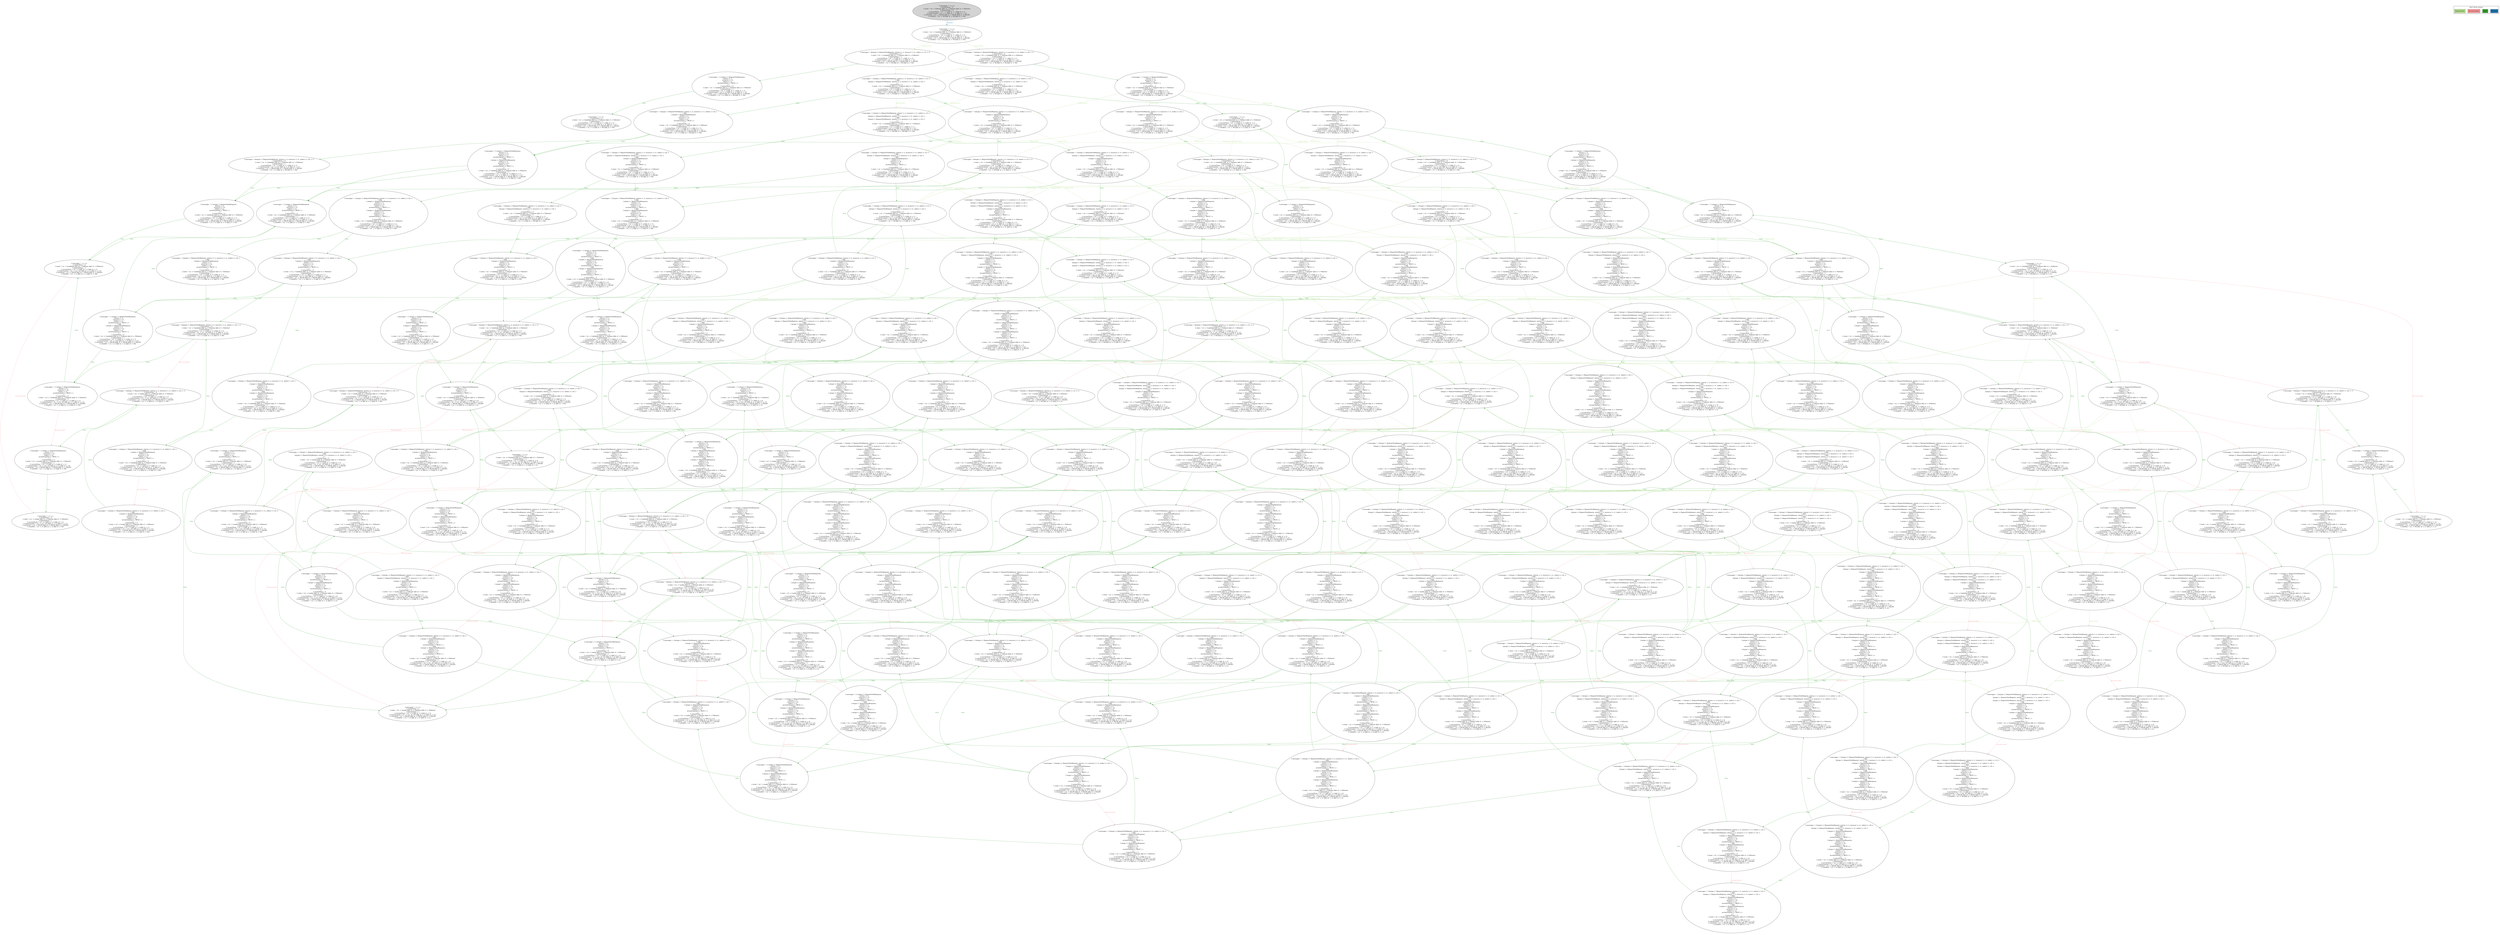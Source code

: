 strict digraph DiskGraph {
edge [colorscheme="paired12"]
nodesep=0.35;
subgraph cluster_graph {
color="white";
-784490596664974991 [label="/\\ messages = << >>\n/\\ restartNum = 0\n/\\ state = (s1 :> Follower @@ s2 :> Follower @@ s3 :> Follower)\n/\\ timeoutNum = 0\n/\\ currentTerm = (s1 :> 1 @@ s2 :> 1 @@ s3 :> 1)\n/\\ votesGranted = (s1 :> {} @@ s2 :> {} @@ s3 :> {})\n/\\ votesSent = (s1 :> FALSE @@ s2 :> FALSE @@ s3 :> FALSE)\n/\\ votedFor = (s1 :> Nil @@ s2 :> Nil @@ s3 :> Nil)",style = filled]
-784490596664974991 -> -3756702738185667516 [label="Timeout",color="2",fontcolor="2"];
-3756702738185667516 [label="/\\ messages = << >>\n/\\ restartNum = 0\n/\\ state = (s1 :> Candidate @@ s2 :> Follower @@ s3 :> Follower)\n/\\ timeoutNum = 1\n/\\ currentTerm = (s1 :> 2 @@ s2 :> 1 @@ s3 :> 1)\n/\\ votesGranted = (s1 :> {} @@ s2 :> {} @@ s3 :> {})\n/\\ votesSent = (s1 :> FALSE @@ s2 :> FALSE @@ s3 :> FALSE)\n/\\ votedFor = (s1 :> Nil @@ s2 :> Nil @@ s3 :> Nil)"];
-784490596664974991 -> -3756702738185667516 [label="Timeout",color="2",fontcolor="2"];
-784490596664974991 -> -3756702738185667516 [label="Timeout",color="2",fontcolor="2"];
-3756702738185667516 -> -4832851700426559699 [label="RequestVote",color="3",fontcolor="3"];
-4832851700426559699 [label="/\\ messages = ([mtype |-> RequestVoteRequest, mterm |-> 2, msource |-> s1, mdest |-> s1] :> 1)\n/\\ restartNum = 0\n/\\ state = (s1 :> Candidate @@ s2 :> Follower @@ s3 :> Follower)\n/\\ timeoutNum = 1\n/\\ currentTerm = (s1 :> 2 @@ s2 :> 1 @@ s3 :> 1)\n/\\ votesGranted = (s1 :> {} @@ s2 :> {} @@ s3 :> {})\n/\\ votesSent = (s1 :> FALSE @@ s2 :> FALSE @@ s3 :> FALSE)\n/\\ votedFor = (s1 :> Nil @@ s2 :> Nil @@ s3 :> Nil)"];
-3756702738185667516 -> 8589493832411515670 [label="RequestVote",color="3",fontcolor="3"];
8589493832411515670 [label="/\\ messages = ([mtype |-> RequestVoteRequest, mterm |-> 2, msource |-> s1, mdest |-> s2] :> 1)\n/\\ restartNum = 0\n/\\ state = (s1 :> Candidate @@ s2 :> Follower @@ s3 :> Follower)\n/\\ timeoutNum = 1\n/\\ currentTerm = (s1 :> 2 @@ s2 :> 1 @@ s3 :> 1)\n/\\ votesGranted = (s1 :> {} @@ s2 :> {} @@ s3 :> {})\n/\\ votesSent = (s1 :> FALSE @@ s2 :> FALSE @@ s3 :> FALSE)\n/\\ votedFor = (s1 :> Nil @@ s2 :> Nil @@ s3 :> Nil)"];
-4832851700426559699 -> -3835779308696741700 [label="RequestVote",color="3",fontcolor="3"];
-3835779308696741700 [label="/\\ messages = ( [mtype |-> RequestVoteRequest, mterm |-> 2, msource |-> s1, mdest |-> s1] :>\n      1 @@\n  [mtype |-> RequestVoteRequest, mterm |-> 2, msource |-> s1, mdest |-> s2] :>\n      1 )\n/\\ restartNum = 0\n/\\ state = (s1 :> Candidate @@ s2 :> Follower @@ s3 :> Follower)\n/\\ timeoutNum = 1\n/\\ currentTerm = (s1 :> 2 @@ s2 :> 1 @@ s3 :> 1)\n/\\ votesGranted = (s1 :> {} @@ s2 :> {} @@ s3 :> {})\n/\\ votesSent = (s1 :> FALSE @@ s2 :> FALSE @@ s3 :> FALSE)\n/\\ votedFor = (s1 :> Nil @@ s2 :> Nil @@ s3 :> Nil)"];
-3756702738185667516 -> 8589493832411515670 [label="RequestVote",color="3",fontcolor="3"];
8589493832411515670 -> -3835779308696741700 [label="RequestVote",color="3",fontcolor="3"];
-4832851700426559699 -> -3835779308696741700 [label="RequestVote",color="3",fontcolor="3"];
8589493832411515670 -> 4090714610429865601 [label="RequestVote",color="3",fontcolor="3"];
4090714610429865601 [label="/\\ messages = ( [mtype |-> RequestVoteRequest, mterm |-> 2, msource |-> s1, mdest |-> s2] :>\n      1 @@\n  [mtype |-> RequestVoteRequest, mterm |-> 2, msource |-> s1, mdest |-> s3] :>\n      1 )\n/\\ restartNum = 0\n/\\ state = (s1 :> Candidate @@ s2 :> Follower @@ s3 :> Follower)\n/\\ timeoutNum = 1\n/\\ currentTerm = (s1 :> 2 @@ s2 :> 1 @@ s3 :> 1)\n/\\ votesGranted = (s1 :> {} @@ s2 :> {} @@ s3 :> {})\n/\\ votesSent = (s1 :> FALSE @@ s2 :> FALSE @@ s3 :> FALSE)\n/\\ votedFor = (s1 :> Nil @@ s2 :> Nil @@ s3 :> Nil)"];
-3835779308696741700 -> 6574499780265555397 [label="RequestVote",color="3",fontcolor="3"];
6574499780265555397 [label="/\\ messages = ( [mtype |-> RequestVoteRequest, mterm |-> 2, msource |-> s1, mdest |-> s1] :>\n      1 @@\n  [mtype |-> RequestVoteRequest, mterm |-> 2, msource |-> s1, mdest |-> s2] :>\n      1 @@\n  [mtype |-> RequestVoteRequest, mterm |-> 2, msource |-> s1, mdest |-> s3] :>\n      1 )\n/\\ restartNum = 0\n/\\ state = (s1 :> Candidate @@ s2 :> Follower @@ s3 :> Follower)\n/\\ timeoutNum = 1\n/\\ currentTerm = (s1 :> 2 @@ s2 :> 1 @@ s3 :> 1)\n/\\ votesGranted = (s1 :> {} @@ s2 :> {} @@ s3 :> {})\n/\\ votesSent = (s1 :> FALSE @@ s2 :> FALSE @@ s3 :> FALSE)\n/\\ votedFor = (s1 :> Nil @@ s2 :> Nil @@ s3 :> Nil)"];
4090714610429865601 -> 6574499780265555397 [label="RequestVote",color="3",fontcolor="3"];
-4832851700426559699 -> 6079365034387111313 [label="Next",color="4",fontcolor="4"];
6079365034387111313 [label="/\\ messages = ( [ mtype |-> RequestVoteResponse,\n    mterm |-> 2,\n    msource |-> s1,\n    mdest |-> s1,\n    mvoteGranted |-> TRUE ] :>\n      1 )\n/\\ restartNum = 0\n/\\ state = (s1 :> Candidate @@ s2 :> Follower @@ s3 :> Follower)\n/\\ timeoutNum = 1\n/\\ currentTerm = (s1 :> 2 @@ s2 :> 1 @@ s3 :> 1)\n/\\ votesGranted = (s1 :> {} @@ s2 :> {} @@ s3 :> {})\n/\\ votesSent = (s1 :> FALSE @@ s2 :> FALSE @@ s3 :> FALSE)\n/\\ votedFor = (s1 :> s1 @@ s2 :> Nil @@ s3 :> Nil)"];
4090714610429865601 -> 8926021383249372347 [label="Next",color="4",fontcolor="4"];
8926021383249372347 [label="/\\ messages = ( [mtype |-> RequestVoteRequest, mterm |-> 2, msource |-> s1, mdest |-> s3] :>\n      1 @@\n  [ mtype |-> RequestVoteResponse,\n    mterm |-> 2,\n    msource |-> s2,\n    mdest |-> s1,\n    mvoteGranted |-> TRUE ] :>\n      1 )\n/\\ restartNum = 0\n/\\ state = (s1 :> Candidate @@ s2 :> Follower @@ s3 :> Follower)\n/\\ timeoutNum = 1\n/\\ currentTerm = (s1 :> 2 @@ s2 :> 2 @@ s3 :> 1)\n/\\ votesGranted = (s1 :> {} @@ s2 :> {} @@ s3 :> {})\n/\\ votesSent = (s1 :> FALSE @@ s2 :> FALSE @@ s3 :> FALSE)\n/\\ votedFor = (s1 :> Nil @@ s2 :> s1 @@ s3 :> Nil)"];
-3835779308696741700 -> 890124079696026010 [label="Next",color="4",fontcolor="4"];
890124079696026010 [label="/\\ messages = ( [mtype |-> RequestVoteRequest, mterm |-> 2, msource |-> s1, mdest |-> s2] :>\n      1 @@\n  [ mtype |-> RequestVoteResponse,\n    mterm |-> 2,\n    msource |-> s1,\n    mdest |-> s1,\n    mvoteGranted |-> TRUE ] :>\n      1 )\n/\\ restartNum = 0\n/\\ state = (s1 :> Candidate @@ s2 :> Follower @@ s3 :> Follower)\n/\\ timeoutNum = 1\n/\\ currentTerm = (s1 :> 2 @@ s2 :> 1 @@ s3 :> 1)\n/\\ votesGranted = (s1 :> {} @@ s2 :> {} @@ s3 :> {})\n/\\ votesSent = (s1 :> FALSE @@ s2 :> FALSE @@ s3 :> FALSE)\n/\\ votedFor = (s1 :> s1 @@ s2 :> Nil @@ s3 :> Nil)"];
8926021383249372347 -> 8295819506405556045 [label="RequestVote",color="3",fontcolor="3"];
8295819506405556045 [label="/\\ messages = ( [mtype |-> RequestVoteRequest, mterm |-> 2, msource |-> s1, mdest |-> s1] :>\n      1 @@\n  [mtype |-> RequestVoteRequest, mterm |-> 2, msource |-> s1, mdest |-> s3] :>\n      1 @@\n  [ mtype |-> RequestVoteResponse,\n    mterm |-> 2,\n    msource |-> s2,\n    mdest |-> s1,\n    mvoteGranted |-> TRUE ] :>\n      1 )\n/\\ restartNum = 0\n/\\ state = (s1 :> Candidate @@ s2 :> Follower @@ s3 :> Follower)\n/\\ timeoutNum = 1\n/\\ currentTerm = (s1 :> 2 @@ s2 :> 2 @@ s3 :> 1)\n/\\ votesGranted = (s1 :> {} @@ s2 :> {} @@ s3 :> {})\n/\\ votesSent = (s1 :> FALSE @@ s2 :> FALSE @@ s3 :> FALSE)\n/\\ votedFor = (s1 :> Nil @@ s2 :> s1 @@ s3 :> Nil)"];
6079365034387111313 -> -7356612015520245364 [label="Next",color="4",fontcolor="4"];
-7356612015520245364 [label="/\\ messages = << >>\n/\\ restartNum = 0\n/\\ state = (s1 :> Candidate @@ s2 :> Follower @@ s3 :> Follower)\n/\\ timeoutNum = 1\n/\\ currentTerm = (s1 :> 2 @@ s2 :> 1 @@ s3 :> 1)\n/\\ votesGranted = (s1 :> {s1} @@ s2 :> {} @@ s3 :> {})\n/\\ votesSent = (s1 :> FALSE @@ s2 :> FALSE @@ s3 :> FALSE)\n/\\ votedFor = (s1 :> s1 @@ s2 :> Nil @@ s3 :> Nil)"];
-4832851700426559699 -> 6079365034387111313 [label="Next",color="4",fontcolor="4"];
8926021383249372347 -> -8296007528234912528 [label="RequestVote",color="3",fontcolor="3"];
-8296007528234912528 [label="/\\ messages = ( [mtype |-> RequestVoteRequest, mterm |-> 2, msource |-> s1, mdest |-> s2] :>\n      1 @@\n  [mtype |-> RequestVoteRequest, mterm |-> 2, msource |-> s1, mdest |-> s3] :>\n      1 @@\n  [ mtype |-> RequestVoteResponse,\n    mterm |-> 2,\n    msource |-> s2,\n    mdest |-> s1,\n    mvoteGranted |-> TRUE ] :>\n      1 )\n/\\ restartNum = 0\n/\\ state = (s1 :> Candidate @@ s2 :> Follower @@ s3 :> Follower)\n/\\ timeoutNum = 1\n/\\ currentTerm = (s1 :> 2 @@ s2 :> 2 @@ s3 :> 1)\n/\\ votesGranted = (s1 :> {} @@ s2 :> {} @@ s3 :> {})\n/\\ votesSent = (s1 :> FALSE @@ s2 :> FALSE @@ s3 :> FALSE)\n/\\ votedFor = (s1 :> Nil @@ s2 :> s1 @@ s3 :> Nil)"];
-3835779308696741700 -> 890124079696026010 [label="Next",color="4",fontcolor="4"];
4090714610429865601 -> 8926021383249372347 [label="Next",color="4",fontcolor="4"];
890124079696026010 -> -819604035247923811 [label="Next",color="4",fontcolor="4"];
-819604035247923811 [label="/\\ messages = ( [ mtype |-> RequestVoteResponse,\n    mterm |-> 2,\n    msource |-> s1,\n    mdest |-> s1,\n    mvoteGranted |-> TRUE ] :>\n      1 @@\n  [ mtype |-> RequestVoteResponse,\n    mterm |-> 2,\n    msource |-> s2,\n    mdest |-> s1,\n    mvoteGranted |-> TRUE ] :>\n      1 )\n/\\ restartNum = 0\n/\\ state = (s1 :> Candidate @@ s2 :> Follower @@ s3 :> Follower)\n/\\ timeoutNum = 1\n/\\ currentTerm = (s1 :> 2 @@ s2 :> 2 @@ s3 :> 1)\n/\\ votesGranted = (s1 :> {} @@ s2 :> {} @@ s3 :> {})\n/\\ votesSent = (s1 :> FALSE @@ s2 :> FALSE @@ s3 :> FALSE)\n/\\ votedFor = (s1 :> s1 @@ s2 :> s1 @@ s3 :> Nil)"];
8926021383249372347 -> 5180101387764019401 [label="Next",color="4",fontcolor="4"];
5180101387764019401 [label="/\\ messages = ( [ mtype |-> RequestVoteResponse,\n    mterm |-> 2,\n    msource |-> s2,\n    mdest |-> s1,\n    mvoteGranted |-> TRUE ] :>\n      1 @@\n  [ mtype |-> RequestVoteResponse,\n    mterm |-> 2,\n    msource |-> s3,\n    mdest |-> s1,\n    mvoteGranted |-> TRUE ] :>\n      1 )\n/\\ restartNum = 0\n/\\ state = (s1 :> Candidate @@ s2 :> Follower @@ s3 :> Follower)\n/\\ timeoutNum = 1\n/\\ currentTerm = (s1 :> 2 @@ s2 :> 2 @@ s3 :> 2)\n/\\ votesGranted = (s1 :> {} @@ s2 :> {} @@ s3 :> {})\n/\\ votesSent = (s1 :> FALSE @@ s2 :> FALSE @@ s3 :> FALSE)\n/\\ votedFor = (s1 :> Nil @@ s2 :> s1 @@ s3 :> s1)"];
-8296007528234912528 -> 7814502308215412271 [label="RequestVote",color="3",fontcolor="3"];
7814502308215412271 [label="/\\ messages = ( [mtype |-> RequestVoteRequest, mterm |-> 2, msource |-> s1, mdest |-> s1] :>\n      1 @@\n  [mtype |-> RequestVoteRequest, mterm |-> 2, msource |-> s1, mdest |-> s2] :>\n      1 @@\n  [mtype |-> RequestVoteRequest, mterm |-> 2, msource |-> s1, mdest |-> s3] :>\n      1 @@\n  [ mtype |-> RequestVoteResponse,\n    mterm |-> 2,\n    msource |-> s2,\n    mdest |-> s1,\n    mvoteGranted |-> TRUE ] :>\n      1 )\n/\\ restartNum = 0\n/\\ state = (s1 :> Candidate @@ s2 :> Follower @@ s3 :> Follower)\n/\\ timeoutNum = 1\n/\\ currentTerm = (s1 :> 2 @@ s2 :> 2 @@ s3 :> 1)\n/\\ votesGranted = (s1 :> {} @@ s2 :> {} @@ s3 :> {})\n/\\ votesSent = (s1 :> FALSE @@ s2 :> FALSE @@ s3 :> FALSE)\n/\\ votedFor = (s1 :> Nil @@ s2 :> s1 @@ s3 :> Nil)"];
-3835779308696741700 -> -8378019064887843638 [label="Next",color="4",fontcolor="4"];
-8378019064887843638 [label="/\\ messages = ( [mtype |-> RequestVoteRequest, mterm |-> 2, msource |-> s1, mdest |-> s1] :>\n      1 @@\n  [ mtype |-> RequestVoteResponse,\n    mterm |-> 2,\n    msource |-> s2,\n    mdest |-> s1,\n    mvoteGranted |-> TRUE ] :>\n      1 )\n/\\ restartNum = 0\n/\\ state = (s1 :> Candidate @@ s2 :> Follower @@ s3 :> Follower)\n/\\ timeoutNum = 1\n/\\ currentTerm = (s1 :> 2 @@ s2 :> 2 @@ s3 :> 1)\n/\\ votesGranted = (s1 :> {} @@ s2 :> {} @@ s3 :> {})\n/\\ votesSent = (s1 :> FALSE @@ s2 :> FALSE @@ s3 :> FALSE)\n/\\ votedFor = (s1 :> Nil @@ s2 :> s1 @@ s3 :> Nil)"];
-819604035247923811 -> 2085103552797603157 [label="Next",color="4",fontcolor="4"];
2085103552797603157 [label="/\\ messages = ( [ mtype |-> RequestVoteResponse,\n    mterm |-> 2,\n    msource |-> s2,\n    mdest |-> s1,\n    mvoteGranted |-> TRUE ] :>\n      1 )\n/\\ restartNum = 0\n/\\ state = (s1 :> Candidate @@ s2 :> Follower @@ s3 :> Follower)\n/\\ timeoutNum = 1\n/\\ currentTerm = (s1 :> 2 @@ s2 :> 2 @@ s3 :> 1)\n/\\ votesGranted = (s1 :> {s1} @@ s2 :> {} @@ s3 :> {})\n/\\ votesSent = (s1 :> FALSE @@ s2 :> FALSE @@ s3 :> FALSE)\n/\\ votedFor = (s1 :> s1 @@ s2 :> s1 @@ s3 :> Nil)"];
8926021383249372347 -> 1188387219109215396 [label="Next",color="4",fontcolor="4"];
1188387219109215396 [label="/\\ messages = ([mtype |-> RequestVoteRequest, mterm |-> 2, msource |-> s1, mdest |-> s3] :> 1)\n/\\ restartNum = 0\n/\\ state = (s1 :> Candidate @@ s2 :> Follower @@ s3 :> Follower)\n/\\ timeoutNum = 1\n/\\ currentTerm = (s1 :> 2 @@ s2 :> 2 @@ s3 :> 1)\n/\\ votesGranted = (s1 :> {s2} @@ s2 :> {} @@ s3 :> {})\n/\\ votesSent = (s1 :> FALSE @@ s2 :> FALSE @@ s3 :> FALSE)\n/\\ votedFor = (s1 :> Nil @@ s2 :> s1 @@ s3 :> Nil)"];
890124079696026010 -> -1238985435204162811 [label="Next",color="4",fontcolor="4"];
-1238985435204162811 [label="/\\ messages = ([mtype |-> RequestVoteRequest, mterm |-> 2, msource |-> s1, mdest |-> s2] :> 1)\n/\\ restartNum = 0\n/\\ state = (s1 :> Candidate @@ s2 :> Follower @@ s3 :> Follower)\n/\\ timeoutNum = 1\n/\\ currentTerm = (s1 :> 2 @@ s2 :> 1 @@ s3 :> 1)\n/\\ votesGranted = (s1 :> {s1} @@ s2 :> {} @@ s3 :> {})\n/\\ votesSent = (s1 :> FALSE @@ s2 :> FALSE @@ s3 :> FALSE)\n/\\ votedFor = (s1 :> s1 @@ s2 :> Nil @@ s3 :> Nil)"];
-819604035247923811 -> -1005661317598467444 [label="Next",color="4",fontcolor="4"];
-1005661317598467444 [label="/\\ messages = ( [ mtype |-> RequestVoteResponse,\n    mterm |-> 2,\n    msource |-> s1,\n    mdest |-> s1,\n    mvoteGranted |-> TRUE ] :>\n      1 )\n/\\ restartNum = 0\n/\\ state = (s1 :> Candidate @@ s2 :> Follower @@ s3 :> Follower)\n/\\ timeoutNum = 1\n/\\ currentTerm = (s1 :> 2 @@ s2 :> 2 @@ s3 :> 1)\n/\\ votesGranted = (s1 :> {s2} @@ s2 :> {} @@ s3 :> {})\n/\\ votesSent = (s1 :> FALSE @@ s2 :> FALSE @@ s3 :> FALSE)\n/\\ votedFor = (s1 :> s1 @@ s2 :> s1 @@ s3 :> Nil)"];
-8296007528234912528 -> 1536618847967676219 [label="Next",color="4",fontcolor="4"];
1536618847967676219 [label="/\\ messages = ( [mtype |-> RequestVoteRequest, mterm |-> 2, msource |-> s1, mdest |-> s2] :>\n      1 @@\n  [ mtype |-> RequestVoteResponse,\n    mterm |-> 2,\n    msource |-> s2,\n    mdest |-> s1,\n    mvoteGranted |-> TRUE ] :>\n      1 @@\n  [ mtype |-> RequestVoteResponse,\n    mterm |-> 2,\n    msource |-> s3,\n    mdest |-> s1,\n    mvoteGranted |-> TRUE ] :>\n      1 )\n/\\ restartNum = 0\n/\\ state = (s1 :> Candidate @@ s2 :> Follower @@ s3 :> Follower)\n/\\ timeoutNum = 1\n/\\ currentTerm = (s1 :> 2 @@ s2 :> 2 @@ s3 :> 2)\n/\\ votesGranted = (s1 :> {} @@ s2 :> {} @@ s3 :> {})\n/\\ votesSent = (s1 :> FALSE @@ s2 :> FALSE @@ s3 :> FALSE)\n/\\ votedFor = (s1 :> Nil @@ s2 :> s1 @@ s3 :> s1)"];
5180101387764019401 -> -3169307425324469799 [label="RequestVote",color="3",fontcolor="3"];
-3169307425324469799 [label="/\\ messages = ( [mtype |-> RequestVoteRequest, mterm |-> 2, msource |-> s1, mdest |-> s1] :>\n      1 @@\n  [ mtype |-> RequestVoteResponse,\n    mterm |-> 2,\n    msource |-> s2,\n    mdest |-> s1,\n    mvoteGranted |-> TRUE ] :>\n      1 @@\n  [ mtype |-> RequestVoteResponse,\n    mterm |-> 2,\n    msource |-> s3,\n    mdest |-> s1,\n    mvoteGranted |-> TRUE ] :>\n      1 )\n/\\ restartNum = 0\n/\\ state = (s1 :> Candidate @@ s2 :> Follower @@ s3 :> Follower)\n/\\ timeoutNum = 1\n/\\ currentTerm = (s1 :> 2 @@ s2 :> 2 @@ s3 :> 2)\n/\\ votesGranted = (s1 :> {} @@ s2 :> {} @@ s3 :> {})\n/\\ votesSent = (s1 :> FALSE @@ s2 :> FALSE @@ s3 :> FALSE)\n/\\ votedFor = (s1 :> Nil @@ s2 :> s1 @@ s3 :> s1)"];
-8296007528234912528 -> 8079148588116080407 [label="Next",color="4",fontcolor="4"];
8079148588116080407 [label="/\\ messages = ( [mtype |-> RequestVoteRequest, mterm |-> 2, msource |-> s1, mdest |-> s2] :>\n      1 @@\n  [mtype |-> RequestVoteRequest, mterm |-> 2, msource |-> s1, mdest |-> s3] :>\n      1 )\n/\\ restartNum = 0\n/\\ state = (s1 :> Candidate @@ s2 :> Follower @@ s3 :> Follower)\n/\\ timeoutNum = 1\n/\\ currentTerm = (s1 :> 2 @@ s2 :> 2 @@ s3 :> 1)\n/\\ votesGranted = (s1 :> {s2} @@ s2 :> {} @@ s3 :> {})\n/\\ votesSent = (s1 :> FALSE @@ s2 :> FALSE @@ s3 :> FALSE)\n/\\ votedFor = (s1 :> Nil @@ s2 :> s1 @@ s3 :> Nil)"];
2085103552797603157 -> 2075392160199180088 [label="Next",color="4",fontcolor="4"];
2075392160199180088 [label="/\\ messages = << >>\n/\\ restartNum = 0\n/\\ state = (s1 :> Candidate @@ s2 :> Follower @@ s3 :> Follower)\n/\\ timeoutNum = 1\n/\\ currentTerm = (s1 :> 2 @@ s2 :> 2 @@ s3 :> 1)\n/\\ votesGranted = (s1 :> {s1, s2} @@ s2 :> {} @@ s3 :> {})\n/\\ votesSent = (s1 :> FALSE @@ s2 :> FALSE @@ s3 :> FALSE)\n/\\ votedFor = (s1 :> s1 @@ s2 :> s1 @@ s3 :> Nil)"];
-8378019064887843638 -> -3662289319760618194 [label="RequestVote",color="3",fontcolor="3"];
-3662289319760618194 [label="/\\ messages = ( [mtype |-> RequestVoteRequest, mterm |-> 2, msource |-> s1, mdest |-> s1] :>\n      1 @@\n  [mtype |-> RequestVoteRequest, mterm |-> 2, msource |-> s1, mdest |-> s2] :>\n      1 @@\n  [ mtype |-> RequestVoteResponse,\n    mterm |-> 2,\n    msource |-> s2,\n    mdest |-> s1,\n    mvoteGranted |-> TRUE ] :>\n      1 )\n/\\ restartNum = 0\n/\\ state = (s1 :> Candidate @@ s2 :> Follower @@ s3 :> Follower)\n/\\ timeoutNum = 1\n/\\ currentTerm = (s1 :> 2 @@ s2 :> 2 @@ s3 :> 1)\n/\\ votesGranted = (s1 :> {} @@ s2 :> {} @@ s3 :> {})\n/\\ votesSent = (s1 :> FALSE @@ s2 :> FALSE @@ s3 :> FALSE)\n/\\ votedFor = (s1 :> Nil @@ s2 :> s1 @@ s3 :> Nil)"];
7814502308215412271 -> -8383275183853709563 [label="Next",color="4",fontcolor="4"];
-8383275183853709563 [label="/\\ messages = ( [mtype |-> RequestVoteRequest, mterm |-> 2, msource |-> s1, mdest |-> s2] :>\n      1 @@\n  [mtype |-> RequestVoteRequest, mterm |-> 2, msource |-> s1, mdest |-> s3] :>\n      1 @@\n  [ mtype |-> RequestVoteResponse,\n    mterm |-> 2,\n    msource |-> s1,\n    mdest |-> s1,\n    mvoteGranted |-> TRUE ] :>\n      1 @@\n  [ mtype |-> RequestVoteResponse,\n    mterm |-> 2,\n    msource |-> s2,\n    mdest |-> s1,\n    mvoteGranted |-> TRUE ] :>\n      1 )\n/\\ restartNum = 0\n/\\ state = (s1 :> Candidate @@ s2 :> Follower @@ s3 :> Follower)\n/\\ timeoutNum = 1\n/\\ currentTerm = (s1 :> 2 @@ s2 :> 2 @@ s3 :> 1)\n/\\ votesGranted = (s1 :> {} @@ s2 :> {} @@ s3 :> {})\n/\\ votesSent = (s1 :> FALSE @@ s2 :> FALSE @@ s3 :> FALSE)\n/\\ votedFor = (s1 :> s1 @@ s2 :> s1 @@ s3 :> Nil)"];
6574499780265555397 -> 4996514786582555570 [label="Next",color="4",fontcolor="4"];
4996514786582555570 [label="/\\ messages = ( [mtype |-> RequestVoteRequest, mterm |-> 2, msource |-> s1, mdest |-> s2] :>\n      1 @@\n  [mtype |-> RequestVoteRequest, mterm |-> 2, msource |-> s1, mdest |-> s3] :>\n      1 @@\n  [ mtype |-> RequestVoteResponse,\n    mterm |-> 2,\n    msource |-> s1,\n    mdest |-> s1,\n    mvoteGranted |-> TRUE ] :>\n      1 )\n/\\ restartNum = 0\n/\\ state = (s1 :> Candidate @@ s2 :> Follower @@ s3 :> Follower)\n/\\ timeoutNum = 1\n/\\ currentTerm = (s1 :> 2 @@ s2 :> 1 @@ s3 :> 1)\n/\\ votesGranted = (s1 :> {} @@ s2 :> {} @@ s3 :> {})\n/\\ votesSent = (s1 :> FALSE @@ s2 :> FALSE @@ s3 :> FALSE)\n/\\ votedFor = (s1 :> s1 @@ s2 :> Nil @@ s3 :> Nil)"];
8295819506405556045 -> 7814502308215412271 [label="RequestVote",color="3",fontcolor="3"];
8589493832411515670 -> 8325912813057030202 [label="Next",color="4",fontcolor="4"];
8325912813057030202 [label="/\\ messages = ( [ mtype |-> RequestVoteResponse,\n    mterm |-> 2,\n    msource |-> s2,\n    mdest |-> s1,\n    mvoteGranted |-> TRUE ] :>\n      1 )\n/\\ restartNum = 0\n/\\ state = (s1 :> Candidate @@ s2 :> Follower @@ s3 :> Follower)\n/\\ timeoutNum = 1\n/\\ currentTerm = (s1 :> 2 @@ s2 :> 2 @@ s3 :> 1)\n/\\ votesGranted = (s1 :> {} @@ s2 :> {} @@ s3 :> {})\n/\\ votesSent = (s1 :> FALSE @@ s2 :> FALSE @@ s3 :> FALSE)\n/\\ votedFor = (s1 :> Nil @@ s2 :> s1 @@ s3 :> Nil)"];
-1238985435204162811 -> 2085103552797603157 [label="Next",color="4",fontcolor="4"];
8295819506405556045 -> 4778448432445397253 [label="Next",color="4",fontcolor="4"];
4778448432445397253 [label="/\\ messages = ( [mtype |-> RequestVoteRequest, mterm |-> 2, msource |-> s1, mdest |-> s3] :>\n      1 @@\n  [ mtype |-> RequestVoteResponse,\n    mterm |-> 2,\n    msource |-> s1,\n    mdest |-> s1,\n    mvoteGranted |-> TRUE ] :>\n      1 @@\n  [ mtype |-> RequestVoteResponse,\n    mterm |-> 2,\n    msource |-> s2,\n    mdest |-> s1,\n    mvoteGranted |-> TRUE ] :>\n      1 )\n/\\ restartNum = 0\n/\\ state = (s1 :> Candidate @@ s2 :> Follower @@ s3 :> Follower)\n/\\ timeoutNum = 1\n/\\ currentTerm = (s1 :> 2 @@ s2 :> 2 @@ s3 :> 1)\n/\\ votesGranted = (s1 :> {} @@ s2 :> {} @@ s3 :> {})\n/\\ votesSent = (s1 :> FALSE @@ s2 :> FALSE @@ s3 :> FALSE)\n/\\ votedFor = (s1 :> s1 @@ s2 :> s1 @@ s3 :> Nil)"];
-8378019064887843638 -> 8295819506405556045 [label="RequestVote",color="3",fontcolor="3"];
1188387219109215396 -> -2748926565878211336 [label="RequestVote",color="3",fontcolor="3"];
-2748926565878211336 [label="/\\ messages = ( [mtype |-> RequestVoteRequest, mterm |-> 2, msource |-> s1, mdest |-> s1] :>\n      1 @@\n  [mtype |-> RequestVoteRequest, mterm |-> 2, msource |-> s1, mdest |-> s3] :>\n      1 )\n/\\ restartNum = 0\n/\\ state = (s1 :> Candidate @@ s2 :> Follower @@ s3 :> Follower)\n/\\ timeoutNum = 1\n/\\ currentTerm = (s1 :> 2 @@ s2 :> 2 @@ s3 :> 1)\n/\\ votesGranted = (s1 :> {s2} @@ s2 :> {} @@ s3 :> {})\n/\\ votesSent = (s1 :> FALSE @@ s2 :> FALSE @@ s3 :> FALSE)\n/\\ votedFor = (s1 :> Nil @@ s2 :> s1 @@ s3 :> Nil)"];
5180101387764019401 -> 1536618847967676219 [label="RequestVote",color="3",fontcolor="3"];
-8378019064887843638 -> -819604035247923811 [label="Next",color="4",fontcolor="4"];
8295819506405556045 -> 4778448432445397253 [label="Next",color="4",fontcolor="4"];
-1005661317598467444 -> 2075392160199180088 [label="Next",color="4",fontcolor="4"];
1536618847967676219 -> -4662322839960519808 [label="RequestVote",color="3",fontcolor="3"];
-4662322839960519808 [label="/\\ messages = ( [mtype |-> RequestVoteRequest, mterm |-> 2, msource |-> s1, mdest |-> s1] :>\n      1 @@\n  [mtype |-> RequestVoteRequest, mterm |-> 2, msource |-> s1, mdest |-> s2] :>\n      1 @@\n  [ mtype |-> RequestVoteResponse,\n    mterm |-> 2,\n    msource |-> s2,\n    mdest |-> s1,\n    mvoteGranted |-> TRUE ] :>\n      1 @@\n  [ mtype |-> RequestVoteResponse,\n    mterm |-> 2,\n    msource |-> s3,\n    mdest |-> s1,\n    mvoteGranted |-> TRUE ] :>\n      1 )\n/\\ restartNum = 0\n/\\ state = (s1 :> Candidate @@ s2 :> Follower @@ s3 :> Follower)\n/\\ timeoutNum = 1\n/\\ currentTerm = (s1 :> 2 @@ s2 :> 2 @@ s3 :> 2)\n/\\ votesGranted = (s1 :> {} @@ s2 :> {} @@ s3 :> {})\n/\\ votesSent = (s1 :> FALSE @@ s2 :> FALSE @@ s3 :> FALSE)\n/\\ votedFor = (s1 :> Nil @@ s2 :> s1 @@ s3 :> s1)"];
6574499780265555397 -> 4996514786582555570 [label="Next",color="4",fontcolor="4"];
7814502308215412271 -> -8383275183853709563 [label="Next",color="4",fontcolor="4"];
1536618847967676219 -> 7108795944687299416 [label="RequestVote",color="3",fontcolor="3"];
7108795944687299416 [label="/\\ messages = ( [mtype |-> RequestVoteRequest, mterm |-> 2, msource |-> s1, mdest |-> s2] :>\n      1 @@\n  [mtype |-> RequestVoteRequest, mterm |-> 2, msource |-> s1, mdest |-> s3] :>\n      1 @@\n  [ mtype |-> RequestVoteResponse,\n    mterm |-> 2,\n    msource |-> s2,\n    mdest |-> s1,\n    mvoteGranted |-> TRUE ] :>\n      1 @@\n  [ mtype |-> RequestVoteResponse,\n    mterm |-> 2,\n    msource |-> s3,\n    mdest |-> s1,\n    mvoteGranted |-> TRUE ] :>\n      1 )\n/\\ restartNum = 0\n/\\ state = (s1 :> Candidate @@ s2 :> Follower @@ s3 :> Follower)\n/\\ timeoutNum = 1\n/\\ currentTerm = (s1 :> 2 @@ s2 :> 2 @@ s3 :> 2)\n/\\ votesGranted = (s1 :> {} @@ s2 :> {} @@ s3 :> {})\n/\\ votesSent = (s1 :> FALSE @@ s2 :> FALSE @@ s3 :> FALSE)\n/\\ votedFor = (s1 :> Nil @@ s2 :> s1 @@ s3 :> s1)"];
-3169307425324469799 -> -4662322839960519808 [label="RequestVote",color="3",fontcolor="3"];
8295819506405556045 -> -3169307425324469799 [label="Next",color="4",fontcolor="4"];
-8378019064887843638 -> -819604035247923811 [label="Next",color="4",fontcolor="4"];
5180101387764019401 -> 1536618847967676219 [label="RequestVote",color="3",fontcolor="3"];
1188387219109215396 -> 8079148588116080407 [label="RequestVote",color="3",fontcolor="3"];
8295819506405556045 -> -2748926565878211336 [label="Next",color="4",fontcolor="4"];
-8378019064887843638 -> 1345663736316038560 [label="Next",color="4",fontcolor="4"];
1345663736316038560 [label="/\\ messages = ([mtype |-> RequestVoteRequest, mterm |-> 2, msource |-> s1, mdest |-> s1] :> 1)\n/\\ restartNum = 0\n/\\ state = (s1 :> Candidate @@ s2 :> Follower @@ s3 :> Follower)\n/\\ timeoutNum = 1\n/\\ currentTerm = (s1 :> 2 @@ s2 :> 2 @@ s3 :> 1)\n/\\ votesGranted = (s1 :> {s2} @@ s2 :> {} @@ s3 :> {})\n/\\ votesSent = (s1 :> FALSE @@ s2 :> FALSE @@ s3 :> FALSE)\n/\\ votedFor = (s1 :> Nil @@ s2 :> s1 @@ s3 :> Nil)"];
1536618847967676219 -> -4034355742713065230 [label="Next",color="4",fontcolor="4"];
-4034355742713065230 [label="/\\ messages = ( [mtype |-> RequestVoteRequest, mterm |-> 2, msource |-> s1, mdest |-> s2] :>\n      1 @@\n  [ mtype |-> RequestVoteResponse,\n    mterm |-> 2,\n    msource |-> s3,\n    mdest |-> s1,\n    mvoteGranted |-> TRUE ] :>\n      1 )\n/\\ restartNum = 0\n/\\ state = (s1 :> Candidate @@ s2 :> Follower @@ s3 :> Follower)\n/\\ timeoutNum = 1\n/\\ currentTerm = (s1 :> 2 @@ s2 :> 2 @@ s3 :> 2)\n/\\ votesGranted = (s1 :> {s2} @@ s2 :> {} @@ s3 :> {})\n/\\ votesSent = (s1 :> FALSE @@ s2 :> FALSE @@ s3 :> FALSE)\n/\\ votedFor = (s1 :> Nil @@ s2 :> s1 @@ s3 :> s1)"];
-3169307425324469799 -> -4662322839960519808 [label="RequestVote",color="3",fontcolor="3"];
7814502308215412271 -> -4662322839960519808 [label="Next",color="4",fontcolor="4"];
6574499780265555397 -> 8295819506405556045 [label="Next",color="4",fontcolor="4"];
7814502308215412271 -> 5050048678463381763 [label="Next",color="4",fontcolor="4"];
-3169307425324469799 -> 1080690616830486469 [label="Next",color="4",fontcolor="4"];
1080690616830486469 [label="/\\ messages = ( [ mtype |-> RequestVoteResponse,\n    mterm |-> 2,\n    msource |-> s1,\n    mdest |-> s1,\n    mvoteGranted |-> TRUE ] :>\n      1 @@\n  [ mtype |-> RequestVoteResponse,\n    mterm |-> 2,\n    msource |-> s2,\n    mdest |-> s1,\n    mvoteGranted |-> TRUE ] :>\n      1 @@\n  [ mtype |-> RequestVoteResponse,\n    mterm |-> 2,\n    msource |-> s3,\n    mdest |-> s1,\n    mvoteGranted |-> TRUE ] :>\n      1 )\n/\\ restartNum = 0\n/\\ state = (s1 :> Candidate @@ s2 :> Follower @@ s3 :> Follower)\n/\\ timeoutNum = 1\n/\\ currentTerm = (s1 :> 2 @@ s2 :> 2 @@ s3 :> 2)\n/\\ votesGranted = (s1 :> {} @@ s2 :> {} @@ s3 :> {})\n/\\ votesSent = (s1 :> FALSE @@ s2 :> FALSE @@ s3 :> FALSE)\n/\\ votedFor = (s1 :> s1 @@ s2 :> s1 @@ s3 :> s1)"];
1536618847967676219 -> 7506365387388734404 [label="Next",color="4",fontcolor="4"];
7506365387388734404 [label="/\\ messages = ( [mtype |-> RequestVoteRequest, mterm |-> 2, msource |-> s1, mdest |-> s2] :>\n      1 @@\n  [ mtype |-> RequestVoteResponse,\n    mterm |-> 2,\n    msource |-> s2,\n    mdest |-> s1,\n    mvoteGranted |-> TRUE ] :>\n      1 )\n/\\ restartNum = 0\n/\\ state = (s1 :> Candidate @@ s2 :> Follower @@ s3 :> Follower)\n/\\ timeoutNum = 1\n/\\ currentTerm = (s1 :> 2 @@ s2 :> 2 @@ s3 :> 2)\n/\\ votesGranted = (s1 :> {s3} @@ s2 :> {} @@ s3 :> {})\n/\\ votesSent = (s1 :> FALSE @@ s2 :> FALSE @@ s3 :> FALSE)\n/\\ votedFor = (s1 :> Nil @@ s2 :> s1 @@ s3 :> s1)"];
2075392160199180088 -> -5651447377411739763 [label="BecomeLeader",color="5",fontcolor="5"];
-5651447377411739763 [label="/\\ messages = << >>\n/\\ restartNum = 0\n/\\ state = (s1 :> Leader @@ s2 :> Follower @@ s3 :> Follower)\n/\\ timeoutNum = 1\n/\\ currentTerm = (s1 :> 2 @@ s2 :> 2 @@ s3 :> 1)\n/\\ votesGranted = (s1 :> {s1, s2} @@ s2 :> {} @@ s3 :> {})\n/\\ votesSent = (s1 :> FALSE @@ s2 :> FALSE @@ s3 :> FALSE)\n/\\ votedFor = (s1 :> s1 @@ s2 :> s1 @@ s3 :> Nil)"];
1188387219109215396 -> 3672089809475711153 [label="Next",color="4",fontcolor="4"];
8079148588116080407 -> 5050048678463381763 [label="RequestVote",color="3",fontcolor="3"];
5050048678463381763 [label="/\\ messages = ( [mtype |-> RequestVoteRequest, mterm |-> 2, msource |-> s1, mdest |-> s1] :>\n      1 @@\n  [mtype |-> RequestVoteRequest, mterm |-> 2, msource |-> s1, mdest |-> s2] :>\n      1 @@\n  [mtype |-> RequestVoteRequest, mterm |-> 2, msource |-> s1, mdest |-> s3] :>\n      1 )\n/\\ restartNum = 0\n/\\ state = (s1 :> Candidate @@ s2 :> Follower @@ s3 :> Follower)\n/\\ timeoutNum = 1\n/\\ currentTerm = (s1 :> 2 @@ s2 :> 2 @@ s3 :> 1)\n/\\ votesGranted = (s1 :> {s2} @@ s2 :> {} @@ s3 :> {})\n/\\ votesSent = (s1 :> FALSE @@ s2 :> FALSE @@ s3 :> FALSE)\n/\\ votedFor = (s1 :> Nil @@ s2 :> s1 @@ s3 :> Nil)"];
5180101387764019401 -> 3672089809475711153 [label="Next",color="4",fontcolor="4"];
3672089809475711153 [label="/\\ messages = ( [ mtype |-> RequestVoteResponse,\n    mterm |-> 2,\n    msource |-> s3,\n    mdest |-> s1,\n    mvoteGranted |-> TRUE ] :>\n      1 )\n/\\ restartNum = 0\n/\\ state = (s1 :> Candidate @@ s2 :> Follower @@ s3 :> Follower)\n/\\ timeoutNum = 1\n/\\ currentTerm = (s1 :> 2 @@ s2 :> 2 @@ s3 :> 2)\n/\\ votesGranted = (s1 :> {s2} @@ s2 :> {} @@ s3 :> {})\n/\\ votesSent = (s1 :> FALSE @@ s2 :> FALSE @@ s3 :> FALSE)\n/\\ votedFor = (s1 :> Nil @@ s2 :> s1 @@ s3 :> s1)"];
8079148588116080407 -> 1226136108706021298 [label="Next",color="4",fontcolor="4"];
1226136108706021298 [label="/\\ messages = ( [mtype |-> RequestVoteRequest, mterm |-> 2, msource |-> s1, mdest |-> s3] :>\n      1 @@\n  [ mtype |-> RequestVoteResponse,\n    mterm |-> 2,\n    msource |-> s2,\n    mdest |-> s1,\n    mvoteGranted |-> TRUE ] :>\n      1 )\n/\\ restartNum = 0\n/\\ state = (s1 :> Candidate @@ s2 :> Follower @@ s3 :> Follower)\n/\\ timeoutNum = 1\n/\\ currentTerm = (s1 :> 2 @@ s2 :> 2 @@ s3 :> 1)\n/\\ votesGranted = (s1 :> {s2} @@ s2 :> {} @@ s3 :> {})\n/\\ votesSent = (s1 :> FALSE @@ s2 :> FALSE @@ s3 :> FALSE)\n/\\ votedFor = (s1 :> Nil @@ s2 :> s1 @@ s3 :> Nil)"];
4996514786582555570 -> 4778448432445397253 [label="Next",color="4",fontcolor="4"];
8325912813057030202 -> -8378019064887843638 [label="RequestVote",color="3",fontcolor="3"];
-8383275183853709563 -> 7766666830715453345 [label="Next",color="4",fontcolor="4"];
7766666830715453345 [label="/\\ messages = ( [mtype |-> RequestVoteRequest, mterm |-> 2, msource |-> s1, mdest |-> s2] :>\n      1 @@\n  [ mtype |-> RequestVoteResponse,\n    mterm |-> 2,\n    msource |-> s1,\n    mdest |-> s1,\n    mvoteGranted |-> TRUE ] :>\n      1 @@\n  [ mtype |-> RequestVoteResponse,\n    mterm |-> 2,\n    msource |-> s2,\n    mdest |-> s1,\n    mvoteGranted |-> TRUE ] :>\n      1 @@\n  [ mtype |-> RequestVoteResponse,\n    mterm |-> 2,\n    msource |-> s3,\n    mdest |-> s1,\n    mvoteGranted |-> TRUE ] :>\n      1 )\n/\\ restartNum = 0\n/\\ state = (s1 :> Candidate @@ s2 :> Follower @@ s3 :> Follower)\n/\\ timeoutNum = 1\n/\\ currentTerm = (s1 :> 2 @@ s2 :> 2 @@ s3 :> 2)\n/\\ votesGranted = (s1 :> {} @@ s2 :> {} @@ s3 :> {})\n/\\ votesSent = (s1 :> FALSE @@ s2 :> FALSE @@ s3 :> FALSE)\n/\\ votedFor = (s1 :> s1 @@ s2 :> s1 @@ s3 :> s1)"];
-3169307425324469799 -> 1080690616830486469 [label="Next",color="4",fontcolor="4"];
-3662289319760618194 -> 7814502308215412271 [label="RequestVote",color="3",fontcolor="3"];
6574499780265555397 -> 8295819506405556045 [label="Next",color="4",fontcolor="4"];
-3169307425324469799 -> -3080097863182800193 [label="Next",color="4",fontcolor="4"];
-3080097863182800193 [label="/\\ messages = ( [mtype |-> RequestVoteRequest, mterm |-> 2, msource |-> s1, mdest |-> s1] :>\n      1 @@\n  [ mtype |-> RequestVoteResponse,\n    mterm |-> 2,\n    msource |-> s3,\n    mdest |-> s1,\n    mvoteGranted |-> TRUE ] :>\n      1 )\n/\\ restartNum = 0\n/\\ state = (s1 :> Candidate @@ s2 :> Follower @@ s3 :> Follower)\n/\\ timeoutNum = 1\n/\\ currentTerm = (s1 :> 2 @@ s2 :> 2 @@ s3 :> 2)\n/\\ votesGranted = (s1 :> {s2} @@ s2 :> {} @@ s3 :> {})\n/\\ votesSent = (s1 :> FALSE @@ s2 :> FALSE @@ s3 :> FALSE)\n/\\ votedFor = (s1 :> Nil @@ s2 :> s1 @@ s3 :> s1)"];
-8383275183853709563 -> -6138565386798116250 [label="Next",color="4",fontcolor="4"];
-6138565386798116250 [label="/\\ messages = ( [mtype |-> RequestVoteRequest, mterm |-> 2, msource |-> s1, mdest |-> s2] :>\n      1 @@\n  [mtype |-> RequestVoteRequest, mterm |-> 2, msource |-> s1, mdest |-> s3] :>\n      1 @@\n  [ mtype |-> RequestVoteResponse,\n    mterm |-> 2,\n    msource |-> s2,\n    mdest |-> s1,\n    mvoteGranted |-> TRUE ] :>\n      1 )\n/\\ restartNum = 0\n/\\ state = (s1 :> Candidate @@ s2 :> Follower @@ s3 :> Follower)\n/\\ timeoutNum = 1\n/\\ currentTerm = (s1 :> 2 @@ s2 :> 2 @@ s3 :> 1)\n/\\ votesGranted = (s1 :> {s1} @@ s2 :> {} @@ s3 :> {})\n/\\ votesSent = (s1 :> FALSE @@ s2 :> FALSE @@ s3 :> FALSE)\n/\\ votedFor = (s1 :> s1 @@ s2 :> s1 @@ s3 :> Nil)"];
4996514786582555570 -> 4778448432445397253 [label="Next",color="4",fontcolor="4"];
8079148588116080407 -> -4034355742713065230 [label="Next",color="4",fontcolor="4"];
8325912813057030202 -> -4191763282821413160 [label="RequestVote",color="3",fontcolor="3"];
-4191763282821413160 [label="/\\ messages = ( [mtype |-> RequestVoteRequest, mterm |-> 2, msource |-> s1, mdest |-> s2] :>\n      1 @@\n  [ mtype |-> RequestVoteResponse,\n    mterm |-> 2,\n    msource |-> s2,\n    mdest |-> s1,\n    mvoteGranted |-> TRUE ] :>\n      1 )\n/\\ restartNum = 0\n/\\ state = (s1 :> Candidate @@ s2 :> Follower @@ s3 :> Follower)\n/\\ timeoutNum = 1\n/\\ currentTerm = (s1 :> 2 @@ s2 :> 2 @@ s3 :> 1)\n/\\ votesGranted = (s1 :> {} @@ s2 :> {} @@ s3 :> {})\n/\\ votesSent = (s1 :> FALSE @@ s2 :> FALSE @@ s3 :> FALSE)\n/\\ votedFor = (s1 :> Nil @@ s2 :> s1 @@ s3 :> Nil)"];
5180101387764019401 -> 3672089809475711153 [label="Next",color="4",fontcolor="4"];
8325912813057030202 -> 8926021383249372347 [label="RequestVote",color="3",fontcolor="3"];
-2748926565878211336 -> 5050048678463381763 [label="RequestVote",color="3",fontcolor="3"];
4996514786582555570 -> -8165830436705378122 [label="Next",color="4",fontcolor="4"];
-8165830436705378122 [label="/\\ messages = ( [mtype |-> RequestVoteRequest, mterm |-> 2, msource |-> s1, mdest |-> s2] :>\n      1 @@\n  [mtype |-> RequestVoteRequest, mterm |-> 2, msource |-> s1, mdest |-> s3] :>\n      1 )\n/\\ restartNum = 0\n/\\ state = (s1 :> Candidate @@ s2 :> Follower @@ s3 :> Follower)\n/\\ timeoutNum = 1\n/\\ currentTerm = (s1 :> 2 @@ s2 :> 1 @@ s3 :> 1)\n/\\ votesGranted = (s1 :> {s1} @@ s2 :> {} @@ s3 :> {})\n/\\ votesSent = (s1 :> FALSE @@ s2 :> FALSE @@ s3 :> FALSE)\n/\\ votedFor = (s1 :> s1 @@ s2 :> Nil @@ s3 :> Nil)"];
-8383275183853709563 -> 7053852125423260936 [label="Next",color="4",fontcolor="4"];
7053852125423260936 [label="/\\ messages = ( [mtype |-> RequestVoteRequest, mterm |-> 2, msource |-> s1, mdest |-> s2] :>\n      1 @@\n  [mtype |-> RequestVoteRequest, mterm |-> 2, msource |-> s1, mdest |-> s3] :>\n      1 @@\n  [ mtype |-> RequestVoteResponse,\n    mterm |-> 2,\n    msource |-> s1,\n    mdest |-> s1,\n    mvoteGranted |-> TRUE ] :>\n      1 )\n/\\ restartNum = 0\n/\\ state = (s1 :> Candidate @@ s2 :> Follower @@ s3 :> Follower)\n/\\ timeoutNum = 1\n/\\ currentTerm = (s1 :> 2 @@ s2 :> 2 @@ s3 :> 1)\n/\\ votesGranted = (s1 :> {s2} @@ s2 :> {} @@ s3 :> {})\n/\\ votesSent = (s1 :> FALSE @@ s2 :> FALSE @@ s3 :> FALSE)\n/\\ votedFor = (s1 :> s1 @@ s2 :> s1 @@ s3 :> Nil)"];
4778448432445397253 -> 1080690616830486469 [label="Next",color="4",fontcolor="4"];
-3169307425324469799 -> -3080097863182800193 [label="Next",color="4",fontcolor="4"];
4778448432445397253 -> 4047485926857117456 [label="Next",color="4",fontcolor="4"];
4047485926857117456 [label="/\\ messages = ( [mtype |-> RequestVoteRequest, mterm |-> 2, msource |-> s1, mdest |-> s3] :>\n      1 @@\n  [ mtype |-> RequestVoteResponse,\n    mterm |-> 2,\n    msource |-> s2,\n    mdest |-> s1,\n    mvoteGranted |-> TRUE ] :>\n      1 )\n/\\ restartNum = 0\n/\\ state = (s1 :> Candidate @@ s2 :> Follower @@ s3 :> Follower)\n/\\ timeoutNum = 1\n/\\ currentTerm = (s1 :> 2 @@ s2 :> 2 @@ s3 :> 1)\n/\\ votesGranted = (s1 :> {s1} @@ s2 :> {} @@ s3 :> {})\n/\\ votesSent = (s1 :> FALSE @@ s2 :> FALSE @@ s3 :> FALSE)\n/\\ votedFor = (s1 :> s1 @@ s2 :> s1 @@ s3 :> Nil)"];
-3662289319760618194 -> -262280600099538074 [label="Next",color="4",fontcolor="4"];
-262280600099538074 [label="/\\ messages = ( [mtype |-> RequestVoteRequest, mterm |-> 2, msource |-> s1, mdest |-> s2] :>\n      1 @@\n  [ mtype |-> RequestVoteResponse,\n    mterm |-> 2,\n    msource |-> s1,\n    mdest |-> s1,\n    mvoteGranted |-> TRUE ] :>\n      1 @@\n  [ mtype |-> RequestVoteResponse,\n    mterm |-> 2,\n    msource |-> s2,\n    mdest |-> s1,\n    mvoteGranted |-> TRUE ] :>\n      1 )\n/\\ restartNum = 0\n/\\ state = (s1 :> Candidate @@ s2 :> Follower @@ s3 :> Follower)\n/\\ timeoutNum = 1\n/\\ currentTerm = (s1 :> 2 @@ s2 :> 2 @@ s3 :> 1)\n/\\ votesGranted = (s1 :> {} @@ s2 :> {} @@ s3 :> {})\n/\\ votesSent = (s1 :> FALSE @@ s2 :> FALSE @@ s3 :> FALSE)\n/\\ votedFor = (s1 :> s1 @@ s2 :> s1 @@ s3 :> Nil)"];
4778448432445397253 -> 6751752693231082251 [label="Next",color="4",fontcolor="4"];
-3662289319760618194 -> -262280600099538074 [label="Next",color="4",fontcolor="4"];
-4034355742713065230 -> 6055610757070855441 [label="RequestVote",color="3",fontcolor="3"];
6055610757070855441 [label="/\\ messages = ( [mtype |-> RequestVoteRequest, mterm |-> 2, msource |-> s1, mdest |-> s1] :>\n      1 @@\n  [mtype |-> RequestVoteRequest, mterm |-> 2, msource |-> s1, mdest |-> s2] :>\n      1 @@\n  [ mtype |-> RequestVoteResponse,\n    mterm |-> 2,\n    msource |-> s3,\n    mdest |-> s1,\n    mvoteGranted |-> TRUE ] :>\n      1 )\n/\\ restartNum = 0\n/\\ state = (s1 :> Candidate @@ s2 :> Follower @@ s3 :> Follower)\n/\\ timeoutNum = 1\n/\\ currentTerm = (s1 :> 2 @@ s2 :> 2 @@ s3 :> 2)\n/\\ votesGranted = (s1 :> {s2} @@ s2 :> {} @@ s3 :> {})\n/\\ votesSent = (s1 :> FALSE @@ s2 :> FALSE @@ s3 :> FALSE)\n/\\ votedFor = (s1 :> Nil @@ s2 :> s1 @@ s3 :> s1)"];
1345663736316038560 -> -2935640353373711173 [label="RequestVote",color="3",fontcolor="3"];
-2935640353373711173 [label="/\\ messages = ( [mtype |-> RequestVoteRequest, mterm |-> 2, msource |-> s1, mdest |-> s1] :>\n      1 @@\n  [mtype |-> RequestVoteRequest, mterm |-> 2, msource |-> s1, mdest |-> s2] :>\n      1 )\n/\\ restartNum = 0\n/\\ state = (s1 :> Candidate @@ s2 :> Follower @@ s3 :> Follower)\n/\\ timeoutNum = 1\n/\\ currentTerm = (s1 :> 2 @@ s2 :> 2 @@ s3 :> 1)\n/\\ votesGranted = (s1 :> {s2} @@ s2 :> {} @@ s3 :> {})\n/\\ votesSent = (s1 :> FALSE @@ s2 :> FALSE @@ s3 :> FALSE)\n/\\ votedFor = (s1 :> Nil @@ s2 :> s1 @@ s3 :> Nil)"];
7108795944687299416 -> 5913784539426498581 [label="RequestVote",color="3",fontcolor="3"];
-2748926565878211336 -> 6751752693231082251 [label="Next",color="4",fontcolor="4"];
6751752693231082251 [label="/\\ messages = ( [mtype |-> RequestVoteRequest, mterm |-> 2, msource |-> s1, mdest |-> s3] :>\n      1 @@\n  [ mtype |-> RequestVoteResponse,\n    mterm |-> 2,\n    msource |-> s1,\n    mdest |-> s1,\n    mvoteGranted |-> TRUE ] :>\n      1 )\n/\\ restartNum = 0\n/\\ state = (s1 :> Candidate @@ s2 :> Follower @@ s3 :> Follower)\n/\\ timeoutNum = 1\n/\\ currentTerm = (s1 :> 2 @@ s2 :> 2 @@ s3 :> 1)\n/\\ votesGranted = (s1 :> {s2} @@ s2 :> {} @@ s3 :> {})\n/\\ votesSent = (s1 :> FALSE @@ s2 :> FALSE @@ s3 :> FALSE)\n/\\ votedFor = (s1 :> s1 @@ s2 :> s1 @@ s3 :> Nil)"];
7108795944687299416 -> 6087931988498990535 [label="Next",color="4",fontcolor="4"];
8325912813057030202 -> -5713712222060130453 [label="Next",color="4",fontcolor="4"];
-5713712222060130453 [label="/\\ messages = << >>\n/\\ restartNum = 0\n/\\ state = (s1 :> Candidate @@ s2 :> Follower @@ s3 :> Follower)\n/\\ timeoutNum = 1\n/\\ currentTerm = (s1 :> 2 @@ s2 :> 2 @@ s3 :> 1)\n/\\ votesGranted = (s1 :> {s2} @@ s2 :> {} @@ s3 :> {})\n/\\ votesSent = (s1 :> FALSE @@ s2 :> FALSE @@ s3 :> FALSE)\n/\\ votedFor = (s1 :> Nil @@ s2 :> s1 @@ s3 :> Nil)"];
-4662322839960519808 -> 5913784539426498581 [label="RequestVote",color="3",fontcolor="3"];
5913784539426498581 [label="/\\ messages = ( [mtype |-> RequestVoteRequest, mterm |-> 2, msource |-> s1, mdest |-> s1] :>\n      1 @@\n  [mtype |-> RequestVoteRequest, mterm |-> 2, msource |-> s1, mdest |-> s2] :>\n      1 @@\n  [mtype |-> RequestVoteRequest, mterm |-> 2, msource |-> s1, mdest |-> s3] :>\n      1 @@\n  [ mtype |-> RequestVoteResponse,\n    mterm |-> 2,\n    msource |-> s2,\n    mdest |-> s1,\n    mvoteGranted |-> TRUE ] :>\n      1 @@\n  [ mtype |-> RequestVoteResponse,\n    mterm |-> 2,\n    msource |-> s3,\n    mdest |-> s1,\n    mvoteGranted |-> TRUE ] :>\n      1 )\n/\\ restartNum = 0\n/\\ state = (s1 :> Candidate @@ s2 :> Follower @@ s3 :> Follower)\n/\\ timeoutNum = 1\n/\\ currentTerm = (s1 :> 2 @@ s2 :> 2 @@ s3 :> 2)\n/\\ votesGranted = (s1 :> {} @@ s2 :> {} @@ s3 :> {})\n/\\ votesSent = (s1 :> FALSE @@ s2 :> FALSE @@ s3 :> FALSE)\n/\\ votedFor = (s1 :> Nil @@ s2 :> s1 @@ s3 :> s1)"];
7506365387388734404 -> -855340085415115225 [label="RequestVote",color="3",fontcolor="3"];
-855340085415115225 [label="/\\ messages = ( [mtype |-> RequestVoteRequest, mterm |-> 2, msource |-> s1, mdest |-> s1] :>\n      1 @@\n  [mtype |-> RequestVoteRequest, mterm |-> 2, msource |-> s1, mdest |-> s2] :>\n      1 @@\n  [ mtype |-> RequestVoteResponse,\n    mterm |-> 2,\n    msource |-> s2,\n    mdest |-> s1,\n    mvoteGranted |-> TRUE ] :>\n      1 )\n/\\ restartNum = 0\n/\\ state = (s1 :> Candidate @@ s2 :> Follower @@ s3 :> Follower)\n/\\ timeoutNum = 1\n/\\ currentTerm = (s1 :> 2 @@ s2 :> 2 @@ s3 :> 2)\n/\\ votesGranted = (s1 :> {s3} @@ s2 :> {} @@ s3 :> {})\n/\\ votesSent = (s1 :> FALSE @@ s2 :> FALSE @@ s3 :> FALSE)\n/\\ votedFor = (s1 :> Nil @@ s2 :> s1 @@ s3 :> s1)"];
7108795944687299416 -> 6087931988498990535 [label="Next",color="4",fontcolor="4"];
-2748926565878211336 -> 6751752693231082251 [label="Next",color="4",fontcolor="4"];
1345663736316038560 -> -2748926565878211336 [label="RequestVote",color="3",fontcolor="3"];
-4034355742713065230 -> 6087931988498990535 [label="RequestVote",color="3",fontcolor="3"];
6087931988498990535 [label="/\\ messages = ( [mtype |-> RequestVoteRequest, mterm |-> 2, msource |-> s1, mdest |-> s2] :>\n      1 @@\n  [mtype |-> RequestVoteRequest, mterm |-> 2, msource |-> s1, mdest |-> s3] :>\n      1 @@\n  [ mtype |-> RequestVoteResponse,\n    mterm |-> 2,\n    msource |-> s3,\n    mdest |-> s1,\n    mvoteGranted |-> TRUE ] :>\n      1 )\n/\\ restartNum = 0\n/\\ state = (s1 :> Candidate @@ s2 :> Follower @@ s3 :> Follower)\n/\\ timeoutNum = 1\n/\\ currentTerm = (s1 :> 2 @@ s2 :> 2 @@ s3 :> 2)\n/\\ votesGranted = (s1 :> {s2} @@ s2 :> {} @@ s3 :> {})\n/\\ votesSent = (s1 :> FALSE @@ s2 :> FALSE @@ s3 :> FALSE)\n/\\ votedFor = (s1 :> Nil @@ s2 :> s1 @@ s3 :> s1)"];
-3662289319760618194 -> -2935640353373711173 [label="Next",color="4",fontcolor="4"];
1080690616830486469 -> -977510207788332494 [label="Next",color="4",fontcolor="4"];
-977510207788332494 [label="/\\ messages = ( [ mtype |-> RequestVoteResponse,\n    mterm |-> 2,\n    msource |-> s2,\n    mdest |-> s1,\n    mvoteGranted |-> TRUE ] :>\n      1 @@\n  [ mtype |-> RequestVoteResponse,\n    mterm |-> 2,\n    msource |-> s3,\n    mdest |-> s1,\n    mvoteGranted |-> TRUE ] :>\n      1 )\n/\\ restartNum = 0\n/\\ state = (s1 :> Candidate @@ s2 :> Follower @@ s3 :> Follower)\n/\\ timeoutNum = 1\n/\\ currentTerm = (s1 :> 2 @@ s2 :> 2 @@ s3 :> 2)\n/\\ votesGranted = (s1 :> {s1} @@ s2 :> {} @@ s3 :> {})\n/\\ votesSent = (s1 :> FALSE @@ s2 :> FALSE @@ s3 :> FALSE)\n/\\ votedFor = (s1 :> s1 @@ s2 :> s1 @@ s3 :> s1)"];
3672089809475711153 -> -3080097863182800193 [label="RequestVote",color="3",fontcolor="3"];
-4034355742713065230 -> 2041079735125450096 [label="Next",color="4",fontcolor="4"];
2041079735125450096 [label="/\\ messages = ( [ mtype |-> RequestVoteResponse,\n    mterm |-> 2,\n    msource |-> s2,\n    mdest |-> s1,\n    mvoteGranted |-> TRUE ] :>\n      1 @@\n  [ mtype |-> RequestVoteResponse,\n    mterm |-> 2,\n    msource |-> s3,\n    mdest |-> s1,\n    mvoteGranted |-> TRUE ] :>\n      1 )\n/\\ restartNum = 0\n/\\ state = (s1 :> Candidate @@ s2 :> Follower @@ s3 :> Follower)\n/\\ timeoutNum = 1\n/\\ currentTerm = (s1 :> 2 @@ s2 :> 2 @@ s3 :> 2)\n/\\ votesGranted = (s1 :> {s2} @@ s2 :> {} @@ s3 :> {})\n/\\ votesSent = (s1 :> FALSE @@ s2 :> FALSE @@ s3 :> FALSE)\n/\\ votedFor = (s1 :> Nil @@ s2 :> s1 @@ s3 :> s1)"];
1345663736316038560 -> -1005661317598467444 [label="Next",color="4",fontcolor="4"];
-4034355742713065230 -> 8001348424271952723 [label="Next",color="4",fontcolor="4"];
8001348424271952723 [label="/\\ messages = ([mtype |-> RequestVoteRequest, mterm |-> 2, msource |-> s1, mdest |-> s2] :> 1)\n/\\ restartNum = 0\n/\\ state = (s1 :> Candidate @@ s2 :> Follower @@ s3 :> Follower)\n/\\ timeoutNum = 1\n/\\ currentTerm = (s1 :> 2 @@ s2 :> 2 @@ s3 :> 2)\n/\\ votesGranted = (s1 :> {s2, s3} @@ s2 :> {} @@ s3 :> {})\n/\\ votesSent = (s1 :> FALSE @@ s2 :> FALSE @@ s3 :> FALSE)\n/\\ votedFor = (s1 :> Nil @@ s2 :> s1 @@ s3 :> s1)"];
5050048678463381763 -> 7053852125423260936 [label="Next",color="4",fontcolor="4"];
-2748926565878211336 -> -3080097863182800193 [label="Next",color="4",fontcolor="4"];
7506365387388734404 -> 6087931988498990535 [label="RequestVote",color="3",fontcolor="3"];
-4662322839960519808 -> 7766666830715453345 [label="Next",color="4",fontcolor="4"];
5050048678463381763 -> 7053852125423260936 [label="Next",color="4",fontcolor="4"];
1226136108706021298 -> -8282450123908550063 [label="RequestVote",color="3",fontcolor="3"];
-8282450123908550063 [label="/\\ messages = ( [mtype |-> RequestVoteRequest, mterm |-> 2, msource |-> s1, mdest |-> s1] :>\n      1 @@\n  [mtype |-> RequestVoteRequest, mterm |-> 2, msource |-> s1, mdest |-> s3] :>\n      1 @@\n  [ mtype |-> RequestVoteResponse,\n    mterm |-> 2,\n    msource |-> s2,\n    mdest |-> s1,\n    mvoteGranted |-> TRUE ] :>\n      1 )\n/\\ restartNum = 0\n/\\ state = (s1 :> Candidate @@ s2 :> Follower @@ s3 :> Follower)\n/\\ timeoutNum = 1\n/\\ currentTerm = (s1 :> 2 @@ s2 :> 2 @@ s3 :> 1)\n/\\ votesGranted = (s1 :> {s2} @@ s2 :> {} @@ s3 :> {})\n/\\ votesSent = (s1 :> FALSE @@ s2 :> FALSE @@ s3 :> FALSE)\n/\\ votedFor = (s1 :> Nil @@ s2 :> s1 @@ s3 :> Nil)"];
1345663736316038560 -> -1005661317598467444 [label="Next",color="4",fontcolor="4"];
3672089809475711153 -> -4034355742713065230 [label="RequestVote",color="3",fontcolor="3"];
1080690616830486469 -> -5647636610766719261 [label="Next",color="4",fontcolor="4"];
-5647636610766719261 [label="/\\ messages = ( [ mtype |-> RequestVoteResponse,\n    mterm |-> 2,\n    msource |-> s1,\n    mdest |-> s1,\n    mvoteGranted |-> TRUE ] :>\n      1 @@\n  [ mtype |-> RequestVoteResponse,\n    mterm |-> 2,\n    msource |-> s3,\n    mdest |-> s1,\n    mvoteGranted |-> TRUE ] :>\n      1 )\n/\\ restartNum = 0\n/\\ state = (s1 :> Candidate @@ s2 :> Follower @@ s3 :> Follower)\n/\\ timeoutNum = 1\n/\\ currentTerm = (s1 :> 2 @@ s2 :> 2 @@ s3 :> 2)\n/\\ votesGranted = (s1 :> {s2} @@ s2 :> {} @@ s3 :> {})\n/\\ votesSent = (s1 :> FALSE @@ s2 :> FALSE @@ s3 :> FALSE)\n/\\ votedFor = (s1 :> s1 @@ s2 :> s1 @@ s3 :> s1)"];
-3080097863182800193 -> 6055610757070855441 [label="RequestVote",color="3",fontcolor="3"];
3672089809475711153 -> 7506365387388734404 [label="RequestVote",color="3",fontcolor="3"];
1226136108706021298 -> -1666577393812483757 [label="RequestVote",color="3",fontcolor="3"];
-1666577393812483757 [label="/\\ messages = ( [mtype |-> RequestVoteRequest, mterm |-> 2, msource |-> s1, mdest |-> s2] :>\n      1 @@\n  [mtype |-> RequestVoteRequest, mterm |-> 2, msource |-> s1, mdest |-> s3] :>\n      1 @@\n  [ mtype |-> RequestVoteResponse,\n    mterm |-> 2,\n    msource |-> s2,\n    mdest |-> s1,\n    mvoteGranted |-> TRUE ] :>\n      1 )\n/\\ restartNum = 0\n/\\ state = (s1 :> Candidate @@ s2 :> Follower @@ s3 :> Follower)\n/\\ timeoutNum = 1\n/\\ currentTerm = (s1 :> 2 @@ s2 :> 2 @@ s3 :> 1)\n/\\ votesGranted = (s1 :> {s2} @@ s2 :> {} @@ s3 :> {})\n/\\ votesSent = (s1 :> FALSE @@ s2 :> FALSE @@ s3 :> FALSE)\n/\\ votedFor = (s1 :> Nil @@ s2 :> s1 @@ s3 :> Nil)"];
5050048678463381763 -> -8282450123908550063 [label="Next",color="4",fontcolor="4"];
-4662322839960519808 -> 7766666830715453345 [label="Next",color="4",fontcolor="4"];
7506365387388734404 -> 8001348424271952723 [label="Next",color="4",fontcolor="4"];
7766666830715453345 -> -6145007285044057304 [label="Next",color="4",fontcolor="4"];
-6145007285044057304 [label="/\\ messages = ( [mtype |-> RequestVoteRequest, mterm |-> 2, msource |-> s1, mdest |-> s2] :>\n      1 @@\n  [ mtype |-> RequestVoteResponse,\n    mterm |-> 2,\n    msource |-> s2,\n    mdest |-> s1,\n    mvoteGranted |-> TRUE ] :>\n      1 @@\n  [ mtype |-> RequestVoteResponse,\n    mterm |-> 2,\n    msource |-> s3,\n    mdest |-> s1,\n    mvoteGranted |-> TRUE ] :>\n      1 )\n/\\ restartNum = 0\n/\\ state = (s1 :> Candidate @@ s2 :> Follower @@ s3 :> Follower)\n/\\ timeoutNum = 1\n/\\ currentTerm = (s1 :> 2 @@ s2 :> 2 @@ s3 :> 2)\n/\\ votesGranted = (s1 :> {s1} @@ s2 :> {} @@ s3 :> {})\n/\\ votesSent = (s1 :> FALSE @@ s2 :> FALSE @@ s3 :> FALSE)\n/\\ votedFor = (s1 :> s1 @@ s2 :> s1 @@ s3 :> s1)"];
-6138565386798116250 -> -6145007285044057304 [label="Next",color="4",fontcolor="4"];
-4662322839960519808 -> 6055610757070855441 [label="Next",color="4",fontcolor="4"];
5050048678463381763 -> 6055610757070855441 [label="Next",color="4",fontcolor="4"];
1226136108706021298 -> 2041079735125450096 [label="Next",color="4",fontcolor="4"];
-4191763282821413160 -> -3662289319760618194 [label="RequestVote",color="3",fontcolor="3"];
3672089809475711153 -> 8259853338863511095 [label="Next",color="4",fontcolor="4"];
8259853338863511095 [label="/\\ messages = << >>\n/\\ restartNum = 0\n/\\ state = (s1 :> Candidate @@ s2 :> Follower @@ s3 :> Follower)\n/\\ timeoutNum = 1\n/\\ currentTerm = (s1 :> 2 @@ s2 :> 2 @@ s3 :> 2)\n/\\ votesGranted = (s1 :> {s2, s3} @@ s2 :> {} @@ s3 :> {})\n/\\ votesSent = (s1 :> FALSE @@ s2 :> FALSE @@ s3 :> FALSE)\n/\\ votedFor = (s1 :> Nil @@ s2 :> s1 @@ s3 :> s1)"];
-3080097863182800193 -> -855340085415115225 [label="RequestVote",color="3",fontcolor="3"];
1080690616830486469 -> -5647636610766719261 [label="Next",color="4",fontcolor="4"];
-4191763282821413160 -> -8296007528234912528 [label="RequestVote",color="3",fontcolor="3"];
1226136108706021298 -> 1188387219109215396 [label="Next",color="4",fontcolor="4"];
-4662322839960519808 -> -855340085415115225 [label="Next",color="4",fontcolor="4"];
-6138565386798116250 -> -418769332895270789 [label="Next",color="4",fontcolor="4"];
-418769332895270789 [label="/\\ messages = ( [mtype |-> RequestVoteRequest, mterm |-> 2, msource |-> s1, mdest |-> s2] :>\n      1 @@\n  [mtype |-> RequestVoteRequest, mterm |-> 2, msource |-> s1, mdest |-> s3] :>\n      1 )\n/\\ restartNum = 0\n/\\ state = (s1 :> Candidate @@ s2 :> Follower @@ s3 :> Follower)\n/\\ timeoutNum = 1\n/\\ currentTerm = (s1 :> 2 @@ s2 :> 2 @@ s3 :> 1)\n/\\ votesGranted = (s1 :> {s1, s2} @@ s2 :> {} @@ s3 :> {})\n/\\ votesSent = (s1 :> FALSE @@ s2 :> FALSE @@ s3 :> FALSE)\n/\\ votedFor = (s1 :> s1 @@ s2 :> s1 @@ s3 :> Nil)"];
7766666830715453345 -> 7077664078820590743 [label="Next",color="4",fontcolor="4"];
7077664078820590743 [label="/\\ messages = ( [mtype |-> RequestVoteRequest, mterm |-> 2, msource |-> s1, mdest |-> s2] :>\n      1 @@\n  [ mtype |-> RequestVoteResponse,\n    mterm |-> 2,\n    msource |-> s1,\n    mdest |-> s1,\n    mvoteGranted |-> TRUE ] :>\n      1 @@\n  [ mtype |-> RequestVoteResponse,\n    mterm |-> 2,\n    msource |-> s3,\n    mdest |-> s1,\n    mvoteGranted |-> TRUE ] :>\n      1 )\n/\\ restartNum = 0\n/\\ state = (s1 :> Candidate @@ s2 :> Follower @@ s3 :> Follower)\n/\\ timeoutNum = 1\n/\\ currentTerm = (s1 :> 2 @@ s2 :> 2 @@ s3 :> 2)\n/\\ votesGranted = (s1 :> {s2} @@ s2 :> {} @@ s3 :> {})\n/\\ votesSent = (s1 :> FALSE @@ s2 :> FALSE @@ s3 :> FALSE)\n/\\ votedFor = (s1 :> s1 @@ s2 :> s1 @@ s3 :> s1)"];
6055610757070855441 -> 8289476325757747375 [label="RequestVote",color="3",fontcolor="3"];
8289476325757747375 [label="/\\ messages = ( [mtype |-> RequestVoteRequest, mterm |-> 2, msource |-> s1, mdest |-> s1] :>\n      1 @@\n  [mtype |-> RequestVoteRequest, mterm |-> 2, msource |-> s1, mdest |-> s2] :>\n      1 @@\n  [mtype |-> RequestVoteRequest, mterm |-> 2, msource |-> s1, mdest |-> s3] :>\n      1 @@\n  [ mtype |-> RequestVoteResponse,\n    mterm |-> 2,\n    msource |-> s3,\n    mdest |-> s1,\n    mvoteGranted |-> TRUE ] :>\n      1 )\n/\\ restartNum = 0\n/\\ state = (s1 :> Candidate @@ s2 :> Follower @@ s3 :> Follower)\n/\\ timeoutNum = 1\n/\\ currentTerm = (s1 :> 2 @@ s2 :> 2 @@ s3 :> 2)\n/\\ votesGranted = (s1 :> {s2} @@ s2 :> {} @@ s3 :> {})\n/\\ votesSent = (s1 :> FALSE @@ s2 :> FALSE @@ s3 :> FALSE)\n/\\ votedFor = (s1 :> Nil @@ s2 :> s1 @@ s3 :> s1)"];
-262280600099538074 -> -7595262350814585755 [label="Next",color="4",fontcolor="4"];
-7595262350814585755 [label="/\\ messages = ( [mtype |-> RequestVoteRequest, mterm |-> 2, msource |-> s1, mdest |-> s2] :>\n      1 @@\n  [ mtype |-> RequestVoteResponse,\n    mterm |-> 2,\n    msource |-> s2,\n    mdest |-> s1,\n    mvoteGranted |-> TRUE ] :>\n      1 )\n/\\ restartNum = 0\n/\\ state = (s1 :> Candidate @@ s2 :> Follower @@ s3 :> Follower)\n/\\ timeoutNum = 1\n/\\ currentTerm = (s1 :> 2 @@ s2 :> 2 @@ s3 :> 1)\n/\\ votesGranted = (s1 :> {s1} @@ s2 :> {} @@ s3 :> {})\n/\\ votesSent = (s1 :> FALSE @@ s2 :> FALSE @@ s3 :> FALSE)\n/\\ votedFor = (s1 :> s1 @@ s2 :> s1 @@ s3 :> Nil)"];
4047485926857117456 -> -977510207788332494 [label="Next",color="4",fontcolor="4"];
-4191763282821413160 -> 2226648062438421735 [label="Next",color="4",fontcolor="4"];
2226648062438421735 [label="/\\ messages = ([mtype |-> RequestVoteRequest, mterm |-> 2, msource |-> s1, mdest |-> s2] :> 1)\n/\\ restartNum = 0\n/\\ state = (s1 :> Candidate @@ s2 :> Follower @@ s3 :> Follower)\n/\\ timeoutNum = 1\n/\\ currentTerm = (s1 :> 2 @@ s2 :> 2 @@ s3 :> 1)\n/\\ votesGranted = (s1 :> {s2} @@ s2 :> {} @@ s3 :> {})\n/\\ votesSent = (s1 :> FALSE @@ s2 :> FALSE @@ s3 :> FALSE)\n/\\ votedFor = (s1 :> Nil @@ s2 :> s1 @@ s3 :> Nil)"];
7053852125423260936 -> -4953991047017354281 [label="Next",color="4",fontcolor="4"];
-4953991047017354281 [label="/\\ messages = ( [mtype |-> RequestVoteRequest, mterm |-> 2, msource |-> s1, mdest |-> s3] :>\n      1 @@\n  [ mtype |-> RequestVoteResponse,\n    mterm |-> 2,\n    msource |-> s1,\n    mdest |-> s1,\n    mvoteGranted |-> TRUE ] :>\n      1 @@\n  [ mtype |-> RequestVoteResponse,\n    mterm |-> 2,\n    msource |-> s2,\n    mdest |-> s1,\n    mvoteGranted |-> TRUE ] :>\n      1 )\n/\\ restartNum = 0\n/\\ state = (s1 :> Candidate @@ s2 :> Follower @@ s3 :> Follower)\n/\\ timeoutNum = 1\n/\\ currentTerm = (s1 :> 2 @@ s2 :> 2 @@ s3 :> 1)\n/\\ votesGranted = (s1 :> {s2} @@ s2 :> {} @@ s3 :> {})\n/\\ votesSent = (s1 :> FALSE @@ s2 :> FALSE @@ s3 :> FALSE)\n/\\ votedFor = (s1 :> s1 @@ s2 :> s1 @@ s3 :> Nil)"];
-3080097863182800193 -> -5647636610766719261 [label="Next",color="4",fontcolor="4"];
-8165830436705378122 -> 4047485926857117456 [label="Next",color="4",fontcolor="4"];
7053852125423260936 -> 7077664078820590743 [label="Next",color="4",fontcolor="4"];
-2935640353373711173 -> 5050048678463381763 [label="RequestVote",color="3",fontcolor="3"];
4047485926857117456 -> -6719813936503077010 [label="Next",color="4",fontcolor="4"];
-6719813936503077010 [label="/\\ messages = ([mtype |-> RequestVoteRequest, mterm |-> 2, msource |-> s1, mdest |-> s3] :> 1)\n/\\ restartNum = 0\n/\\ state = (s1 :> Candidate @@ s2 :> Follower @@ s3 :> Follower)\n/\\ timeoutNum = 1\n/\\ currentTerm = (s1 :> 2 @@ s2 :> 2 @@ s3 :> 1)\n/\\ votesGranted = (s1 :> {s1, s2} @@ s2 :> {} @@ s3 :> {})\n/\\ votesSent = (s1 :> FALSE @@ s2 :> FALSE @@ s3 :> FALSE)\n/\\ votedFor = (s1 :> s1 @@ s2 :> s1 @@ s3 :> Nil)"];
-262280600099538074 -> 5992127479504507720 [label="Next",color="4",fontcolor="4"];
5992127479504507720 [label="/\\ messages = ( [mtype |-> RequestVoteRequest, mterm |-> 2, msource |-> s1, mdest |-> s2] :>\n      1 @@\n  [ mtype |-> RequestVoteResponse,\n    mterm |-> 2,\n    msource |-> s1,\n    mdest |-> s1,\n    mvoteGranted |-> TRUE ] :>\n      1 )\n/\\ restartNum = 0\n/\\ state = (s1 :> Candidate @@ s2 :> Follower @@ s3 :> Follower)\n/\\ timeoutNum = 1\n/\\ currentTerm = (s1 :> 2 @@ s2 :> 2 @@ s3 :> 1)\n/\\ votesGranted = (s1 :> {s2} @@ s2 :> {} @@ s3 :> {})\n/\\ votesSent = (s1 :> FALSE @@ s2 :> FALSE @@ s3 :> FALSE)\n/\\ votedFor = (s1 :> s1 @@ s2 :> s1 @@ s3 :> Nil)"];
6751752693231082251 -> -5647636610766719261 [label="Next",color="4",fontcolor="4"];
6055610757070855441 -> 7077664078820590743 [label="Next",color="4",fontcolor="4"];
7766666830715453345 -> -4463057729749721183 [label="Next",color="4",fontcolor="4"];
-4463057729749721183 [label="/\\ messages = ( [mtype |-> RequestVoteRequest, mterm |-> 2, msource |-> s1, mdest |-> s2] :>\n      1 @@\n  [ mtype |-> RequestVoteResponse,\n    mterm |-> 2,\n    msource |-> s1,\n    mdest |-> s1,\n    mvoteGranted |-> TRUE ] :>\n      1 @@\n  [ mtype |-> RequestVoteResponse,\n    mterm |-> 2,\n    msource |-> s2,\n    mdest |-> s1,\n    mvoteGranted |-> TRUE ] :>\n      1 )\n/\\ restartNum = 0\n/\\ state = (s1 :> Candidate @@ s2 :> Follower @@ s3 :> Follower)\n/\\ timeoutNum = 1\n/\\ currentTerm = (s1 :> 2 @@ s2 :> 2 @@ s3 :> 2)\n/\\ votesGranted = (s1 :> {s3} @@ s2 :> {} @@ s3 :> {})\n/\\ votesSent = (s1 :> FALSE @@ s2 :> FALSE @@ s3 :> FALSE)\n/\\ votedFor = (s1 :> s1 @@ s2 :> s1 @@ s3 :> s1)"];
6055610757070855441 -> 7077664078820590743 [label="Next",color="4",fontcolor="4"];
6751752693231082251 -> -6719813936503077010 [label="Next",color="4",fontcolor="4"];
-5713712222060130453 -> 1345663736316038560 [label="RequestVote",color="3",fontcolor="3"];
-2935640353373711173 -> 5992127479504507720 [label="Next",color="4",fontcolor="4"];
7053852125423260936 -> -418769332895270789 [label="Next",color="4",fontcolor="4"];
-8165830436705378122 -> 4047485926857117456 [label="Next",color="4",fontcolor="4"];
-3080097863182800193 -> -5647636610766719261 [label="Next",color="4",fontcolor="4"];
6087931988498990535 -> 8289476325757747375 [label="RequestVote",color="3",fontcolor="3"];
-2935640353373711173 -> 5992127479504507720 [label="Next",color="4",fontcolor="4"];
-5713712222060130453 -> 2226648062438421735 [label="RequestVote",color="3",fontcolor="3"];
-855340085415115225 -> 8289476325757747375 [label="RequestVote",color="3",fontcolor="3"];
5913784539426498581 -> -2416904324649353767 [label="Next",color="4",fontcolor="4"];
-2416904324649353767 [label="/\\ messages = ( [mtype |-> RequestVoteRequest, mterm |-> 2, msource |-> s1, mdest |-> s2] :>\n      1 @@\n  [mtype |-> RequestVoteRequest, mterm |-> 2, msource |-> s1, mdest |-> s3] :>\n      1 @@\n  [ mtype |-> RequestVoteResponse,\n    mterm |-> 2,\n    msource |-> s1,\n    mdest |-> s1,\n    mvoteGranted |-> TRUE ] :>\n      1 @@\n  [ mtype |-> RequestVoteResponse,\n    mterm |-> 2,\n    msource |-> s2,\n    mdest |-> s1,\n    mvoteGranted |-> TRUE ] :>\n      1 @@\n  [ mtype |-> RequestVoteResponse,\n    mterm |-> 2,\n    msource |-> s3,\n    mdest |-> s1,\n    mvoteGranted |-> TRUE ] :>\n      1 )\n/\\ restartNum = 0\n/\\ state = (s1 :> Candidate @@ s2 :> Follower @@ s3 :> Follower)\n/\\ timeoutNum = 1\n/\\ currentTerm = (s1 :> 2 @@ s2 :> 2 @@ s3 :> 2)\n/\\ votesGranted = (s1 :> {} @@ s2 :> {} @@ s3 :> {})\n/\\ votesSent = (s1 :> FALSE @@ s2 :> FALSE @@ s3 :> FALSE)\n/\\ votedFor = (s1 :> s1 @@ s2 :> s1 @@ s3 :> s1)"];
6055610757070855441 -> -3008373239257065750 [label="Next",color="4",fontcolor="4"];
-3008373239257065750 [label="/\\ messages = ( [mtype |-> RequestVoteRequest, mterm |-> 2, msource |-> s1, mdest |-> s1] :>\n      1 @@\n  [ mtype |-> RequestVoteResponse,\n    mterm |-> 2,\n    msource |-> s2,\n    mdest |-> s1,\n    mvoteGranted |-> TRUE ] :>\n      1 @@\n  [ mtype |-> RequestVoteResponse,\n    mterm |-> 2,\n    msource |-> s3,\n    mdest |-> s1,\n    mvoteGranted |-> TRUE ] :>\n      1 )\n/\\ restartNum = 0\n/\\ state = (s1 :> Candidate @@ s2 :> Follower @@ s3 :> Follower)\n/\\ timeoutNum = 1\n/\\ currentTerm = (s1 :> 2 @@ s2 :> 2 @@ s3 :> 2)\n/\\ votesGranted = (s1 :> {s2} @@ s2 :> {} @@ s3 :> {})\n/\\ votesSent = (s1 :> FALSE @@ s2 :> FALSE @@ s3 :> FALSE)\n/\\ votedFor = (s1 :> Nil @@ s2 :> s1 @@ s3 :> s1)"];
5913784539426498581 -> -2416904324649353767 [label="Next",color="4",fontcolor="4"];
-855340085415115225 -> -4463057729749721183 [label="Next",color="4",fontcolor="4"];
-5713712222060130453 -> 1188387219109215396 [label="RequestVote",color="3",fontcolor="3"];
-2935640353373711173 -> 7629878543012904491 [label="Next",color="4",fontcolor="4"];
7629878543012904491 [label="/\\ messages = ( [mtype |-> RequestVoteRequest, mterm |-> 2, msource |-> s1, mdest |-> s1] :>\n      1 @@\n  [ mtype |-> RequestVoteResponse,\n    mterm |-> 2,\n    msource |-> s2,\n    mdest |-> s1,\n    mvoteGranted |-> TRUE ] :>\n      1 )\n/\\ restartNum = 0\n/\\ state = (s1 :> Candidate @@ s2 :> Follower @@ s3 :> Follower)\n/\\ timeoutNum = 1\n/\\ currentTerm = (s1 :> 2 @@ s2 :> 2 @@ s3 :> 1)\n/\\ votesGranted = (s1 :> {s2} @@ s2 :> {} @@ s3 :> {})\n/\\ votesSent = (s1 :> FALSE @@ s2 :> FALSE @@ s3 :> FALSE)\n/\\ votedFor = (s1 :> Nil @@ s2 :> s1 @@ s3 :> Nil)"];
6087931988498990535 -> -8964662291852731510 [label="Next",color="4",fontcolor="4"];
-8964662291852731510 [label="/\\ messages = ( [mtype |-> RequestVoteRequest, mterm |-> 2, msource |-> s1, mdest |-> s3] :>\n      1 @@\n  [ mtype |-> RequestVoteResponse,\n    mterm |-> 2,\n    msource |-> s2,\n    mdest |-> s1,\n    mvoteGranted |-> TRUE ] :>\n      1 @@\n  [ mtype |-> RequestVoteResponse,\n    mterm |-> 2,\n    msource |-> s3,\n    mdest |-> s1,\n    mvoteGranted |-> TRUE ] :>\n      1 )\n/\\ restartNum = 0\n/\\ state = (s1 :> Candidate @@ s2 :> Follower @@ s3 :> Follower)\n/\\ timeoutNum = 1\n/\\ currentTerm = (s1 :> 2 @@ s2 :> 2 @@ s3 :> 2)\n/\\ votesGranted = (s1 :> {s2} @@ s2 :> {} @@ s3 :> {})\n/\\ votesSent = (s1 :> FALSE @@ s2 :> FALSE @@ s3 :> FALSE)\n/\\ votedFor = (s1 :> Nil @@ s2 :> s1 @@ s3 :> s1)"];
-3080097863182800193 -> 4667469536068394480 [label="Next",color="4",fontcolor="4"];
4667469536068394480 [label="/\\ messages = ([mtype |-> RequestVoteRequest, mterm |-> 2, msource |-> s1, mdest |-> s1] :> 1)\n/\\ restartNum = 0\n/\\ state = (s1 :> Candidate @@ s2 :> Follower @@ s3 :> Follower)\n/\\ timeoutNum = 1\n/\\ currentTerm = (s1 :> 2 @@ s2 :> 2 @@ s3 :> 2)\n/\\ votesGranted = (s1 :> {s2, s3} @@ s2 :> {} @@ s3 :> {})\n/\\ votesSent = (s1 :> FALSE @@ s2 :> FALSE @@ s3 :> FALSE)\n/\\ votedFor = (s1 :> Nil @@ s2 :> s1 @@ s3 :> s1)"];
-977510207788332494 -> -6909428189746898483 [label="Next",color="4",fontcolor="4"];
-6909428189746898483 [label="/\\ messages = ( [ mtype |-> RequestVoteResponse,\n    mterm |-> 2,\n    msource |-> s3,\n    mdest |-> s1,\n    mvoteGranted |-> TRUE ] :>\n      1 )\n/\\ restartNum = 0\n/\\ state = (s1 :> Candidate @@ s2 :> Follower @@ s3 :> Follower)\n/\\ timeoutNum = 1\n/\\ currentTerm = (s1 :> 2 @@ s2 :> 2 @@ s3 :> 2)\n/\\ votesGranted = (s1 :> {s1, s2} @@ s2 :> {} @@ s3 :> {})\n/\\ votesSent = (s1 :> FALSE @@ s2 :> FALSE @@ s3 :> FALSE)\n/\\ votedFor = (s1 :> s1 @@ s2 :> s1 @@ s3 :> s1)"];
-8282450123908550063 -> -3483059736425196485 [label="RequestVote",color="3",fontcolor="3"];
-3483059736425196485 [label="/\\ messages = ( [mtype |-> RequestVoteRequest, mterm |-> 2, msource |-> s1, mdest |-> s1] :>\n      1 @@\n  [mtype |-> RequestVoteRequest, mterm |-> 2, msource |-> s1, mdest |-> s2] :>\n      1 @@\n  [mtype |-> RequestVoteRequest, mterm |-> 2, msource |-> s1, mdest |-> s3] :>\n      1 @@\n  [ mtype |-> RequestVoteResponse,\n    mterm |-> 2,\n    msource |-> s2,\n    mdest |-> s1,\n    mvoteGranted |-> TRUE ] :>\n      1 )\n/\\ restartNum = 0\n/\\ state = (s1 :> Candidate @@ s2 :> Follower @@ s3 :> Follower)\n/\\ timeoutNum = 1\n/\\ currentTerm = (s1 :> 2 @@ s2 :> 2 @@ s3 :> 1)\n/\\ votesGranted = (s1 :> {s2} @@ s2 :> {} @@ s3 :> {})\n/\\ votesSent = (s1 :> FALSE @@ s2 :> FALSE @@ s3 :> FALSE)\n/\\ votedFor = (s1 :> Nil @@ s2 :> s1 @@ s3 :> Nil)"];
6087931988498990535 -> 4000367101015262278 [label="Next",color="4",fontcolor="4"];
4000367101015262278 [label="/\\ messages = ( [mtype |-> RequestVoteRequest, mterm |-> 2, msource |-> s1, mdest |-> s2] :>\n      1 @@\n  [mtype |-> RequestVoteRequest, mterm |-> 2, msource |-> s1, mdest |-> s3] :>\n      1 )\n/\\ restartNum = 0\n/\\ state = (s1 :> Candidate @@ s2 :> Follower @@ s3 :> Follower)\n/\\ timeoutNum = 1\n/\\ currentTerm = (s1 :> 2 @@ s2 :> 2 @@ s3 :> 2)\n/\\ votesGranted = (s1 :> {s2, s3} @@ s2 :> {} @@ s3 :> {})\n/\\ votesSent = (s1 :> FALSE @@ s2 :> FALSE @@ s3 :> FALSE)\n/\\ votedFor = (s1 :> Nil @@ s2 :> s1 @@ s3 :> s1)"];
8001348424271952723 -> -5874770193685663126 [label="RequestVote",color="3",fontcolor="3"];
2041079735125450096 -> -3008373239257065750 [label="RequestVote",color="3",fontcolor="3"];
-855340085415115225 -> -4463057729749721183 [label="Next",color="4",fontcolor="4"];
5913784539426498581 -> 8289476325757747375 [label="Next",color="4",fontcolor="4"];
6055610757070855441 -> -5874770193685663126 [label="Next",color="4",fontcolor="4"];
-5874770193685663126 [label="/\\ messages = ( [mtype |-> RequestVoteRequest, mterm |-> 2, msource |-> s1, mdest |-> s1] :>\n      1 @@\n  [mtype |-> RequestVoteRequest, mterm |-> 2, msource |-> s1, mdest |-> s2] :>\n      1 )\n/\\ restartNum = 0\n/\\ state = (s1 :> Candidate @@ s2 :> Follower @@ s3 :> Follower)\n/\\ timeoutNum = 1\n/\\ currentTerm = (s1 :> 2 @@ s2 :> 2 @@ s3 :> 2)\n/\\ votesGranted = (s1 :> {s2, s3} @@ s2 :> {} @@ s3 :> {})\n/\\ votesSent = (s1 :> FALSE @@ s2 :> FALSE @@ s3 :> FALSE)\n/\\ votedFor = (s1 :> Nil @@ s2 :> s1 @@ s3 :> s1)"];
2041079735125450096 -> -1681879421428078563 [label="RequestVote",color="3",fontcolor="3"];
-1681879421428078563 [label="/\\ messages = ( [mtype |-> RequestVoteRequest, mterm |-> 2, msource |-> s1, mdest |-> s2] :>\n      1 @@\n  [ mtype |-> RequestVoteResponse,\n    mterm |-> 2,\n    msource |-> s2,\n    mdest |-> s1,\n    mvoteGranted |-> TRUE ] :>\n      1 @@\n  [ mtype |-> RequestVoteResponse,\n    mterm |-> 2,\n    msource |-> s3,\n    mdest |-> s1,\n    mvoteGranted |-> TRUE ] :>\n      1 )\n/\\ restartNum = 0\n/\\ state = (s1 :> Candidate @@ s2 :> Follower @@ s3 :> Follower)\n/\\ timeoutNum = 1\n/\\ currentTerm = (s1 :> 2 @@ s2 :> 2 @@ s3 :> 2)\n/\\ votesGranted = (s1 :> {s2} @@ s2 :> {} @@ s3 :> {})\n/\\ votesSent = (s1 :> FALSE @@ s2 :> FALSE @@ s3 :> FALSE)\n/\\ votedFor = (s1 :> Nil @@ s2 :> s1 @@ s3 :> s1)"];
-1666577393812483757 -> -3483059736425196485 [label="RequestVote",color="3",fontcolor="3"];
-855340085415115225 -> -5874770193685663126 [label="Next",color="4",fontcolor="4"];
5913784539426498581 -> 8289476325757747375 [label="Next",color="4",fontcolor="4"];
8001348424271952723 -> 4000367101015262278 [label="RequestVote",color="3",fontcolor="3"];
-5647636610766719261 -> -6909428189746898483 [label="Next",color="4",fontcolor="4"];
-8282450123908550063 -> -4953991047017354281 [label="Next",color="4",fontcolor="4"];
-977510207788332494 -> -6909428189746898483 [label="Next",color="4",fontcolor="4"];
-5647636610766719261 -> -1608488794523847367 [label="Next",color="4",fontcolor="4"];
-1608488794523847367 [label="/\\ messages = ( [ mtype |-> RequestVoteResponse,\n    mterm |-> 2,\n    msource |-> s1,\n    mdest |-> s1,\n    mvoteGranted |-> TRUE ] :>\n      1 )\n/\\ restartNum = 0\n/\\ state = (s1 :> Candidate @@ s2 :> Follower @@ s3 :> Follower)\n/\\ timeoutNum = 1\n/\\ currentTerm = (s1 :> 2 @@ s2 :> 2 @@ s3 :> 2)\n/\\ votesGranted = (s1 :> {s2, s3} @@ s2 :> {} @@ s3 :> {})\n/\\ votesSent = (s1 :> FALSE @@ s2 :> FALSE @@ s3 :> FALSE)\n/\\ votedFor = (s1 :> s1 @@ s2 :> s1 @@ s3 :> s1)"];
-1666577393812483757 -> -1681879421428078563 [label="Next",color="4",fontcolor="4"];
-6145007285044057304 -> 6541433180607076655 [label="Next",color="4",fontcolor="4"];
6541433180607076655 [label="/\\ messages = ( [mtype |-> RequestVoteRequest, mterm |-> 2, msource |-> s1, mdest |-> s2] :>\n      1 @@\n  [ mtype |-> RequestVoteResponse,\n    mterm |-> 2,\n    msource |-> s3,\n    mdest |-> s1,\n    mvoteGranted |-> TRUE ] :>\n      1 )\n/\\ restartNum = 0\n/\\ state = (s1 :> Candidate @@ s2 :> Follower @@ s3 :> Follower)\n/\\ timeoutNum = 1\n/\\ currentTerm = (s1 :> 2 @@ s2 :> 2 @@ s3 :> 2)\n/\\ votesGranted = (s1 :> {s1, s2} @@ s2 :> {} @@ s3 :> {})\n/\\ votesSent = (s1 :> FALSE @@ s2 :> FALSE @@ s3 :> FALSE)\n/\\ votedFor = (s1 :> s1 @@ s2 :> s1 @@ s3 :> s1)"];
8259853338863511095 -> 4667469536068394480 [label="RequestVote",color="3",fontcolor="3"];
8001348424271952723 -> 4114471647114674688 [label="BecomeLeader",color="5",fontcolor="5"];
4114471647114674688 [label="/\\ messages = ([mtype |-> RequestVoteRequest, mterm |-> 2, msource |-> s1, mdest |-> s2] :> 1)\n/\\ restartNum = 0\n/\\ state = (s1 :> Leader @@ s2 :> Follower @@ s3 :> Follower)\n/\\ timeoutNum = 1\n/\\ currentTerm = (s1 :> 2 @@ s2 :> 2 @@ s3 :> 2)\n/\\ votesGranted = (s1 :> {s2, s3} @@ s2 :> {} @@ s3 :> {})\n/\\ votesSent = (s1 :> FALSE @@ s2 :> FALSE @@ s3 :> FALSE)\n/\\ votedFor = (s1 :> Nil @@ s2 :> s1 @@ s3 :> s1)"];
2041079735125450096 -> -8964662291852731510 [label="RequestVote",color="3",fontcolor="3"];
8259853338863511095 -> 8001348424271952723 [label="RequestVote",color="3",fontcolor="3"];
-6145007285044057304 -> -523229195406534173 [label="Next",color="4",fontcolor="4"];
-523229195406534173 [label="/\\ messages = ( [mtype |-> RequestVoteRequest, mterm |-> 2, msource |-> s1, mdest |-> s2] :>\n      1 @@\n  [ mtype |-> RequestVoteResponse,\n    mterm |-> 2,\n    msource |-> s2,\n    mdest |-> s1,\n    mvoteGranted |-> TRUE ] :>\n      1 )\n/\\ restartNum = 0\n/\\ state = (s1 :> Candidate @@ s2 :> Follower @@ s3 :> Follower)\n/\\ timeoutNum = 1\n/\\ currentTerm = (s1 :> 2 @@ s2 :> 2 @@ s3 :> 2)\n/\\ votesGranted = (s1 :> {s1, s3} @@ s2 :> {} @@ s3 :> {})\n/\\ votesSent = (s1 :> FALSE @@ s2 :> FALSE @@ s3 :> FALSE)\n/\\ votedFor = (s1 :> s1 @@ s2 :> s1 @@ s3 :> s1)"];
7077664078820590743 -> 3402295966603573490 [label="Next",color="4",fontcolor="4"];
3402295966603573490 [label="/\\ messages = ( [ mtype |-> RequestVoteResponse,\n    mterm |-> 2,\n    msource |-> s1,\n    mdest |-> s1,\n    mvoteGranted |-> TRUE ] :>\n      1 @@\n  [ mtype |-> RequestVoteResponse,\n    mterm |-> 2,\n    msource |-> s2,\n    mdest |-> s1,\n    mvoteGranted |-> TRUE ] :>\n      1 @@\n  [ mtype |-> RequestVoteResponse,\n    mterm |-> 2,\n    msource |-> s3,\n    mdest |-> s1,\n    mvoteGranted |-> TRUE ] :>\n      1 )\n/\\ restartNum = 0\n/\\ state = (s1 :> Candidate @@ s2 :> Follower @@ s3 :> Follower)\n/\\ timeoutNum = 1\n/\\ currentTerm = (s1 :> 2 @@ s2 :> 2 @@ s3 :> 2)\n/\\ votesGranted = (s1 :> {s2} @@ s2 :> {} @@ s3 :> {})\n/\\ votesSent = (s1 :> FALSE @@ s2 :> FALSE @@ s3 :> FALSE)\n/\\ votedFor = (s1 :> s1 @@ s2 :> s1 @@ s3 :> s1)"];
-1666577393812483757 -> 8079148588116080407 [label="Next",color="4",fontcolor="4"];
-418769332895270789 -> -6042759410776768216 [label="BecomeLeader",color="5",fontcolor="5"];
-6042759410776768216 [label="/\\ messages = ( [mtype |-> RequestVoteRequest, mterm |-> 2, msource |-> s1, mdest |-> s2] :>\n      1 @@\n  [mtype |-> RequestVoteRequest, mterm |-> 2, msource |-> s1, mdest |-> s3] :>\n      1 )\n/\\ restartNum = 0\n/\\ state = (s1 :> Leader @@ s2 :> Follower @@ s3 :> Follower)\n/\\ timeoutNum = 1\n/\\ currentTerm = (s1 :> 2 @@ s2 :> 2 @@ s3 :> 1)\n/\\ votesGranted = (s1 :> {s1, s2} @@ s2 :> {} @@ s3 :> {})\n/\\ votesSent = (s1 :> FALSE @@ s2 :> FALSE @@ s3 :> FALSE)\n/\\ votedFor = (s1 :> s1 @@ s2 :> s1 @@ s3 :> Nil)"];
-8282450123908550063 -> -4953991047017354281 [label="Next",color="4",fontcolor="4"];
-7595262350814585755 -> -3932652169691903315 [label="Next",color="4",fontcolor="4"];
-3932652169691903315 [label="/\\ messages = ([mtype |-> RequestVoteRequest, mterm |-> 2, msource |-> s1, mdest |-> s2] :> 1)\n/\\ restartNum = 0\n/\\ state = (s1 :> Candidate @@ s2 :> Follower @@ s3 :> Follower)\n/\\ timeoutNum = 1\n/\\ currentTerm = (s1 :> 2 @@ s2 :> 2 @@ s3 :> 1)\n/\\ votesGranted = (s1 :> {s1, s2} @@ s2 :> {} @@ s3 :> {})\n/\\ votesSent = (s1 :> FALSE @@ s2 :> FALSE @@ s3 :> FALSE)\n/\\ votedFor = (s1 :> s1 @@ s2 :> s1 @@ s3 :> Nil)"];
8289476325757747375 -> 4504926683031473071 [label="Next",color="4",fontcolor="4"];
4504926683031473071 [label="/\\ messages = ( [mtype |-> RequestVoteRequest, mterm |-> 2, msource |-> s1, mdest |-> s2] :>\n      1 @@\n  [mtype |-> RequestVoteRequest, mterm |-> 2, msource |-> s1, mdest |-> s3] :>\n      1 @@\n  [ mtype |-> RequestVoteResponse,\n    mterm |-> 2,\n    msource |-> s1,\n    mdest |-> s1,\n    mvoteGranted |-> TRUE ] :>\n      1 @@\n  [ mtype |-> RequestVoteResponse,\n    mterm |-> 2,\n    msource |-> s3,\n    mdest |-> s1,\n    mvoteGranted |-> TRUE ] :>\n      1 )\n/\\ restartNum = 0\n/\\ state = (s1 :> Candidate @@ s2 :> Follower @@ s3 :> Follower)\n/\\ timeoutNum = 1\n/\\ currentTerm = (s1 :> 2 @@ s2 :> 2 @@ s3 :> 2)\n/\\ votesGranted = (s1 :> {s2} @@ s2 :> {} @@ s3 :> {})\n/\\ votesSent = (s1 :> FALSE @@ s2 :> FALSE @@ s3 :> FALSE)\n/\\ votedFor = (s1 :> s1 @@ s2 :> s1 @@ s3 :> s1)"];
7077664078820590743 -> 6541433180607076655 [label="Next",color="4",fontcolor="4"];
8259853338863511095 -> 8001348424271952723 [label="RequestVote",color="3",fontcolor="3"];
2041079735125450096 -> 3672089809475711153 [label="Next",color="4",fontcolor="4"];
8001348424271952723 -> -5005873579966354224 [label="Next",color="4",fontcolor="4"];
-5005873579966354224 [label="/\\ messages = ( [ mtype |-> RequestVoteResponse,\n    mterm |-> 2,\n    msource |-> s2,\n    mdest |-> s1,\n    mvoteGranted |-> TRUE ] :>\n      1 )\n/\\ restartNum = 0\n/\\ state = (s1 :> Candidate @@ s2 :> Follower @@ s3 :> Follower)\n/\\ timeoutNum = 1\n/\\ currentTerm = (s1 :> 2 @@ s2 :> 2 @@ s3 :> 2)\n/\\ votesGranted = (s1 :> {s2, s3} @@ s2 :> {} @@ s3 :> {})\n/\\ votesSent = (s1 :> FALSE @@ s2 :> FALSE @@ s3 :> FALSE)\n/\\ votedFor = (s1 :> Nil @@ s2 :> s1 @@ s3 :> s1)"];
2041079735125450096 -> -5005873579966354224 [label="Next",color="4",fontcolor="4"];
8259853338863511095 -> -2305943646017767806 [label="BecomeLeader",color="5",fontcolor="5"];
-2305943646017767806 [label="/\\ messages = << >>\n/\\ restartNum = 0\n/\\ state = (s1 :> Leader @@ s2 :> Follower @@ s3 :> Follower)\n/\\ timeoutNum = 1\n/\\ currentTerm = (s1 :> 2 @@ s2 :> 2 @@ s3 :> 2)\n/\\ votesGranted = (s1 :> {s2, s3} @@ s2 :> {} @@ s3 :> {})\n/\\ votesSent = (s1 :> FALSE @@ s2 :> FALSE @@ s3 :> FALSE)\n/\\ votedFor = (s1 :> Nil @@ s2 :> s1 @@ s3 :> s1)"];
7077664078820590743 -> 5058890683641805870 [label="Next",color="4",fontcolor="4"];
5058890683641805870 [label="/\\ messages = ( [mtype |-> RequestVoteRequest, mterm |-> 2, msource |-> s1, mdest |-> s2] :>\n      1 @@\n  [ mtype |-> RequestVoteResponse,\n    mterm |-> 2,\n    msource |-> s1,\n    mdest |-> s1,\n    mvoteGranted |-> TRUE ] :>\n      1 )\n/\\ restartNum = 0\n/\\ state = (s1 :> Candidate @@ s2 :> Follower @@ s3 :> Follower)\n/\\ timeoutNum = 1\n/\\ currentTerm = (s1 :> 2 @@ s2 :> 2 @@ s3 :> 2)\n/\\ votesGranted = (s1 :> {s2, s3} @@ s2 :> {} @@ s3 :> {})\n/\\ votesSent = (s1 :> FALSE @@ s2 :> FALSE @@ s3 :> FALSE)\n/\\ votedFor = (s1 :> s1 @@ s2 :> s1 @@ s3 :> s1)"];
8289476325757747375 -> 4504926683031473071 [label="Next",color="4",fontcolor="4"];
2226648062438421735 -> -2935640353373711173 [label="RequestVote",color="3",fontcolor="3"];
-8282450123908550063 -> -3008373239257065750 [label="Next",color="4",fontcolor="4"];
-418769332895270789 -> -4353966184843947170 [label="Next",color="4",fontcolor="4"];
-4353966184843947170 [label="/\\ messages = ( [mtype |-> RequestVoteRequest, mterm |-> 2, msource |-> s1, mdest |-> s3] :>\n      1 @@\n  [ mtype |-> RequestVoteResponse,\n    mterm |-> 2,\n    msource |-> s2,\n    mdest |-> s1,\n    mvoteGranted |-> TRUE ] :>\n      1 )\n/\\ restartNum = 0\n/\\ state = (s1 :> Candidate @@ s2 :> Follower @@ s3 :> Follower)\n/\\ timeoutNum = 1\n/\\ currentTerm = (s1 :> 2 @@ s2 :> 2 @@ s3 :> 1)\n/\\ votesGranted = (s1 :> {s1, s2} @@ s2 :> {} @@ s3 :> {})\n/\\ votesSent = (s1 :> FALSE @@ s2 :> FALSE @@ s3 :> FALSE)\n/\\ votedFor = (s1 :> s1 @@ s2 :> s1 @@ s3 :> Nil)"];
-8282450123908550063 -> -2748926565878211336 [label="Next",color="4",fontcolor="4"];
2226648062438421735 -> 8079148588116080407 [label="RequestVote",color="3",fontcolor="3"];
8289476325757747375 -> -9059552014905479135 [label="Next",color="4",fontcolor="4"];
-9059552014905479135 [label="/\\ messages = ( [mtype |-> RequestVoteRequest, mterm |-> 2, msource |-> s1, mdest |-> s1] :>\n      1 @@\n  [mtype |-> RequestVoteRequest, mterm |-> 2, msource |-> s1, mdest |-> s3] :>\n      1 @@\n  [ mtype |-> RequestVoteResponse,\n    mterm |-> 2,\n    msource |-> s2,\n    mdest |-> s1,\n    mvoteGranted |-> TRUE ] :>\n      1 @@\n  [ mtype |-> RequestVoteResponse,\n    mterm |-> 2,\n    msource |-> s3,\n    mdest |-> s1,\n    mvoteGranted |-> TRUE ] :>\n      1 )\n/\\ restartNum = 0\n/\\ state = (s1 :> Candidate @@ s2 :> Follower @@ s3 :> Follower)\n/\\ timeoutNum = 1\n/\\ currentTerm = (s1 :> 2 @@ s2 :> 2 @@ s3 :> 2)\n/\\ votesGranted = (s1 :> {s2} @@ s2 :> {} @@ s3 :> {})\n/\\ votesSent = (s1 :> FALSE @@ s2 :> FALSE @@ s3 :> FALSE)\n/\\ votedFor = (s1 :> Nil @@ s2 :> s1 @@ s3 :> s1)"];
-4463057729749721183 -> -523229195406534173 [label="Next",color="4",fontcolor="4"];
5992127479504507720 -> 953669378034246263 [label="Next",color="4",fontcolor="4"];
953669378034246263 [label="/\\ messages = ( [ mtype |-> RequestVoteResponse,\n    mterm |-> 2,\n    msource |-> s1,\n    mdest |-> s1,\n    mvoteGranted |-> TRUE ] :>\n      1 @@\n  [ mtype |-> RequestVoteResponse,\n    mterm |-> 2,\n    msource |-> s2,\n    mdest |-> s1,\n    mvoteGranted |-> TRUE ] :>\n      1 )\n/\\ restartNum = 0\n/\\ state = (s1 :> Candidate @@ s2 :> Follower @@ s3 :> Follower)\n/\\ timeoutNum = 1\n/\\ currentTerm = (s1 :> 2 @@ s2 :> 2 @@ s3 :> 1)\n/\\ votesGranted = (s1 :> {s2} @@ s2 :> {} @@ s3 :> {})\n/\\ votesSent = (s1 :> FALSE @@ s2 :> FALSE @@ s3 :> FALSE)\n/\\ votedFor = (s1 :> s1 @@ s2 :> s1 @@ s3 :> Nil)"];
-6719813936503077010 -> -815827707736588739 [label="BecomeLeader",color="5",fontcolor="5"];
-815827707736588739 [label="/\\ messages = ([mtype |-> RequestVoteRequest, mterm |-> 2, msource |-> s1, mdest |-> s3] :> 1)\n/\\ restartNum = 0\n/\\ state = (s1 :> Leader @@ s2 :> Follower @@ s3 :> Follower)\n/\\ timeoutNum = 1\n/\\ currentTerm = (s1 :> 2 @@ s2 :> 2 @@ s3 :> 1)\n/\\ votesGranted = (s1 :> {s1, s2} @@ s2 :> {} @@ s3 :> {})\n/\\ votesSent = (s1 :> FALSE @@ s2 :> FALSE @@ s3 :> FALSE)\n/\\ votedFor = (s1 :> s1 @@ s2 :> s1 @@ s3 :> Nil)"];
-4953991047017354281 -> 3402295966603573490 [label="Next",color="4",fontcolor="4"];
5992127479504507720 -> -3932652169691903315 [label="Next",color="4",fontcolor="4"];
-4463057729749721183 -> 5058890683641805870 [label="Next",color="4",fontcolor="4"];
8289476325757747375 -> 117046100434298227 [label="Next",color="4",fontcolor="4"];
117046100434298227 [label="/\\ messages = ( [mtype |-> RequestVoteRequest, mterm |-> 2, msource |-> s1, mdest |-> s1] :>\n      1 @@\n  [mtype |-> RequestVoteRequest, mterm |-> 2, msource |-> s1, mdest |-> s2] :>\n      1 @@\n  [mtype |-> RequestVoteRequest, mterm |-> 2, msource |-> s1, mdest |-> s3] :>\n      1 )\n/\\ restartNum = 0\n/\\ state = (s1 :> Candidate @@ s2 :> Follower @@ s3 :> Follower)\n/\\ timeoutNum = 1\n/\\ currentTerm = (s1 :> 2 @@ s2 :> 2 @@ s3 :> 2)\n/\\ votesGranted = (s1 :> {s2, s3} @@ s2 :> {} @@ s3 :> {})\n/\\ votesSent = (s1 :> FALSE @@ s2 :> FALSE @@ s3 :> FALSE)\n/\\ votedFor = (s1 :> Nil @@ s2 :> s1 @@ s3 :> s1)"];
-2416904324649353767 -> 6209393209713573670 [label="Next",color="4",fontcolor="4"];
6209393209713573670 [label="/\\ messages = ( [mtype |-> RequestVoteRequest, mterm |-> 2, msource |-> s1, mdest |-> s2] :>\n      1 @@\n  [mtype |-> RequestVoteRequest, mterm |-> 2, msource |-> s1, mdest |-> s3] :>\n      1 @@\n  [ mtype |-> RequestVoteResponse,\n    mterm |-> 2,\n    msource |-> s2,\n    mdest |-> s1,\n    mvoteGranted |-> TRUE ] :>\n      1 @@\n  [ mtype |-> RequestVoteResponse,\n    mterm |-> 2,\n    msource |-> s3,\n    mdest |-> s1,\n    mvoteGranted |-> TRUE ] :>\n      1 )\n/\\ restartNum = 0\n/\\ state = (s1 :> Candidate @@ s2 :> Follower @@ s3 :> Follower)\n/\\ timeoutNum = 1\n/\\ currentTerm = (s1 :> 2 @@ s2 :> 2 @@ s3 :> 2)\n/\\ votesGranted = (s1 :> {s1} @@ s2 :> {} @@ s3 :> {})\n/\\ votesSent = (s1 :> FALSE @@ s2 :> FALSE @@ s3 :> FALSE)\n/\\ votedFor = (s1 :> s1 @@ s2 :> s1 @@ s3 :> s1)"];
2226648062438421735 -> -949214765908745705 [label="Next",color="4",fontcolor="4"];
-949214765908745705 [label="/\\ messages = ( [ mtype |-> RequestVoteResponse,\n    mterm |-> 2,\n    msource |-> s2,\n    mdest |-> s1,\n    mvoteGranted |-> TRUE ] :>\n      1 )\n/\\ restartNum = 0\n/\\ state = (s1 :> Candidate @@ s2 :> Follower @@ s3 :> Follower)\n/\\ timeoutNum = 1\n/\\ currentTerm = (s1 :> 2 @@ s2 :> 2 @@ s3 :> 1)\n/\\ votesGranted = (s1 :> {s2} @@ s2 :> {} @@ s3 :> {})\n/\\ votesSent = (s1 :> FALSE @@ s2 :> FALSE @@ s3 :> FALSE)\n/\\ votedFor = (s1 :> Nil @@ s2 :> s1 @@ s3 :> Nil)"];
-418769332895270789 -> 6541433180607076655 [label="Next",color="4",fontcolor="4"];
-2416904324649353767 -> 4504926683031473071 [label="Next",color="4",fontcolor="4"];
-6909428189746898483 -> -7639921105720226976 [label="BecomeLeader",color="5",fontcolor="5"];
-7639921105720226976 [label="/\\ messages = ( [ mtype |-> RequestVoteResponse,\n    mterm |-> 2,\n    msource |-> s3,\n    mdest |-> s1,\n    mvoteGranted |-> TRUE ] :>\n      1 )\n/\\ restartNum = 0\n/\\ state = (s1 :> Leader @@ s2 :> Follower @@ s3 :> Follower)\n/\\ timeoutNum = 1\n/\\ currentTerm = (s1 :> 2 @@ s2 :> 2 @@ s3 :> 2)\n/\\ votesGranted = (s1 :> {s1, s2} @@ s2 :> {} @@ s3 :> {})\n/\\ votesSent = (s1 :> FALSE @@ s2 :> FALSE @@ s3 :> FALSE)\n/\\ votedFor = (s1 :> s1 @@ s2 :> s1 @@ s3 :> s1)"];
-8964662291852731510 -> -9059552014905479135 [label="RequestVote",color="3",fontcolor="3"];
7629878543012904491 -> 5224938536654475955 [label="RequestVote",color="3",fontcolor="3"];
5224938536654475955 [label="/\\ messages = ( [mtype |-> RequestVoteRequest, mterm |-> 2, msource |-> s1, mdest |-> s1] :>\n      1 @@\n  [mtype |-> RequestVoteRequest, mterm |-> 2, msource |-> s1, mdest |-> s2] :>\n      1 @@\n  [ mtype |-> RequestVoteResponse,\n    mterm |-> 2,\n    msource |-> s2,\n    mdest |-> s1,\n    mvoteGranted |-> TRUE ] :>\n      1 )\n/\\ restartNum = 0\n/\\ state = (s1 :> Candidate @@ s2 :> Follower @@ s3 :> Follower)\n/\\ timeoutNum = 1\n/\\ currentTerm = (s1 :> 2 @@ s2 :> 2 @@ s3 :> 1)\n/\\ votesGranted = (s1 :> {s2} @@ s2 :> {} @@ s3 :> {})\n/\\ votesSent = (s1 :> FALSE @@ s2 :> FALSE @@ s3 :> FALSE)\n/\\ votedFor = (s1 :> Nil @@ s2 :> s1 @@ s3 :> Nil)"];
-3008373239257065750 -> -1623022345682140234 [label="RequestVote",color="3",fontcolor="3"];
-1623022345682140234 [label="/\\ messages = ( [mtype |-> RequestVoteRequest, mterm |-> 2, msource |-> s1, mdest |-> s1] :>\n      1 @@\n  [mtype |-> RequestVoteRequest, mterm |-> 2, msource |-> s1, mdest |-> s2] :>\n      1 @@\n  [ mtype |-> RequestVoteResponse,\n    mterm |-> 2,\n    msource |-> s2,\n    mdest |-> s1,\n    mvoteGranted |-> TRUE ] :>\n      1 @@\n  [ mtype |-> RequestVoteResponse,\n    mterm |-> 2,\n    msource |-> s3,\n    mdest |-> s1,\n    mvoteGranted |-> TRUE ] :>\n      1 )\n/\\ restartNum = 0\n/\\ state = (s1 :> Candidate @@ s2 :> Follower @@ s3 :> Follower)\n/\\ timeoutNum = 1\n/\\ currentTerm = (s1 :> 2 @@ s2 :> 2 @@ s3 :> 2)\n/\\ votesGranted = (s1 :> {s2} @@ s2 :> {} @@ s3 :> {})\n/\\ votesSent = (s1 :> FALSE @@ s2 :> FALSE @@ s3 :> FALSE)\n/\\ votedFor = (s1 :> Nil @@ s2 :> s1 @@ s3 :> s1)"];
-4953991047017354281 -> -4353966184843947170 [label="Next",color="4",fontcolor="4"];
-6719813936503077010 -> -6909428189746898483 [label="Next",color="4",fontcolor="4"];
-3008373239257065750 -> -9059552014905479135 [label="RequestVote",color="3",fontcolor="3"];
7629878543012904491 -> -8282450123908550063 [label="RequestVote",color="3",fontcolor="3"];
-8964662291852731510 -> 1458178663983660051 [label="RequestVote",color="3",fontcolor="3"];
1458178663983660051 [label="/\\ messages = ( [mtype |-> RequestVoteRequest, mterm |-> 2, msource |-> s1, mdest |-> s2] :>\n      1 @@\n  [mtype |-> RequestVoteRequest, mterm |-> 2, msource |-> s1, mdest |-> s3] :>\n      1 @@\n  [ mtype |-> RequestVoteResponse,\n    mterm |-> 2,\n    msource |-> s2,\n    mdest |-> s1,\n    mvoteGranted |-> TRUE ] :>\n      1 @@\n  [ mtype |-> RequestVoteResponse,\n    mterm |-> 2,\n    msource |-> s3,\n    mdest |-> s1,\n    mvoteGranted |-> TRUE ] :>\n      1 )\n/\\ restartNum = 0\n/\\ state = (s1 :> Candidate @@ s2 :> Follower @@ s3 :> Follower)\n/\\ timeoutNum = 1\n/\\ currentTerm = (s1 :> 2 @@ s2 :> 2 @@ s3 :> 2)\n/\\ votesGranted = (s1 :> {s2} @@ s2 :> {} @@ s3 :> {})\n/\\ votesSent = (s1 :> FALSE @@ s2 :> FALSE @@ s3 :> FALSE)\n/\\ votedFor = (s1 :> Nil @@ s2 :> s1 @@ s3 :> s1)"];
-6909428189746898483 -> 2733544749827388139 [label="Next",color="4",fontcolor="4"];
2733544749827388139 [label="/\\ messages = << >>\n/\\ restartNum = 0\n/\\ state = (s1 :> Candidate @@ s2 :> Follower @@ s3 :> Follower)\n/\\ timeoutNum = 1\n/\\ currentTerm = (s1 :> 2 @@ s2 :> 2 @@ s3 :> 2)\n/\\ votesGranted = (s1 :> {s1, s2, s3} @@ s2 :> {} @@ s3 :> {})\n/\\ votesSent = (s1 :> FALSE @@ s2 :> FALSE @@ s3 :> FALSE)\n/\\ votedFor = (s1 :> s1 @@ s2 :> s1 @@ s3 :> s1)"];
-2416904324649353767 -> 4504926683031473071 [label="Next",color="4",fontcolor="4"];
4667469536068394480 -> -5874770193685663126 [label="RequestVote",color="3",fontcolor="3"];
4000367101015262278 -> 117046100434298227 [label="RequestVote",color="3",fontcolor="3"];
-8964662291852731510 -> 7506365387388734404 [label="Next",color="4",fontcolor="4"];
7629878543012904491 -> 953669378034246263 [label="Next",color="4",fontcolor="4"];
-3008373239257065750 -> 3402295966603573490 [label="Next",color="4",fontcolor="4"];
-3483059736425196485 -> -9068213762323833029 [label="Next",color="4",fontcolor="4"];
-9068213762323833029 [label="/\\ messages = ( [mtype |-> RequestVoteRequest, mterm |-> 2, msource |-> s1, mdest |-> s2] :>\n      1 @@\n  [mtype |-> RequestVoteRequest, mterm |-> 2, msource |-> s1, mdest |-> s3] :>\n      1 @@\n  [ mtype |-> RequestVoteResponse,\n    mterm |-> 2,\n    msource |-> s1,\n    mdest |-> s1,\n    mvoteGranted |-> TRUE ] :>\n      1 @@\n  [ mtype |-> RequestVoteResponse,\n    mterm |-> 2,\n    msource |-> s2,\n    mdest |-> s1,\n    mvoteGranted |-> TRUE ] :>\n      1 )\n/\\ restartNum = 0\n/\\ state = (s1 :> Candidate @@ s2 :> Follower @@ s3 :> Follower)\n/\\ timeoutNum = 1\n/\\ currentTerm = (s1 :> 2 @@ s2 :> 2 @@ s3 :> 1)\n/\\ votesGranted = (s1 :> {s2} @@ s2 :> {} @@ s3 :> {})\n/\\ votesSent = (s1 :> FALSE @@ s2 :> FALSE @@ s3 :> FALSE)\n/\\ votedFor = (s1 :> s1 @@ s2 :> s1 @@ s3 :> Nil)"];
-4953991047017354281 -> 6751752693231082251 [label="Next",color="4",fontcolor="4"];
-3008373239257065750 -> 3402295966603573490 [label="Next",color="4",fontcolor="4"];
7629878543012904491 -> 953669378034246263 [label="Next",color="4",fontcolor="4"];
-8964662291852731510 -> 1019935568572706659 [label="Next",color="4",fontcolor="4"];
1019935568572706659 [label="/\\ messages = ( [mtype |-> RequestVoteRequest, mterm |-> 2, msource |-> s1, mdest |-> s3] :>\n      1 @@\n  [ mtype |-> RequestVoteResponse,\n    mterm |-> 2,\n    msource |-> s2,\n    mdest |-> s1,\n    mvoteGranted |-> TRUE ] :>\n      1 )\n/\\ restartNum = 0\n/\\ state = (s1 :> Candidate @@ s2 :> Follower @@ s3 :> Follower)\n/\\ timeoutNum = 1\n/\\ currentTerm = (s1 :> 2 @@ s2 :> 2 @@ s3 :> 2)\n/\\ votesGranted = (s1 :> {s2, s3} @@ s2 :> {} @@ s3 :> {})\n/\\ votesSent = (s1 :> FALSE @@ s2 :> FALSE @@ s3 :> FALSE)\n/\\ votedFor = (s1 :> Nil @@ s2 :> s1 @@ s3 :> s1)"];
4000367101015262278 -> 7032332853436169493 [label="BecomeLeader",color="5",fontcolor="5"];
7032332853436169493 [label="/\\ messages = ( [mtype |-> RequestVoteRequest, mterm |-> 2, msource |-> s1, mdest |-> s2] :>\n      1 @@\n  [mtype |-> RequestVoteRequest, mterm |-> 2, msource |-> s1, mdest |-> s3] :>\n      1 )\n/\\ restartNum = 0\n/\\ state = (s1 :> Leader @@ s2 :> Follower @@ s3 :> Follower)\n/\\ timeoutNum = 1\n/\\ currentTerm = (s1 :> 2 @@ s2 :> 2 @@ s3 :> 2)\n/\\ votesGranted = (s1 :> {s2, s3} @@ s2 :> {} @@ s3 :> {})\n/\\ votesSent = (s1 :> FALSE @@ s2 :> FALSE @@ s3 :> FALSE)\n/\\ votedFor = (s1 :> Nil @@ s2 :> s1 @@ s3 :> s1)"];
4667469536068394480 -> -5874770193685663126 [label="RequestVote",color="3",fontcolor="3"];
-5874770193685663126 -> 117046100434298227 [label="RequestVote",color="3",fontcolor="3"];
4000367101015262278 -> 1019935568572706659 [label="Next",color="4",fontcolor="4"];
4667469536068394480 -> 1645462057910527139 [label="BecomeLeader",color="5",fontcolor="5"];
1645462057910527139 [label="/\\ messages = ([mtype |-> RequestVoteRequest, mterm |-> 2, msource |-> s1, mdest |-> s1] :> 1)\n/\\ restartNum = 0\n/\\ state = (s1 :> Leader @@ s2 :> Follower @@ s3 :> Follower)\n/\\ timeoutNum = 1\n/\\ currentTerm = (s1 :> 2 @@ s2 :> 2 @@ s3 :> 2)\n/\\ votesGranted = (s1 :> {s2, s3} @@ s2 :> {} @@ s3 :> {})\n/\\ votesSent = (s1 :> FALSE @@ s2 :> FALSE @@ s3 :> FALSE)\n/\\ votedFor = (s1 :> Nil @@ s2 :> s1 @@ s3 :> s1)"];
-1608488794523847367 -> -4630111492731696022 [label="BecomeLeader",color="5",fontcolor="5"];
-4630111492731696022 [label="/\\ messages = ( [ mtype |-> RequestVoteResponse,\n    mterm |-> 2,\n    msource |-> s1,\n    mdest |-> s1,\n    mvoteGranted |-> TRUE ] :>\n      1 )\n/\\ restartNum = 0\n/\\ state = (s1 :> Leader @@ s2 :> Follower @@ s3 :> Follower)\n/\\ timeoutNum = 1\n/\\ currentTerm = (s1 :> 2 @@ s2 :> 2 @@ s3 :> 2)\n/\\ votesGranted = (s1 :> {s2, s3} @@ s2 :> {} @@ s3 :> {})\n/\\ votesSent = (s1 :> FALSE @@ s2 :> FALSE @@ s3 :> FALSE)\n/\\ votedFor = (s1 :> s1 @@ s2 :> s1 @@ s3 :> s1)"];
7629878543012904491 -> 1345663736316038560 [label="Next",color="4",fontcolor="4"];
-3008373239257065750 -> -3080097863182800193 [label="Next",color="4",fontcolor="4"];
-1681879421428078563 -> -1623022345682140234 [label="RequestVote",color="3",fontcolor="3"];
-3483059736425196485 -> -9068213762323833029 [label="Next",color="4",fontcolor="4"];
-1681879421428078563 -> 1458178663983660051 [label="RequestVote",color="3",fontcolor="3"];
-3008373239257065750 -> -3337342918641654703 [label="Next",color="4",fontcolor="4"];
-3337342918641654703 [label="/\\ messages = ( [mtype |-> RequestVoteRequest, mterm |-> 2, msource |-> s1, mdest |-> s1] :>\n      1 @@\n  [ mtype |-> RequestVoteResponse,\n    mterm |-> 2,\n    msource |-> s2,\n    mdest |-> s1,\n    mvoteGranted |-> TRUE ] :>\n      1 )\n/\\ restartNum = 0\n/\\ state = (s1 :> Candidate @@ s2 :> Follower @@ s3 :> Follower)\n/\\ timeoutNum = 1\n/\\ currentTerm = (s1 :> 2 @@ s2 :> 2 @@ s3 :> 2)\n/\\ votesGranted = (s1 :> {s2, s3} @@ s2 :> {} @@ s3 :> {})\n/\\ votesSent = (s1 :> FALSE @@ s2 :> FALSE @@ s3 :> FALSE)\n/\\ votedFor = (s1 :> Nil @@ s2 :> s1 @@ s3 :> s1)"];
6541433180607076655 -> 924402338645041276 [label="BecomeLeader",color="5",fontcolor="5"];
924402338645041276 [label="/\\ messages = ( [mtype |-> RequestVoteRequest, mterm |-> 2, msource |-> s1, mdest |-> s2] :>\n      1 @@\n  [ mtype |-> RequestVoteResponse,\n    mterm |-> 2,\n    msource |-> s3,\n    mdest |-> s1,\n    mvoteGranted |-> TRUE ] :>\n      1 )\n/\\ restartNum = 0\n/\\ state = (s1 :> Leader @@ s2 :> Follower @@ s3 :> Follower)\n/\\ timeoutNum = 1\n/\\ currentTerm = (s1 :> 2 @@ s2 :> 2 @@ s3 :> 2)\n/\\ votesGranted = (s1 :> {s1, s2} @@ s2 :> {} @@ s3 :> {})\n/\\ votesSent = (s1 :> FALSE @@ s2 :> FALSE @@ s3 :> FALSE)\n/\\ votedFor = (s1 :> s1 @@ s2 :> s1 @@ s3 :> s1)"];
-1608488794523847367 -> 2733544749827388139 [label="Next",color="4",fontcolor="4"];
4667469536068394480 -> -1608488794523847367 [label="Next",color="4",fontcolor="4"];
4000367101015262278 -> 1019935568572706659 [label="Next",color="4",fontcolor="4"];
-5874770193685663126 -> -546225882807432391 [label="BecomeLeader",color="5",fontcolor="5"];
-546225882807432391 [label="/\\ messages = ( [mtype |-> RequestVoteRequest, mterm |-> 2, msource |-> s1, mdest |-> s1] :>\n      1 @@\n  [mtype |-> RequestVoteRequest, mterm |-> 2, msource |-> s1, mdest |-> s2] :>\n      1 )\n/\\ restartNum = 0\n/\\ state = (s1 :> Leader @@ s2 :> Follower @@ s3 :> Follower)\n/\\ timeoutNum = 1\n/\\ currentTerm = (s1 :> 2 @@ s2 :> 2 @@ s3 :> 2)\n/\\ votesGranted = (s1 :> {s2, s3} @@ s2 :> {} @@ s3 :> {})\n/\\ votesSent = (s1 :> FALSE @@ s2 :> FALSE @@ s3 :> FALSE)\n/\\ votedFor = (s1 :> Nil @@ s2 :> s1 @@ s3 :> s1)"];
3402295966603573490 -> -2501533320305230228 [label="Next",color="4",fontcolor="4"];
-523229195406534173 -> -5859490944174415696 [label="BecomeLeader",color="5",fontcolor="5"];
-5859490944174415696 [label="/\\ messages = ( [mtype |-> RequestVoteRequest, mterm |-> 2, msource |-> s1, mdest |-> s2] :>\n      1 @@\n  [ mtype |-> RequestVoteResponse,\n    mterm |-> 2,\n    msource |-> s2,\n    mdest |-> s1,\n    mvoteGranted |-> TRUE ] :>\n      1 )\n/\\ restartNum = 0\n/\\ state = (s1 :> Leader @@ s2 :> Follower @@ s3 :> Follower)\n/\\ timeoutNum = 1\n/\\ currentTerm = (s1 :> 2 @@ s2 :> 2 @@ s3 :> 2)\n/\\ votesGranted = (s1 :> {s1, s3} @@ s2 :> {} @@ s3 :> {})\n/\\ votesSent = (s1 :> FALSE @@ s2 :> FALSE @@ s3 :> FALSE)\n/\\ votedFor = (s1 :> s1 @@ s2 :> s1 @@ s3 :> s1)"];
4667469536068394480 -> -1608488794523847367 [label="Next",color="4",fontcolor="4"];
6541433180607076655 -> -2501533320305230228 [label="Next",color="4",fontcolor="4"];
-2501533320305230228 [label="/\\ messages = ( [ mtype |-> RequestVoteResponse,\n    mterm |-> 2,\n    msource |-> s2,\n    mdest |-> s1,\n    mvoteGranted |-> TRUE ] :>\n      1 @@\n  [ mtype |-> RequestVoteResponse,\n    mterm |-> 2,\n    msource |-> s3,\n    mdest |-> s1,\n    mvoteGranted |-> TRUE ] :>\n      1 )\n/\\ restartNum = 0\n/\\ state = (s1 :> Candidate @@ s2 :> Follower @@ s3 :> Follower)\n/\\ timeoutNum = 1\n/\\ currentTerm = (s1 :> 2 @@ s2 :> 2 @@ s3 :> 2)\n/\\ votesGranted = (s1 :> {s1, s2} @@ s2 :> {} @@ s3 :> {})\n/\\ votesSent = (s1 :> FALSE @@ s2 :> FALSE @@ s3 :> FALSE)\n/\\ votedFor = (s1 :> s1 @@ s2 :> s1 @@ s3 :> s1)"];
4114471647114674688 -> -8114682715140374915 [label="Next",color="4",fontcolor="4"];
-8114682715140374915 [label="/\\ messages = ( [ mtype |-> RequestVoteResponse,\n    mterm |-> 2,\n    msource |-> s2,\n    mdest |-> s1,\n    mvoteGranted |-> TRUE ] :>\n      1 )\n/\\ restartNum = 0\n/\\ state = (s1 :> Leader @@ s2 :> Follower @@ s3 :> Follower)\n/\\ timeoutNum = 1\n/\\ currentTerm = (s1 :> 2 @@ s2 :> 2 @@ s3 :> 2)\n/\\ votesGranted = (s1 :> {s2, s3} @@ s2 :> {} @@ s3 :> {})\n/\\ votesSent = (s1 :> FALSE @@ s2 :> FALSE @@ s3 :> FALSE)\n/\\ votedFor = (s1 :> Nil @@ s2 :> s1 @@ s3 :> s1)"];
-1681879421428078563 -> -4034355742713065230 [label="Next",color="4",fontcolor="4"];
-3483059736425196485 -> -1623022345682140234 [label="Next",color="4",fontcolor="4"];
-1681879421428078563 -> -4079524275515417544 [label="Next",color="4",fontcolor="4"];
-4079524275515417544 [label="/\\ messages = ( [mtype |-> RequestVoteRequest, mterm |-> 2, msource |-> s1, mdest |-> s2] :>\n      1 @@\n  [ mtype |-> RequestVoteResponse,\n    mterm |-> 2,\n    msource |-> s2,\n    mdest |-> s1,\n    mvoteGranted |-> TRUE ] :>\n      1 )\n/\\ restartNum = 0\n/\\ state = (s1 :> Candidate @@ s2 :> Follower @@ s3 :> Follower)\n/\\ timeoutNum = 1\n/\\ currentTerm = (s1 :> 2 @@ s2 :> 2 @@ s3 :> 2)\n/\\ votesGranted = (s1 :> {s2, s3} @@ s2 :> {} @@ s3 :> {})\n/\\ votesSent = (s1 :> FALSE @@ s2 :> FALSE @@ s3 :> FALSE)\n/\\ votedFor = (s1 :> Nil @@ s2 :> s1 @@ s3 :> s1)"];
-3932652169691903315 -> -6953667336458210306 [label="BecomeLeader",color="5",fontcolor="5"];
-6953667336458210306 [label="/\\ messages = ([mtype |-> RequestVoteRequest, mterm |-> 2, msource |-> s1, mdest |-> s2] :> 1)\n/\\ restartNum = 0\n/\\ state = (s1 :> Leader @@ s2 :> Follower @@ s3 :> Follower)\n/\\ timeoutNum = 1\n/\\ currentTerm = (s1 :> 2 @@ s2 :> 2 @@ s3 :> 1)\n/\\ votesGranted = (s1 :> {s1, s2} @@ s2 :> {} @@ s3 :> {})\n/\\ votesSent = (s1 :> FALSE @@ s2 :> FALSE @@ s3 :> FALSE)\n/\\ votedFor = (s1 :> s1 @@ s2 :> s1 @@ s3 :> Nil)"];
6541433180607076655 -> 1385547655805017553 [label="Next",color="4",fontcolor="4"];
-6042759410776768216 -> -7674011698308322803 [label="Next",color="4",fontcolor="4"];
-7674011698308322803 [label="/\\ messages = ( [mtype |-> RequestVoteRequest, mterm |-> 2, msource |-> s1, mdest |-> s3] :>\n      1 @@\n  [ mtype |-> RequestVoteResponse,\n    mterm |-> 2,\n    msource |-> s2,\n    mdest |-> s1,\n    mvoteGranted |-> TRUE ] :>\n      1 )\n/\\ restartNum = 0\n/\\ state = (s1 :> Leader @@ s2 :> Follower @@ s3 :> Follower)\n/\\ timeoutNum = 1\n/\\ currentTerm = (s1 :> 2 @@ s2 :> 2 @@ s3 :> 1)\n/\\ votesGranted = (s1 :> {s1, s2} @@ s2 :> {} @@ s3 :> {})\n/\\ votesSent = (s1 :> FALSE @@ s2 :> FALSE @@ s3 :> FALSE)\n/\\ votedFor = (s1 :> s1 @@ s2 :> s1 @@ s3 :> Nil)"];
-523229195406534173 -> 1385547655805017553 [label="Next",color="4",fontcolor="4"];
1385547655805017553 [label="/\\ messages = ([mtype |-> RequestVoteRequest, mterm |-> 2, msource |-> s1, mdest |-> s2] :> 1)\n/\\ restartNum = 0\n/\\ state = (s1 :> Candidate @@ s2 :> Follower @@ s3 :> Follower)\n/\\ timeoutNum = 1\n/\\ currentTerm = (s1 :> 2 @@ s2 :> 2 @@ s3 :> 2)\n/\\ votesGranted = (s1 :> {s1, s2, s3} @@ s2 :> {} @@ s3 :> {})\n/\\ votesSent = (s1 :> FALSE @@ s2 :> FALSE @@ s3 :> FALSE)\n/\\ votedFor = (s1 :> s1 @@ s2 :> s1 @@ s3 :> s1)"];
3402295966603573490 -> -5647636610766719261 [label="Next",color="4",fontcolor="4"];
-5874770193685663126 -> 5058890683641805870 [label="Next",color="4",fontcolor="4"];
-6042759410776768216 -> 924402338645041276 [label="Next",color="4",fontcolor="4"];
-5005873579966354224 -> -3337342918641654703 [label="RequestVote",color="3",fontcolor="3"];
-3932652169691903315 -> -5654361008164189819 [label="Next",color="4",fontcolor="4"];
-5654361008164189819 [label="/\\ messages = ( [ mtype |-> RequestVoteResponse,\n    mterm |-> 2,\n    msource |-> s2,\n    mdest |-> s1,\n    mvoteGranted |-> TRUE ] :>\n      1 )\n/\\ restartNum = 0\n/\\ state = (s1 :> Candidate @@ s2 :> Follower @@ s3 :> Follower)\n/\\ timeoutNum = 1\n/\\ currentTerm = (s1 :> 2 @@ s2 :> 2 @@ s3 :> 1)\n/\\ votesGranted = (s1 :> {s1, s2} @@ s2 :> {} @@ s3 :> {})\n/\\ votesSent = (s1 :> FALSE @@ s2 :> FALSE @@ s3 :> FALSE)\n/\\ votedFor = (s1 :> s1 @@ s2 :> s1 @@ s3 :> Nil)"];
4504926683031473071 -> -3496937557666997266 [label="Next",color="4",fontcolor="4"];
-3496937557666997266 [label="/\\ messages = ( [mtype |-> RequestVoteRequest, mterm |-> 2, msource |-> s1, mdest |-> s3] :>\n      1 @@\n  [ mtype |-> RequestVoteResponse,\n    mterm |-> 2,\n    msource |-> s1,\n    mdest |-> s1,\n    mvoteGranted |-> TRUE ] :>\n      1 @@\n  [ mtype |-> RequestVoteResponse,\n    mterm |-> 2,\n    msource |-> s2,\n    mdest |-> s1,\n    mvoteGranted |-> TRUE ] :>\n      1 @@\n  [ mtype |-> RequestVoteResponse,\n    mterm |-> 2,\n    msource |-> s3,\n    mdest |-> s1,\n    mvoteGranted |-> TRUE ] :>\n      1 )\n/\\ restartNum = 0\n/\\ state = (s1 :> Candidate @@ s2 :> Follower @@ s3 :> Follower)\n/\\ timeoutNum = 1\n/\\ currentTerm = (s1 :> 2 @@ s2 :> 2 @@ s3 :> 2)\n/\\ votesGranted = (s1 :> {s2} @@ s2 :> {} @@ s3 :> {})\n/\\ votesSent = (s1 :> FALSE @@ s2 :> FALSE @@ s3 :> FALSE)\n/\\ votedFor = (s1 :> s1 @@ s2 :> s1 @@ s3 :> s1)"];
-9059552014905479135 -> -1249063117435934781 [label="RequestVote",color="3",fontcolor="3"];
-1249063117435934781 [label="/\\ messages = ( [mtype |-> RequestVoteRequest, mterm |-> 2, msource |-> s1, mdest |-> s1] :>\n      1 @@\n  [mtype |-> RequestVoteRequest, mterm |-> 2, msource |-> s1, mdest |-> s2] :>\n      1 @@\n  [mtype |-> RequestVoteRequest, mterm |-> 2, msource |-> s1, mdest |-> s3] :>\n      1 @@\n  [ mtype |-> RequestVoteResponse,\n    mterm |-> 2,\n    msource |-> s2,\n    mdest |-> s1,\n    mvoteGranted |-> TRUE ] :>\n      1 @@\n  [ mtype |-> RequestVoteResponse,\n    mterm |-> 2,\n    msource |-> s3,\n    mdest |-> s1,\n    mvoteGranted |-> TRUE ] :>\n      1 )\n/\\ restartNum = 0\n/\\ state = (s1 :> Candidate @@ s2 :> Follower @@ s3 :> Follower)\n/\\ timeoutNum = 1\n/\\ currentTerm = (s1 :> 2 @@ s2 :> 2 @@ s3 :> 2)\n/\\ votesGranted = (s1 :> {s2} @@ s2 :> {} @@ s3 :> {})\n/\\ votesSent = (s1 :> FALSE @@ s2 :> FALSE @@ s3 :> FALSE)\n/\\ votedFor = (s1 :> Nil @@ s2 :> s1 @@ s3 :> s1)"];
-3483059736425196485 -> 5050048678463381763 [label="Next",color="4",fontcolor="4"];
4504926683031473071 -> -809201804321265457 [label="Next",color="4",fontcolor="4"];
-809201804321265457 [label="/\\ messages = ( [mtype |-> RequestVoteRequest, mterm |-> 2, msource |-> s1, mdest |-> s2] :>\n      1 @@\n  [mtype |-> RequestVoteRequest, mterm |-> 2, msource |-> s1, mdest |-> s3] :>\n      1 @@\n  [ mtype |-> RequestVoteResponse,\n    mterm |-> 2,\n    msource |-> s3,\n    mdest |-> s1,\n    mvoteGranted |-> TRUE ] :>\n      1 )\n/\\ restartNum = 0\n/\\ state = (s1 :> Candidate @@ s2 :> Follower @@ s3 :> Follower)\n/\\ timeoutNum = 1\n/\\ currentTerm = (s1 :> 2 @@ s2 :> 2 @@ s3 :> 2)\n/\\ votesGranted = (s1 :> {s1, s2} @@ s2 :> {} @@ s3 :> {})\n/\\ votesSent = (s1 :> FALSE @@ s2 :> FALSE @@ s3 :> FALSE)\n/\\ votedFor = (s1 :> s1 @@ s2 :> s1 @@ s3 :> s1)"];
-4353966184843947170 -> -7674011698308322803 [label="BecomeLeader",color="5",fontcolor="5"];
-5005873579966354224 -> -4079524275515417544 [label="RequestVote",color="3",fontcolor="3"];
-5874770193685663126 -> 5058890683641805870 [label="Next",color="4",fontcolor="4"];
5058890683641805870 -> 1163968917756118397 [label="BecomeLeader",color="5",fontcolor="5"];
1163968917756118397 [label="/\\ messages = ( [mtype |-> RequestVoteRequest, mterm |-> 2, msource |-> s1, mdest |-> s2] :>\n      1 @@\n  [ mtype |-> RequestVoteResponse,\n    mterm |-> 2,\n    msource |-> s1,\n    mdest |-> s1,\n    mvoteGranted |-> TRUE ] :>\n      1 )\n/\\ restartNum = 0\n/\\ state = (s1 :> Leader @@ s2 :> Follower @@ s3 :> Follower)\n/\\ timeoutNum = 1\n/\\ currentTerm = (s1 :> 2 @@ s2 :> 2 @@ s3 :> 2)\n/\\ votesGranted = (s1 :> {s2, s3} @@ s2 :> {} @@ s3 :> {})\n/\\ votesSent = (s1 :> FALSE @@ s2 :> FALSE @@ s3 :> FALSE)\n/\\ votedFor = (s1 :> s1 @@ s2 :> s1 @@ s3 :> s1)"];
3402295966603573490 -> -4994981615399320926 [label="Next",color="4",fontcolor="4"];
-4994981615399320926 [label="/\\ messages = ( [ mtype |-> RequestVoteResponse,\n    mterm |-> 2,\n    msource |-> s1,\n    mdest |-> s1,\n    mvoteGranted |-> TRUE ] :>\n      1 @@\n  [ mtype |-> RequestVoteResponse,\n    mterm |-> 2,\n    msource |-> s2,\n    mdest |-> s1,\n    mvoteGranted |-> TRUE ] :>\n      1 )\n/\\ restartNum = 0\n/\\ state = (s1 :> Candidate @@ s2 :> Follower @@ s3 :> Follower)\n/\\ timeoutNum = 1\n/\\ currentTerm = (s1 :> 2 @@ s2 :> 2 @@ s3 :> 2)\n/\\ votesGranted = (s1 :> {s2, s3} @@ s2 :> {} @@ s3 :> {})\n/\\ votesSent = (s1 :> FALSE @@ s2 :> FALSE @@ s3 :> FALSE)\n/\\ votedFor = (s1 :> s1 @@ s2 :> s1 @@ s3 :> s1)"];
5058890683641805870 -> -4994981615399320926 [label="Next",color="4",fontcolor="4"];
-5874770193685663126 -> -3337342918641654703 [label="Next",color="4",fontcolor="4"];
-5005873579966354224 -> 1019935568572706659 [label="RequestVote",color="3",fontcolor="3"];
-4353966184843947170 -> -2501533320305230228 [label="Next",color="4",fontcolor="4"];
4504926683031473071 -> 5353923062221622530 [label="Next",color="4",fontcolor="4"];
5353923062221622530 [label="/\\ messages = ( [mtype |-> RequestVoteRequest, mterm |-> 2, msource |-> s1, mdest |-> s2] :>\n      1 @@\n  [mtype |-> RequestVoteRequest, mterm |-> 2, msource |-> s1, mdest |-> s3] :>\n      1 @@\n  [ mtype |-> RequestVoteResponse,\n    mterm |-> 2,\n    msource |-> s1,\n    mdest |-> s1,\n    mvoteGranted |-> TRUE ] :>\n      1 )\n/\\ restartNum = 0\n/\\ state = (s1 :> Candidate @@ s2 :> Follower @@ s3 :> Follower)\n/\\ timeoutNum = 1\n/\\ currentTerm = (s1 :> 2 @@ s2 :> 2 @@ s3 :> 2)\n/\\ votesGranted = (s1 :> {s2, s3} @@ s2 :> {} @@ s3 :> {})\n/\\ votesSent = (s1 :> FALSE @@ s2 :> FALSE @@ s3 :> FALSE)\n/\\ votedFor = (s1 :> s1 @@ s2 :> s1 @@ s3 :> s1)"];
953669378034246263 -> -5654361008164189819 [label="Next",color="4",fontcolor="4"];
-9059552014905479135 -> -3496937557666997266 [label="Next",color="4",fontcolor="4"];
-4353966184843947170 -> -6719813936503077010 [label="Next",color="4",fontcolor="4"];
117046100434298227 -> 6308453568135863328 [label="BecomeLeader",color="5",fontcolor="5"];
6308453568135863328 [label="/\\ messages = ( [mtype |-> RequestVoteRequest, mterm |-> 2, msource |-> s1, mdest |-> s1] :>\n      1 @@\n  [mtype |-> RequestVoteRequest, mterm |-> 2, msource |-> s1, mdest |-> s2] :>\n      1 @@\n  [mtype |-> RequestVoteRequest, mterm |-> 2, msource |-> s1, mdest |-> s3] :>\n      1 )\n/\\ restartNum = 0\n/\\ state = (s1 :> Leader @@ s2 :> Follower @@ s3 :> Follower)\n/\\ timeoutNum = 1\n/\\ currentTerm = (s1 :> 2 @@ s2 :> 2 @@ s3 :> 2)\n/\\ votesGranted = (s1 :> {s2, s3} @@ s2 :> {} @@ s3 :> {})\n/\\ votesSent = (s1 :> FALSE @@ s2 :> FALSE @@ s3 :> FALSE)\n/\\ votedFor = (s1 :> Nil @@ s2 :> s1 @@ s3 :> s1)"];
-5005873579966354224 -> -8114682715140374915 [label="BecomeLeader",color="5",fontcolor="5"];
5058890683641805870 -> 1385547655805017553 [label="Next",color="4",fontcolor="4"];
-815827707736588739 -> -7639921105720226976 [label="Next",color="4",fontcolor="4"];
117046100434298227 -> 5353923062221622530 [label="Next",color="4",fontcolor="4"];
-5005873579966354224 -> 8259853338863511095 [label="Next",color="4",fontcolor="4"];
6209393209713573670 -> -809201804321265457 [label="Next",color="4",fontcolor="4"];
-949214765908745705 -> 7629878543012904491 [label="RequestVote",color="3",fontcolor="3"];
6209393209713573670 -> -809201804321265457 [label="Next",color="4",fontcolor="4"];
-9059552014905479135 -> -3496937557666997266 [label="Next",color="4",fontcolor="4"];
953669378034246263 -> -1005661317598467444 [label="Next",color="4",fontcolor="4"];
1458178663983660051 -> -1249063117435934781 [label="RequestVote",color="3",fontcolor="3"];
-949214765908745705 -> -3132118440732270768 [label="RequestVote",color="3",fontcolor="3"];
-3132118440732270768 [label="/\\ messages = ( [mtype |-> RequestVoteRequest, mterm |-> 2, msource |-> s1, mdest |-> s2] :>\n      1 @@\n  [ mtype |-> RequestVoteResponse,\n    mterm |-> 2,\n    msource |-> s2,\n    mdest |-> s1,\n    mvoteGranted |-> TRUE ] :>\n      1 )\n/\\ restartNum = 0\n/\\ state = (s1 :> Candidate @@ s2 :> Follower @@ s3 :> Follower)\n/\\ timeoutNum = 1\n/\\ currentTerm = (s1 :> 2 @@ s2 :> 2 @@ s3 :> 1)\n/\\ votesGranted = (s1 :> {s2} @@ s2 :> {} @@ s3 :> {})\n/\\ votesSent = (s1 :> FALSE @@ s2 :> FALSE @@ s3 :> FALSE)\n/\\ votedFor = (s1 :> Nil @@ s2 :> s1 @@ s3 :> Nil)"];
-1623022345682140234 -> -1249063117435934781 [label="RequestVote",color="3",fontcolor="3"];
5224938536654475955 -> -3483059736425196485 [label="RequestVote",color="3",fontcolor="3"];
117046100434298227 -> 5353923062221622530 [label="Next",color="4",fontcolor="4"];
-7639921105720226976 -> 4642395218919393726 [label="Next",color="4",fontcolor="4"];
4642395218919393726 [label="/\\ messages = << >>\n/\\ restartNum = 0\n/\\ state = (s1 :> Leader @@ s2 :> Follower @@ s3 :> Follower)\n/\\ timeoutNum = 1\n/\\ currentTerm = (s1 :> 2 @@ s2 :> 2 @@ s3 :> 2)\n/\\ votesGranted = (s1 :> {s1, s2, s3} @@ s2 :> {} @@ s3 :> {})\n/\\ votesSent = (s1 :> FALSE @@ s2 :> FALSE @@ s3 :> FALSE)\n/\\ votedFor = (s1 :> s1 @@ s2 :> s1 @@ s3 :> s1)"];
117046100434298227 -> 8495858028795324098 [label="Next",color="4",fontcolor="4"];
8495858028795324098 [label="/\\ messages = ( [mtype |-> RequestVoteRequest, mterm |-> 2, msource |-> s1, mdest |-> s1] :>\n      1 @@\n  [mtype |-> RequestVoteRequest, mterm |-> 2, msource |-> s1, mdest |-> s3] :>\n      1 @@\n  [ mtype |-> RequestVoteResponse,\n    mterm |-> 2,\n    msource |-> s2,\n    mdest |-> s1,\n    mvoteGranted |-> TRUE ] :>\n      1 )\n/\\ restartNum = 0\n/\\ state = (s1 :> Candidate @@ s2 :> Follower @@ s3 :> Follower)\n/\\ timeoutNum = 1\n/\\ currentTerm = (s1 :> 2 @@ s2 :> 2 @@ s3 :> 2)\n/\\ votesGranted = (s1 :> {s2, s3} @@ s2 :> {} @@ s3 :> {})\n/\\ votesSent = (s1 :> FALSE @@ s2 :> FALSE @@ s3 :> FALSE)\n/\\ votedFor = (s1 :> Nil @@ s2 :> s1 @@ s3 :> s1)"];
5224938536654475955 -> 9129788168903641909 [label="Next",color="4",fontcolor="4"];
9129788168903641909 [label="/\\ messages = ( [mtype |-> RequestVoteRequest, mterm |-> 2, msource |-> s1, mdest |-> s2] :>\n      1 @@\n  [ mtype |-> RequestVoteResponse,\n    mterm |-> 2,\n    msource |-> s1,\n    mdest |-> s1,\n    mvoteGranted |-> TRUE ] :>\n      1 @@\n  [ mtype |-> RequestVoteResponse,\n    mterm |-> 2,\n    msource |-> s2,\n    mdest |-> s1,\n    mvoteGranted |-> TRUE ] :>\n      1 )\n/\\ restartNum = 0\n/\\ state = (s1 :> Candidate @@ s2 :> Follower @@ s3 :> Follower)\n/\\ timeoutNum = 1\n/\\ currentTerm = (s1 :> 2 @@ s2 :> 2 @@ s3 :> 1)\n/\\ votesGranted = (s1 :> {s2} @@ s2 :> {} @@ s3 :> {})\n/\\ votesSent = (s1 :> FALSE @@ s2 :> FALSE @@ s3 :> FALSE)\n/\\ votedFor = (s1 :> s1 @@ s2 :> s1 @@ s3 :> Nil)"];
-1623022345682140234 -> -6609105682057435015 [label="Next",color="4",fontcolor="4"];
-6609105682057435015 [label="/\\ messages = ( [mtype |-> RequestVoteRequest, mterm |-> 2, msource |-> s1, mdest |-> s2] :>\n      1 @@\n  [ mtype |-> RequestVoteResponse,\n    mterm |-> 2,\n    msource |-> s1,\n    mdest |-> s1,\n    mvoteGranted |-> TRUE ] :>\n      1 @@\n  [ mtype |-> RequestVoteResponse,\n    mterm |-> 2,\n    msource |-> s2,\n    mdest |-> s1,\n    mvoteGranted |-> TRUE ] :>\n      1 @@\n  [ mtype |-> RequestVoteResponse,\n    mterm |-> 2,\n    msource |-> s3,\n    mdest |-> s1,\n    mvoteGranted |-> TRUE ] :>\n      1 )\n/\\ restartNum = 0\n/\\ state = (s1 :> Candidate @@ s2 :> Follower @@ s3 :> Follower)\n/\\ timeoutNum = 1\n/\\ currentTerm = (s1 :> 2 @@ s2 :> 2 @@ s3 :> 2)\n/\\ votesGranted = (s1 :> {s2} @@ s2 :> {} @@ s3 :> {})\n/\\ votesSent = (s1 :> FALSE @@ s2 :> FALSE @@ s3 :> FALSE)\n/\\ votedFor = (s1 :> s1 @@ s2 :> s1 @@ s3 :> s1)"];
-949214765908745705 -> 1226136108706021298 [label="RequestVote",color="3",fontcolor="3"];
1458178663983660051 -> 6087931988498990535 [label="Next",color="4",fontcolor="4"];
2733544749827388139 -> 4642395218919393726 [label="BecomeLeader",color="5",fontcolor="5"];
-9059552014905479135 -> -855340085415115225 [label="Next",color="4",fontcolor="4"];
1458178663983660051 -> -3811557493160579820 [label="Next",color="4",fontcolor="4"];
-3811557493160579820 [label="/\\ messages = ( [mtype |-> RequestVoteRequest, mterm |-> 2, msource |-> s1, mdest |-> s2] :>\n      1 @@\n  [mtype |-> RequestVoteRequest, mterm |-> 2, msource |-> s1, mdest |-> s3] :>\n      1 @@\n  [ mtype |-> RequestVoteResponse,\n    mterm |-> 2,\n    msource |-> s2,\n    mdest |-> s1,\n    mvoteGranted |-> TRUE ] :>\n      1 )\n/\\ restartNum = 0\n/\\ state = (s1 :> Candidate @@ s2 :> Follower @@ s3 :> Follower)\n/\\ timeoutNum = 1\n/\\ currentTerm = (s1 :> 2 @@ s2 :> 2 @@ s3 :> 2)\n/\\ votesGranted = (s1 :> {s2, s3} @@ s2 :> {} @@ s3 :> {})\n/\\ votesSent = (s1 :> FALSE @@ s2 :> FALSE @@ s3 :> FALSE)\n/\\ votedFor = (s1 :> Nil @@ s2 :> s1 @@ s3 :> s1)"];
-949214765908745705 -> -5713712222060130453 [label="Next",color="4",fontcolor="4"];
-1623022345682140234 -> -6609105682057435015 [label="Next",color="4",fontcolor="4"];
5224938536654475955 -> 9129788168903641909 [label="Next",color="4",fontcolor="4"];
-9068213762323833029 -> -6609105682057435015 [label="Next",color="4",fontcolor="4"];
117046100434298227 -> 8495858028795324098 [label="Next",color="4",fontcolor="4"];
5224938536654475955 -> -2935640353373711173 [label="Next",color="4",fontcolor="4"];
-1623022345682140234 -> 6055610757070855441 [label="Next",color="4",fontcolor="4"];
1645462057910527139 -> -4630111492731696022 [label="Next",color="4",fontcolor="4"];
7032332853436169493 -> 6355841488437138992 [label="Next",color="4",fontcolor="4"];
6355841488437138992 [label="/\\ messages = ( [mtype |-> RequestVoteRequest, mterm |-> 2, msource |-> s1, mdest |-> s3] :>\n      1 @@\n  [ mtype |-> RequestVoteResponse,\n    mterm |-> 2,\n    msource |-> s2,\n    mdest |-> s1,\n    mvoteGranted |-> TRUE ] :>\n      1 )\n/\\ restartNum = 0\n/\\ state = (s1 :> Leader @@ s2 :> Follower @@ s3 :> Follower)\n/\\ timeoutNum = 1\n/\\ currentTerm = (s1 :> 2 @@ s2 :> 2 @@ s3 :> 2)\n/\\ votesGranted = (s1 :> {s2, s3} @@ s2 :> {} @@ s3 :> {})\n/\\ votesSent = (s1 :> FALSE @@ s2 :> FALSE @@ s3 :> FALSE)\n/\\ votedFor = (s1 :> Nil @@ s2 :> s1 @@ s3 :> s1)"];
1019935568572706659 -> 8495858028795324098 [label="RequestVote",color="3",fontcolor="3"];
-9059552014905479135 -> 8495858028795324098 [label="Next",color="4",fontcolor="4"];
1019935568572706659 -> -3811557493160579820 [label="RequestVote",color="3",fontcolor="3"];
7032332853436169493 -> 6355841488437138992 [label="Next",color="4",fontcolor="4"];
1645462057910527139 -> -4630111492731696022 [label="Next",color="4",fontcolor="4"];
-3337342918641654703 -> -4854231227023813223 [label="RequestVote",color="3",fontcolor="3"];
-1623022345682140234 -> -4854231227023813223 [label="Next",color="4",fontcolor="4"];
-4854231227023813223 [label="/\\ messages = ( [mtype |-> RequestVoteRequest, mterm |-> 2, msource |-> s1, mdest |-> s1] :>\n      1 @@\n  [mtype |-> RequestVoteRequest, mterm |-> 2, msource |-> s1, mdest |-> s2] :>\n      1 @@\n  [ mtype |-> RequestVoteResponse,\n    mterm |-> 2,\n    msource |-> s2,\n    mdest |-> s1,\n    mvoteGranted |-> TRUE ] :>\n      1 )\n/\\ restartNum = 0\n/\\ state = (s1 :> Candidate @@ s2 :> Follower @@ s3 :> Follower)\n/\\ timeoutNum = 1\n/\\ currentTerm = (s1 :> 2 @@ s2 :> 2 @@ s3 :> 2)\n/\\ votesGranted = (s1 :> {s2, s3} @@ s2 :> {} @@ s3 :> {})\n/\\ votesSent = (s1 :> FALSE @@ s2 :> FALSE @@ s3 :> FALSE)\n/\\ votedFor = (s1 :> Nil @@ s2 :> s1 @@ s3 :> s1)"];
-4630111492731696022 -> 4642395218919393726 [label="Next",color="4",fontcolor="4"];
-9068213762323833029 -> 7889381755393367274 [label="Next",color="4",fontcolor="4"];
7889381755393367274 [label="/\\ messages = ( [mtype |-> RequestVoteRequest, mterm |-> 2, msource |-> s1, mdest |-> s2] :>\n      1 @@\n  [mtype |-> RequestVoteRequest, mterm |-> 2, msource |-> s1, mdest |-> s3] :>\n      1 @@\n  [ mtype |-> RequestVoteResponse,\n    mterm |-> 2,\n    msource |-> s2,\n    mdest |-> s1,\n    mvoteGranted |-> TRUE ] :>\n      1 )\n/\\ restartNum = 0\n/\\ state = (s1 :> Candidate @@ s2 :> Follower @@ s3 :> Follower)\n/\\ timeoutNum = 1\n/\\ currentTerm = (s1 :> 2 @@ s2 :> 2 @@ s3 :> 1)\n/\\ votesGranted = (s1 :> {s1, s2} @@ s2 :> {} @@ s3 :> {})\n/\\ votesSent = (s1 :> FALSE @@ s2 :> FALSE @@ s3 :> FALSE)\n/\\ votedFor = (s1 :> s1 @@ s2 :> s1 @@ s3 :> Nil)"];
-8114682715140374915 -> -2305943646017767806 [label="Next",color="4",fontcolor="4"];
-2501533320305230228 -> -1680529706090320703 [label="BecomeLeader",color="5",fontcolor="5"];
-5859490944174415696 -> 6969163037007406514 [label="Next",color="4",fontcolor="4"];
6969163037007406514 [label="/\\ messages = ([mtype |-> RequestVoteRequest, mterm |-> 2, msource |-> s1, mdest |-> s2] :> 1)\n/\\ restartNum = 0\n/\\ state = (s1 :> Leader @@ s2 :> Follower @@ s3 :> Follower)\n/\\ timeoutNum = 1\n/\\ currentTerm = (s1 :> 2 @@ s2 :> 2 @@ s3 :> 2)\n/\\ votesGranted = (s1 :> {s1, s2, s3} @@ s2 :> {} @@ s3 :> {})\n/\\ votesSent = (s1 :> FALSE @@ s2 :> FALSE @@ s3 :> FALSE)\n/\\ votedFor = (s1 :> s1 @@ s2 :> s1 @@ s3 :> s1)"];
-546225882807432391 -> 1163968917756118397 [label="Next",color="4",fontcolor="4"];
-3337342918641654703 -> 8495858028795324098 [label="RequestVote",color="3",fontcolor="3"];
-546225882807432391 -> 1163968917756118397 [label="Next",color="4",fontcolor="4"];
924402338645041276 -> -1680529706090320703 [label="Next",color="4",fontcolor="4"];
-1680529706090320703 [label="/\\ messages = ( [ mtype |-> RequestVoteResponse,\n    mterm |-> 2,\n    msource |-> s2,\n    mdest |-> s1,\n    mvoteGranted |-> TRUE ] :>\n      1 @@\n  [ mtype |-> RequestVoteResponse,\n    mterm |-> 2,\n    msource |-> s3,\n    mdest |-> s1,\n    mvoteGranted |-> TRUE ] :>\n      1 )\n/\\ restartNum = 0\n/\\ state = (s1 :> Leader @@ s2 :> Follower @@ s3 :> Follower)\n/\\ timeoutNum = 1\n/\\ currentTerm = (s1 :> 2 @@ s2 :> 2 @@ s3 :> 2)\n/\\ votesGranted = (s1 :> {s1, s2} @@ s2 :> {} @@ s3 :> {})\n/\\ votesSent = (s1 :> FALSE @@ s2 :> FALSE @@ s3 :> FALSE)\n/\\ votedFor = (s1 :> s1 @@ s2 :> s1 @@ s3 :> s1)"];
1019935568572706659 -> 6355841488437138992 [label="BecomeLeader",color="5",fontcolor="5"];
-546225882807432391 -> -8665887092351345406 [label="Next",color="4",fontcolor="4"];
-3337342918641654703 -> -8665887092351345406 [label="BecomeLeader",color="5",fontcolor="5"];
-8665887092351345406 [label="/\\ messages = ( [mtype |-> RequestVoteRequest, mterm |-> 2, msource |-> s1, mdest |-> s1] :>\n      1 @@\n  [ mtype |-> RequestVoteResponse,\n    mterm |-> 2,\n    msource |-> s2,\n    mdest |-> s1,\n    mvoteGranted |-> TRUE ] :>\n      1 )\n/\\ restartNum = 0\n/\\ state = (s1 :> Leader @@ s2 :> Follower @@ s3 :> Follower)\n/\\ timeoutNum = 1\n/\\ currentTerm = (s1 :> 2 @@ s2 :> 2 @@ s3 :> 2)\n/\\ votesGranted = (s1 :> {s2, s3} @@ s2 :> {} @@ s3 :> {})\n/\\ votesSent = (s1 :> FALSE @@ s2 :> FALSE @@ s3 :> FALSE)\n/\\ votedFor = (s1 :> Nil @@ s2 :> s1 @@ s3 :> s1)"];
-6953667336458210306 -> -8907303060501144792 [label="Next",color="4",fontcolor="4"];
-8907303060501144792 [label="/\\ messages = ( [ mtype |-> RequestVoteResponse,\n    mterm |-> 2,\n    msource |-> s2,\n    mdest |-> s1,\n    mvoteGranted |-> TRUE ] :>\n      1 )\n/\\ restartNum = 0\n/\\ state = (s1 :> Leader @@ s2 :> Follower @@ s3 :> Follower)\n/\\ timeoutNum = 1\n/\\ currentTerm = (s1 :> 2 @@ s2 :> 2 @@ s3 :> 1)\n/\\ votesGranted = (s1 :> {s1, s2} @@ s2 :> {} @@ s3 :> {})\n/\\ votesSent = (s1 :> FALSE @@ s2 :> FALSE @@ s3 :> FALSE)\n/\\ votedFor = (s1 :> s1 @@ s2 :> s1 @@ s3 :> Nil)"];
-2501533320305230228 -> -6909428189746898483 [label="Next",color="4",fontcolor="4"];
-4079524275515417544 -> -4854231227023813223 [label="RequestVote",color="3",fontcolor="3"];
-9068213762323833029 -> 7053852125423260936 [label="Next",color="4",fontcolor="4"];
-4079524275515417544 -> -3811557493160579820 [label="RequestVote",color="3",fontcolor="3"];
1385547655805017553 -> 6969163037007406514 [label="BecomeLeader",color="5",fontcolor="5"];
-2501533320305230228 -> -6112572000535788109 [label="Next",color="4",fontcolor="4"];
-6112572000535788109 [label="/\\ messages = ( [ mtype |-> RequestVoteResponse,\n    mterm |-> 2,\n    msource |-> s2,\n    mdest |-> s1,\n    mvoteGranted |-> TRUE ] :>\n      1 )\n/\\ restartNum = 0\n/\\ state = (s1 :> Candidate @@ s2 :> Follower @@ s3 :> Follower)\n/\\ timeoutNum = 1\n/\\ currentTerm = (s1 :> 2 @@ s2 :> 2 @@ s3 :> 2)\n/\\ votesGranted = (s1 :> {s1, s2, s3} @@ s2 :> {} @@ s3 :> {})\n/\\ votesSent = (s1 :> FALSE @@ s2 :> FALSE @@ s3 :> FALSE)\n/\\ votedFor = (s1 :> s1 @@ s2 :> s1 @@ s3 :> s1)"];
-3337342918641654703 -> -4994981615399320926 [label="Next",color="4",fontcolor="4"];
-7674011698308322803 -> -1680529706090320703 [label="Next",color="4",fontcolor="4"];
1019935568572706659 -> -2567101325128888580 [label="Next",color="4",fontcolor="4"];
-2567101325128888580 [label="/\\ messages = ( [ mtype |-> RequestVoteResponse,\n    mterm |-> 2,\n    msource |-> s2,\n    mdest |-> s1,\n    mvoteGranted |-> TRUE ] :>\n      1 @@\n  [ mtype |-> RequestVoteResponse,\n    mterm |-> 2,\n    msource |-> s3,\n    mdest |-> s1,\n    mvoteGranted |-> TRUE ] :>\n      1 )\n/\\ restartNum = 0\n/\\ state = (s1 :> Candidate @@ s2 :> Follower @@ s3 :> Follower)\n/\\ timeoutNum = 1\n/\\ currentTerm = (s1 :> 2 @@ s2 :> 2 @@ s3 :> 2)\n/\\ votesGranted = (s1 :> {s2, s3} @@ s2 :> {} @@ s3 :> {})\n/\\ votesSent = (s1 :> FALSE @@ s2 :> FALSE @@ s3 :> FALSE)\n/\\ votedFor = (s1 :> Nil @@ s2 :> s1 @@ s3 :> s1)"];
924402338645041276 -> 6969163037007406514 [label="Next",color="4",fontcolor="4"];
-3496937557666997266 -> 3444224318102157318 [label="Next",color="4",fontcolor="4"];
3444224318102157318 [label="/\\ messages = ( [mtype |-> RequestVoteRequest, mterm |-> 2, msource |-> s1, mdest |-> s3] :>\n      1 @@\n  [ mtype |-> RequestVoteResponse,\n    mterm |-> 2,\n    msource |-> s2,\n    mdest |-> s1,\n    mvoteGranted |-> TRUE ] :>\n      1 @@\n  [ mtype |-> RequestVoteResponse,\n    mterm |-> 2,\n    msource |-> s3,\n    mdest |-> s1,\n    mvoteGranted |-> TRUE ] :>\n      1 )\n/\\ restartNum = 0\n/\\ state = (s1 :> Candidate @@ s2 :> Follower @@ s3 :> Follower)\n/\\ timeoutNum = 1\n/\\ currentTerm = (s1 :> 2 @@ s2 :> 2 @@ s3 :> 2)\n/\\ votesGranted = (s1 :> {s1, s2} @@ s2 :> {} @@ s3 :> {})\n/\\ votesSent = (s1 :> FALSE @@ s2 :> FALSE @@ s3 :> FALSE)\n/\\ votedFor = (s1 :> s1 @@ s2 :> s1 @@ s3 :> s1)"];
-7674011698308322803 -> -815827707736588739 [label="Next",color="4",fontcolor="4"];
-3337342918641654703 -> -4994981615399320926 [label="Next",color="4",fontcolor="4"];
1385547655805017553 -> -6112572000535788109 [label="Next",color="4",fontcolor="4"];
-5654361008164189819 -> -8907303060501144792 [label="BecomeLeader",color="5",fontcolor="5"];
-4079524275515417544 -> -7966467933098367637 [label="BecomeLeader",color="5",fontcolor="5"];
-7966467933098367637 [label="/\\ messages = ( [mtype |-> RequestVoteRequest, mterm |-> 2, msource |-> s1, mdest |-> s2] :>\n      1 @@\n  [ mtype |-> RequestVoteResponse,\n    mterm |-> 2,\n    msource |-> s2,\n    mdest |-> s1,\n    mvoteGranted |-> TRUE ] :>\n      1 )\n/\\ restartNum = 0\n/\\ state = (s1 :> Leader @@ s2 :> Follower @@ s3 :> Follower)\n/\\ timeoutNum = 1\n/\\ currentTerm = (s1 :> 2 @@ s2 :> 2 @@ s3 :> 2)\n/\\ votesGranted = (s1 :> {s2, s3} @@ s2 :> {} @@ s3 :> {})\n/\\ votesSent = (s1 :> FALSE @@ s2 :> FALSE @@ s3 :> FALSE)\n/\\ votedFor = (s1 :> Nil @@ s2 :> s1 @@ s3 :> s1)"];
1163968917756118397 -> -1387751379053315087 [label="Next",color="4",fontcolor="4"];
-1387751379053315087 [label="/\\ messages = ( [ mtype |-> RequestVoteResponse,\n    mterm |-> 2,\n    msource |-> s1,\n    mdest |-> s1,\n    mvoteGranted |-> TRUE ] :>\n      1 @@\n  [ mtype |-> RequestVoteResponse,\n    mterm |-> 2,\n    msource |-> s2,\n    mdest |-> s1,\n    mvoteGranted |-> TRUE ] :>\n      1 )\n/\\ restartNum = 0\n/\\ state = (s1 :> Leader @@ s2 :> Follower @@ s3 :> Follower)\n/\\ timeoutNum = 1\n/\\ currentTerm = (s1 :> 2 @@ s2 :> 2 @@ s3 :> 2)\n/\\ votesGranted = (s1 :> {s2, s3} @@ s2 :> {} @@ s3 :> {})\n/\\ votesSent = (s1 :> FALSE @@ s2 :> FALSE @@ s3 :> FALSE)\n/\\ votedFor = (s1 :> s1 @@ s2 :> s1 @@ s3 :> s1)"];
-5654361008164189819 -> 2075392160199180088 [label="Next",color="4",fontcolor="4"];
1163968917756118397 -> 6969163037007406514 [label="Next",color="4",fontcolor="4"];
-1249063117435934781 -> -4713345950634615717 [label="Next",color="4",fontcolor="4"];
-4713345950634615717 [label="/\\ messages = ( [mtype |-> RequestVoteRequest, mterm |-> 2, msource |-> s1, mdest |-> s2] :>\n      1 @@\n  [mtype |-> RequestVoteRequest, mterm |-> 2, msource |-> s1, mdest |-> s3] :>\n      1 @@\n  [ mtype |-> RequestVoteResponse,\n    mterm |-> 2,\n    msource |-> s1,\n    mdest |-> s1,\n    mvoteGranted |-> TRUE ] :>\n      1 @@\n  [ mtype |-> RequestVoteResponse,\n    mterm |-> 2,\n    msource |-> s2,\n    mdest |-> s1,\n    mvoteGranted |-> TRUE ] :>\n      1 @@\n  [ mtype |-> RequestVoteResponse,\n    mterm |-> 2,\n    msource |-> s3,\n    mdest |-> s1,\n    mvoteGranted |-> TRUE ] :>\n      1 )\n/\\ restartNum = 0\n/\\ state = (s1 :> Candidate @@ s2 :> Follower @@ s3 :> Follower)\n/\\ timeoutNum = 1\n/\\ currentTerm = (s1 :> 2 @@ s2 :> 2 @@ s3 :> 2)\n/\\ votesGranted = (s1 :> {s2} @@ s2 :> {} @@ s3 :> {})\n/\\ votesSent = (s1 :> FALSE @@ s2 :> FALSE @@ s3 :> FALSE)\n/\\ votedFor = (s1 :> s1 @@ s2 :> s1 @@ s3 :> s1)"];
-3337342918641654703 -> 4667469536068394480 [label="Next",color="4",fontcolor="4"];
-809201804321265457 -> -6712941896963927652 [label="BecomeLeader",color="5",fontcolor="5"];
-6712941896963927652 [label="/\\ messages = ( [mtype |-> RequestVoteRequest, mterm |-> 2, msource |-> s1, mdest |-> s2] :>\n      1 @@\n  [mtype |-> RequestVoteRequest, mterm |-> 2, msource |-> s1, mdest |-> s3] :>\n      1 @@\n  [ mtype |-> RequestVoteResponse,\n    mterm |-> 2,\n    msource |-> s3,\n    mdest |-> s1,\n    mvoteGranted |-> TRUE ] :>\n      1 )\n/\\ restartNum = 0\n/\\ state = (s1 :> Leader @@ s2 :> Follower @@ s3 :> Follower)\n/\\ timeoutNum = 1\n/\\ currentTerm = (s1 :> 2 @@ s2 :> 2 @@ s3 :> 2)\n/\\ votesGranted = (s1 :> {s1, s2} @@ s2 :> {} @@ s3 :> {})\n/\\ votesSent = (s1 :> FALSE @@ s2 :> FALSE @@ s3 :> FALSE)\n/\\ votedFor = (s1 :> s1 @@ s2 :> s1 @@ s3 :> s1)"];
-3496937557666997266 -> -4463057729749721183 [label="Next",color="4",fontcolor="4"];
1019935568572706659 -> 8001348424271952723 [label="Next",color="4",fontcolor="4"];
-809201804321265457 -> 3444224318102157318 [label="Next",color="4",fontcolor="4"];
6308453568135863328 -> 2044354400722252881 [label="Next",color="4",fontcolor="4"];
-1249063117435934781 -> -4713345950634615717 [label="Next",color="4",fontcolor="4"];
5353923062221622530 -> 2044354400722252881 [label="BecomeLeader",color="5",fontcolor="5"];
2044354400722252881 [label="/\\ messages = ( [mtype |-> RequestVoteRequest, mterm |-> 2, msource |-> s1, mdest |-> s2] :>\n      1 @@\n  [mtype |-> RequestVoteRequest, mterm |-> 2, msource |-> s1, mdest |-> s3] :>\n      1 @@\n  [ mtype |-> RequestVoteResponse,\n    mterm |-> 2,\n    msource |-> s1,\n    mdest |-> s1,\n    mvoteGranted |-> TRUE ] :>\n      1 )\n/\\ restartNum = 0\n/\\ state = (s1 :> Leader @@ s2 :> Follower @@ s3 :> Follower)\n/\\ timeoutNum = 1\n/\\ currentTerm = (s1 :> 2 @@ s2 :> 2 @@ s3 :> 2)\n/\\ votesGranted = (s1 :> {s2, s3} @@ s2 :> {} @@ s3 :> {})\n/\\ votesSent = (s1 :> FALSE @@ s2 :> FALSE @@ s3 :> FALSE)\n/\\ votedFor = (s1 :> s1 @@ s2 :> s1 @@ s3 :> s1)"];
-4994981615399320926 -> -1387751379053315087 [label="BecomeLeader",color="5",fontcolor="5"];
-4079524275515417544 -> 8001348424271952723 [label="Next",color="4",fontcolor="4"];
-1249063117435934781 -> 8289476325757747375 [label="Next",color="4",fontcolor="4"];
6308453568135863328 -> 2044354400722252881 [label="Next",color="4",fontcolor="4"];
-809201804321265457 -> -1894159689208850172 [label="Next",color="4",fontcolor="4"];
-1894159689208850172 [label="/\\ messages = ( [mtype |-> RequestVoteRequest, mterm |-> 2, msource |-> s1, mdest |-> s2] :>\n      1 @@\n  [mtype |-> RequestVoteRequest, mterm |-> 2, msource |-> s1, mdest |-> s3] :>\n      1 )\n/\\ restartNum = 0\n/\\ state = (s1 :> Candidate @@ s2 :> Follower @@ s3 :> Follower)\n/\\ timeoutNum = 1\n/\\ currentTerm = (s1 :> 2 @@ s2 :> 2 @@ s3 :> 2)\n/\\ votesGranted = (s1 :> {s1, s2, s3} @@ s2 :> {} @@ s3 :> {})\n/\\ votesSent = (s1 :> FALSE @@ s2 :> FALSE @@ s3 :> FALSE)\n/\\ votedFor = (s1 :> s1 @@ s2 :> s1 @@ s3 :> s1)"];
-3132118440732270768 -> 5224938536654475955 [label="RequestVote",color="3",fontcolor="3"];
-3496937557666997266 -> 6146996569059798988 [label="Next",color="4",fontcolor="4"];
6146996569059798988 [label="/\\ messages = ( [mtype |-> RequestVoteRequest, mterm |-> 2, msource |-> s1, mdest |-> s3] :>\n      1 @@\n  [ mtype |-> RequestVoteResponse,\n    mterm |-> 2,\n    msource |-> s1,\n    mdest |-> s1,\n    mvoteGranted |-> TRUE ] :>\n      1 @@\n  [ mtype |-> RequestVoteResponse,\n    mterm |-> 2,\n    msource |-> s2,\n    mdest |-> s1,\n    mvoteGranted |-> TRUE ] :>\n      1 )\n/\\ restartNum = 0\n/\\ state = (s1 :> Candidate @@ s2 :> Follower @@ s3 :> Follower)\n/\\ timeoutNum = 1\n/\\ currentTerm = (s1 :> 2 @@ s2 :> 2 @@ s3 :> 2)\n/\\ votesGranted = (s1 :> {s2, s3} @@ s2 :> {} @@ s3 :> {})\n/\\ votesSent = (s1 :> FALSE @@ s2 :> FALSE @@ s3 :> FALSE)\n/\\ votedFor = (s1 :> s1 @@ s2 :> s1 @@ s3 :> s1)"];
9129788168903641909 -> 6990862083249548742 [label="Next",color="4",fontcolor="4"];
6990862083249548742 [label="/\\ messages = ( [mtype |-> RequestVoteRequest, mterm |-> 2, msource |-> s1, mdest |-> s2] :>\n      1 @@\n  [ mtype |-> RequestVoteResponse,\n    mterm |-> 2,\n    msource |-> s2,\n    mdest |-> s1,\n    mvoteGranted |-> TRUE ] :>\n      1 )\n/\\ restartNum = 0\n/\\ state = (s1 :> Candidate @@ s2 :> Follower @@ s3 :> Follower)\n/\\ timeoutNum = 1\n/\\ currentTerm = (s1 :> 2 @@ s2 :> 2 @@ s3 :> 1)\n/\\ votesGranted = (s1 :> {s1, s2} @@ s2 :> {} @@ s3 :> {})\n/\\ votesSent = (s1 :> FALSE @@ s2 :> FALSE @@ s3 :> FALSE)\n/\\ votedFor = (s1 :> s1 @@ s2 :> s1 @@ s3 :> Nil)"];
-3132118440732270768 -> -1666577393812483757 [label="RequestVote",color="3",fontcolor="3"];
6308453568135863328 -> 2590884850500984721 [label="Next",color="4",fontcolor="4"];
2590884850500984721 [label="/\\ messages = ( [mtype |-> RequestVoteRequest, mterm |-> 2, msource |-> s1, mdest |-> s1] :>\n      1 @@\n  [mtype |-> RequestVoteRequest, mterm |-> 2, msource |-> s1, mdest |-> s3] :>\n      1 @@\n  [ mtype |-> RequestVoteResponse,\n    mterm |-> 2,\n    msource |-> s2,\n    mdest |-> s1,\n    mvoteGranted |-> TRUE ] :>\n      1 )\n/\\ restartNum = 0\n/\\ state = (s1 :> Leader @@ s2 :> Follower @@ s3 :> Follower)\n/\\ timeoutNum = 1\n/\\ currentTerm = (s1 :> 2 @@ s2 :> 2 @@ s3 :> 2)\n/\\ votesGranted = (s1 :> {s2, s3} @@ s2 :> {} @@ s3 :> {})\n/\\ votesSent = (s1 :> FALSE @@ s2 :> FALSE @@ s3 :> FALSE)\n/\\ votedFor = (s1 :> Nil @@ s2 :> s1 @@ s3 :> s1)"];
-1249063117435934781 -> 7924847750018855854 [label="Next",color="4",fontcolor="4"];
8495858028795324098 -> 7924847750018855854 [label="RequestVote",color="3",fontcolor="3"];
7924847750018855854 [label="/\\ messages = ( [mtype |-> RequestVoteRequest, mterm |-> 2, msource |-> s1, mdest |-> s1] :>\n      1 @@\n  [mtype |-> RequestVoteRequest, mterm |-> 2, msource |-> s1, mdest |-> s2] :>\n      1 @@\n  [mtype |-> RequestVoteRequest, mterm |-> 2, msource |-> s1, mdest |-> s3] :>\n      1 @@\n  [ mtype |-> RequestVoteResponse,\n    mterm |-> 2,\n    msource |-> s2,\n    mdest |-> s1,\n    mvoteGranted |-> TRUE ] :>\n      1 )\n/\\ restartNum = 0\n/\\ state = (s1 :> Candidate @@ s2 :> Follower @@ s3 :> Follower)\n/\\ timeoutNum = 1\n/\\ currentTerm = (s1 :> 2 @@ s2 :> 2 @@ s3 :> 2)\n/\\ votesGranted = (s1 :> {s2, s3} @@ s2 :> {} @@ s3 :> {})\n/\\ votesSent = (s1 :> FALSE @@ s2 :> FALSE @@ s3 :> FALSE)\n/\\ votedFor = (s1 :> Nil @@ s2 :> s1 @@ s3 :> s1)"];
5353923062221622530 -> 6146996569059798988 [label="Next",color="4",fontcolor="4"];
8495858028795324098 -> 2590884850500984721 [label="BecomeLeader",color="5",fontcolor="5"];
-4994981615399320926 -> -6112572000535788109 [label="Next",color="4",fontcolor="4"];
5353923062221622530 -> 6146996569059798988 [label="Next",color="4",fontcolor="4"];
-4994981615399320926 -> -1608488794523847367 [label="Next",color="4",fontcolor="4"];
-3811557493160579820 -> 7924847750018855854 [label="RequestVote",color="3",fontcolor="3"];
6308453568135863328 -> 2590884850500984721 [label="Next",color="4",fontcolor="4"];
-3132118440732270768 -> 2226648062438421735 [label="Next",color="4",fontcolor="4"];
9129788168903641909 -> 5992127479504507720 [label="Next",color="4",fontcolor="4"];
-6609105682057435015 -> 4968468141824248721 [label="Next",color="4",fontcolor="4"];
4968468141824248721 [label="/\\ messages = ( [mtype |-> RequestVoteRequest, mterm |-> 2, msource |-> s1, mdest |-> s2] :>\n      1 @@\n  [ mtype |-> RequestVoteResponse,\n    mterm |-> 2,\n    msource |-> s2,\n    mdest |-> s1,\n    mvoteGranted |-> TRUE ] :>\n      1 @@\n  [ mtype |-> RequestVoteResponse,\n    mterm |-> 2,\n    msource |-> s3,\n    mdest |-> s1,\n    mvoteGranted |-> TRUE ] :>\n      1 )\n/\\ restartNum = 0\n/\\ state = (s1 :> Candidate @@ s2 :> Follower @@ s3 :> Follower)\n/\\ timeoutNum = 1\n/\\ currentTerm = (s1 :> 2 @@ s2 :> 2 @@ s3 :> 2)\n/\\ votesGranted = (s1 :> {s1, s2} @@ s2 :> {} @@ s3 :> {})\n/\\ votesSent = (s1 :> FALSE @@ s2 :> FALSE @@ s3 :> FALSE)\n/\\ votedFor = (s1 :> s1 @@ s2 :> s1 @@ s3 :> s1)"];
6969163037007406514 -> 62363955272481219 [label="Next",color="4",fontcolor="4"];
62363955272481219 [label="/\\ messages = ( [ mtype |-> RequestVoteResponse,\n    mterm |-> 2,\n    msource |-> s2,\n    mdest |-> s1,\n    mvoteGranted |-> TRUE ] :>\n      1 )\n/\\ restartNum = 0\n/\\ state = (s1 :> Leader @@ s2 :> Follower @@ s3 :> Follower)\n/\\ timeoutNum = 1\n/\\ currentTerm = (s1 :> 2 @@ s2 :> 2 @@ s3 :> 2)\n/\\ votesGranted = (s1 :> {s1, s2, s3} @@ s2 :> {} @@ s3 :> {})\n/\\ votesSent = (s1 :> FALSE @@ s2 :> FALSE @@ s3 :> FALSE)\n/\\ votedFor = (s1 :> s1 @@ s2 :> s1 @@ s3 :> s1)"];
7889381755393367274 -> 4282715706364585401 [label="BecomeLeader",color="5",fontcolor="5"];
4282715706364585401 [label="/\\ messages = ( [mtype |-> RequestVoteRequest, mterm |-> 2, msource |-> s1, mdest |-> s2] :>\n      1 @@\n  [mtype |-> RequestVoteRequest, mterm |-> 2, msource |-> s1, mdest |-> s3] :>\n      1 @@\n  [ mtype |-> RequestVoteResponse,\n    mterm |-> 2,\n    msource |-> s2,\n    mdest |-> s1,\n    mvoteGranted |-> TRUE ] :>\n      1 )\n/\\ restartNum = 0\n/\\ state = (s1 :> Leader @@ s2 :> Follower @@ s3 :> Follower)\n/\\ timeoutNum = 1\n/\\ currentTerm = (s1 :> 2 @@ s2 :> 2 @@ s3 :> 1)\n/\\ votesGranted = (s1 :> {s1, s2} @@ s2 :> {} @@ s3 :> {})\n/\\ votesSent = (s1 :> FALSE @@ s2 :> FALSE @@ s3 :> FALSE)\n/\\ votedFor = (s1 :> s1 @@ s2 :> s1 @@ s3 :> Nil)"];
-4854231227023813223 -> 7924847750018855854 [label="RequestVote",color="3",fontcolor="3"];
6355841488437138992 -> -1604801670651601839 [label="Next",color="4",fontcolor="4"];
-1604801670651601839 [label="/\\ messages = ( [ mtype |-> RequestVoteResponse,\n    mterm |-> 2,\n    msource |-> s2,\n    mdest |-> s1,\n    mvoteGranted |-> TRUE ] :>\n      1 @@\n  [ mtype |-> RequestVoteResponse,\n    mterm |-> 2,\n    msource |-> s3,\n    mdest |-> s1,\n    mvoteGranted |-> TRUE ] :>\n      1 )\n/\\ restartNum = 0\n/\\ state = (s1 :> Leader @@ s2 :> Follower @@ s3 :> Follower)\n/\\ timeoutNum = 1\n/\\ currentTerm = (s1 :> 2 @@ s2 :> 2 @@ s3 :> 2)\n/\\ votesGranted = (s1 :> {s2, s3} @@ s2 :> {} @@ s3 :> {})\n/\\ votesSent = (s1 :> FALSE @@ s2 :> FALSE @@ s3 :> FALSE)\n/\\ votedFor = (s1 :> Nil @@ s2 :> s1 @@ s3 :> s1)"];
-3811557493160579820 -> -7131074587531619257 [label="BecomeLeader",color="5",fontcolor="5"];
-7131074587531619257 [label="/\\ messages = ( [mtype |-> RequestVoteRequest, mterm |-> 2, msource |-> s1, mdest |-> s2] :>\n      1 @@\n  [mtype |-> RequestVoteRequest, mterm |-> 2, msource |-> s1, mdest |-> s3] :>\n      1 @@\n  [ mtype |-> RequestVoteResponse,\n    mterm |-> 2,\n    msource |-> s2,\n    mdest |-> s1,\n    mvoteGranted |-> TRUE ] :>\n      1 )\n/\\ restartNum = 0\n/\\ state = (s1 :> Leader @@ s2 :> Follower @@ s3 :> Follower)\n/\\ timeoutNum = 1\n/\\ currentTerm = (s1 :> 2 @@ s2 :> 2 @@ s3 :> 2)\n/\\ votesGranted = (s1 :> {s2, s3} @@ s2 :> {} @@ s3 :> {})\n/\\ votesSent = (s1 :> FALSE @@ s2 :> FALSE @@ s3 :> FALSE)\n/\\ votedFor = (s1 :> Nil @@ s2 :> s1 @@ s3 :> s1)"];
5353923062221622530 -> -1894159689208850172 [label="Next",color="4",fontcolor="4"];
8495858028795324098 -> 6146996569059798988 [label="Next",color="4",fontcolor="4"];
6355841488437138992 -> 4114471647114674688 [label="Next",color="4",fontcolor="4"];
7889381755393367274 -> 4968468141824248721 [label="Next",color="4",fontcolor="4"];
8495858028795324098 -> 6146996569059798988 [label="Next",color="4",fontcolor="4"];
-4854231227023813223 -> -1535239578945803062 [label="BecomeLeader",color="5",fontcolor="5"];
-1535239578945803062 [label="/\\ messages = ( [mtype |-> RequestVoteRequest, mterm |-> 2, msource |-> s1, mdest |-> s1] :>\n      1 @@\n  [mtype |-> RequestVoteRequest, mterm |-> 2, msource |-> s1, mdest |-> s2] :>\n      1 @@\n  [ mtype |-> RequestVoteResponse,\n    mterm |-> 2,\n    msource |-> s2,\n    mdest |-> s1,\n    mvoteGranted |-> TRUE ] :>\n      1 )\n/\\ restartNum = 0\n/\\ state = (s1 :> Leader @@ s2 :> Follower @@ s3 :> Follower)\n/\\ timeoutNum = 1\n/\\ currentTerm = (s1 :> 2 @@ s2 :> 2 @@ s3 :> 2)\n/\\ votesGranted = (s1 :> {s2, s3} @@ s2 :> {} @@ s3 :> {})\n/\\ votesSent = (s1 :> FALSE @@ s2 :> FALSE @@ s3 :> FALSE)\n/\\ votedFor = (s1 :> Nil @@ s2 :> s1 @@ s3 :> s1)"];
-1680529706090320703 -> -7639921105720226976 [label="Next",color="4",fontcolor="4"];
-6609105682057435015 -> 7077664078820590743 [label="Next",color="4",fontcolor="4"];
8495858028795324098 -> -3831342550647065430 [label="Next",color="4",fontcolor="4"];
-3831342550647065430 [label="/\\ messages = ( [mtype |-> RequestVoteRequest, mterm |-> 2, msource |-> s1, mdest |-> s1] :>\n      1 @@\n  [ mtype |-> RequestVoteResponse,\n    mterm |-> 2,\n    msource |-> s2,\n    mdest |-> s1,\n    mvoteGranted |-> TRUE ] :>\n      1 @@\n  [ mtype |-> RequestVoteResponse,\n    mterm |-> 2,\n    msource |-> s3,\n    mdest |-> s1,\n    mvoteGranted |-> TRUE ] :>\n      1 )\n/\\ restartNum = 0\n/\\ state = (s1 :> Candidate @@ s2 :> Follower @@ s3 :> Follower)\n/\\ timeoutNum = 1\n/\\ currentTerm = (s1 :> 2 @@ s2 :> 2 @@ s3 :> 2)\n/\\ votesGranted = (s1 :> {s2, s3} @@ s2 :> {} @@ s3 :> {})\n/\\ votesSent = (s1 :> FALSE @@ s2 :> FALSE @@ s3 :> FALSE)\n/\\ votedFor = (s1 :> Nil @@ s2 :> s1 @@ s3 :> s1)"];
7889381755393367274 -> -418769332895270789 [label="Next",color="4",fontcolor="4"];
-8907303060501144792 -> -5651447377411739763 [label="Next",color="4",fontcolor="4"];
-8665887092351345406 -> -1387751379053315087 [label="Next",color="4",fontcolor="4"];
-3811557493160579820 -> 1158503022272298461 [label="Next",color="4",fontcolor="4"];
1158503022272298461 [label="/\\ messages = ( [mtype |-> RequestVoteRequest, mterm |-> 2, msource |-> s1, mdest |-> s2] :>\n      1 @@\n  [ mtype |-> RequestVoteResponse,\n    mterm |-> 2,\n    msource |-> s2,\n    mdest |-> s1,\n    mvoteGranted |-> TRUE ] :>\n      1 @@\n  [ mtype |-> RequestVoteResponse,\n    mterm |-> 2,\n    msource |-> s3,\n    mdest |-> s1,\n    mvoteGranted |-> TRUE ] :>\n      1 )\n/\\ restartNum = 0\n/\\ state = (s1 :> Candidate @@ s2 :> Follower @@ s3 :> Follower)\n/\\ timeoutNum = 1\n/\\ currentTerm = (s1 :> 2 @@ s2 :> 2 @@ s3 :> 2)\n/\\ votesGranted = (s1 :> {s2, s3} @@ s2 :> {} @@ s3 :> {})\n/\\ votesSent = (s1 :> FALSE @@ s2 :> FALSE @@ s3 :> FALSE)\n/\\ votedFor = (s1 :> Nil @@ s2 :> s1 @@ s3 :> s1)"];
-8665887092351345406 -> -1387751379053315087 [label="Next",color="4",fontcolor="4"];
-2567101325128888580 -> -3831342550647065430 [label="RequestVote",color="3",fontcolor="3"];
-6112572000535788109 -> 62363955272481219 [label="BecomeLeader",color="5",fontcolor="5"];
8495858028795324098 -> -5874770193685663126 [label="Next",color="4",fontcolor="4"];
-4854231227023813223 -> -7202501033337594729 [label="Next",color="4",fontcolor="4"];
-7202501033337594729 [label="/\\ messages = ( [mtype |-> RequestVoteRequest, mterm |-> 2, msource |-> s1, mdest |-> s2] :>\n      1 @@\n  [ mtype |-> RequestVoteResponse,\n    mterm |-> 2,\n    msource |-> s1,\n    mdest |-> s1,\n    mvoteGranted |-> TRUE ] :>\n      1 @@\n  [ mtype |-> RequestVoteResponse,\n    mterm |-> 2,\n    msource |-> s2,\n    mdest |-> s1,\n    mvoteGranted |-> TRUE ] :>\n      1 )\n/\\ restartNum = 0\n/\\ state = (s1 :> Candidate @@ s2 :> Follower @@ s3 :> Follower)\n/\\ timeoutNum = 1\n/\\ currentTerm = (s1 :> 2 @@ s2 :> 2 @@ s3 :> 2)\n/\\ votesGranted = (s1 :> {s2, s3} @@ s2 :> {} @@ s3 :> {})\n/\\ votesSent = (s1 :> FALSE @@ s2 :> FALSE @@ s3 :> FALSE)\n/\\ votedFor = (s1 :> s1 @@ s2 :> s1 @@ s3 :> s1)"];
-6609105682057435015 -> -7202501033337594729 [label="Next",color="4",fontcolor="4"];
-1680529706090320703 -> 62363955272481219 [label="Next",color="4",fontcolor="4"];
-4854231227023813223 -> -7202501033337594729 [label="Next",color="4",fontcolor="4"];
3444224318102157318 -> 8781915998791795029 [label="BecomeLeader",color="5",fontcolor="5"];
8781915998791795029 [label="/\\ messages = ( [mtype |-> RequestVoteRequest, mterm |-> 2, msource |-> s1, mdest |-> s3] :>\n      1 @@\n  [ mtype |-> RequestVoteResponse,\n    mterm |-> 2,\n    msource |-> s2,\n    mdest |-> s1,\n    mvoteGranted |-> TRUE ] :>\n      1 @@\n  [ mtype |-> RequestVoteResponse,\n    mterm |-> 2,\n    msource |-> s3,\n    mdest |-> s1,\n    mvoteGranted |-> TRUE ] :>\n      1 )\n/\\ restartNum = 0\n/\\ state = (s1 :> Leader @@ s2 :> Follower @@ s3 :> Follower)\n/\\ timeoutNum = 1\n/\\ currentTerm = (s1 :> 2 @@ s2 :> 2 @@ s3 :> 2)\n/\\ votesGranted = (s1 :> {s1, s2} @@ s2 :> {} @@ s3 :> {})\n/\\ votesSent = (s1 :> FALSE @@ s2 :> FALSE @@ s3 :> FALSE)\n/\\ votedFor = (s1 :> s1 @@ s2 :> s1 @@ s3 :> s1)"];
-6112572000535788109 -> 2733544749827388139 [label="Next",color="4",fontcolor="4"];
-2567101325128888580 -> 1158503022272298461 [label="RequestVote",color="3",fontcolor="3"];
-8665887092351345406 -> 1645462057910527139 [label="Next",color="4",fontcolor="4"];
-2567101325128888580 -> 1158503022272298461 [label="RequestVote",color="3",fontcolor="3"];
-3811557493160579820 -> 4000367101015262278 [label="Next",color="4",fontcolor="4"];
-2567101325128888580 -> -1604801670651601839 [label="BecomeLeader",color="5",fontcolor="5"];
-4713345950634615717 -> -9156643134005151940 [label="Next",color="4",fontcolor="4"];
-9156643134005151940 [label="/\\ messages = ( [mtype |-> RequestVoteRequest, mterm |-> 2, msource |-> s1, mdest |-> s2] :>\n      1 @@\n  [mtype |-> RequestVoteRequest, mterm |-> 2, msource |-> s1, mdest |-> s3] :>\n      1 @@\n  [ mtype |-> RequestVoteResponse,\n    mterm |-> 2,\n    msource |-> s2,\n    mdest |-> s1,\n    mvoteGranted |-> TRUE ] :>\n      1 @@\n  [ mtype |-> RequestVoteResponse,\n    mterm |-> 2,\n    msource |-> s3,\n    mdest |-> s1,\n    mvoteGranted |-> TRUE ] :>\n      1 )\n/\\ restartNum = 0\n/\\ state = (s1 :> Candidate @@ s2 :> Follower @@ s3 :> Follower)\n/\\ timeoutNum = 1\n/\\ currentTerm = (s1 :> 2 @@ s2 :> 2 @@ s3 :> 2)\n/\\ votesGranted = (s1 :> {s1, s2} @@ s2 :> {} @@ s3 :> {})\n/\\ votesSent = (s1 :> FALSE @@ s2 :> FALSE @@ s3 :> FALSE)\n/\\ votedFor = (s1 :> s1 @@ s2 :> s1 @@ s3 :> s1)"];
3444224318102157318 -> -523229195406534173 [label="Next",color="4",fontcolor="4"];
-4854231227023813223 -> -5874770193685663126 [label="Next",color="4",fontcolor="4"];
-1387751379053315087 -> 62363955272481219 [label="Next",color="4",fontcolor="4"];
-7966467933098367637 -> 4114471647114674688 [label="Next",color="4",fontcolor="4"];
3444224318102157318 -> -8047686466753264449 [label="Next",color="4",fontcolor="4"];
-8047686466753264449 [label="/\\ messages = ( [mtype |-> RequestVoteRequest, mterm |-> 2, msource |-> s1, mdest |-> s3] :>\n      1 @@\n  [ mtype |-> RequestVoteResponse,\n    mterm |-> 2,\n    msource |-> s2,\n    mdest |-> s1,\n    mvoteGranted |-> TRUE ] :>\n      1 )\n/\\ restartNum = 0\n/\\ state = (s1 :> Candidate @@ s2 :> Follower @@ s3 :> Follower)\n/\\ timeoutNum = 1\n/\\ currentTerm = (s1 :> 2 @@ s2 :> 2 @@ s3 :> 2)\n/\\ votesGranted = (s1 :> {s1, s2, s3} @@ s2 :> {} @@ s3 :> {})\n/\\ votesSent = (s1 :> FALSE @@ s2 :> FALSE @@ s3 :> FALSE)\n/\\ votedFor = (s1 :> s1 @@ s2 :> s1 @@ s3 :> s1)"];
-4713345950634615717 -> 4504926683031473071 [label="Next",color="4",fontcolor="4"];
2044354400722252881 -> 242474311064557215 [label="Next",color="4",fontcolor="4"];
242474311064557215 [label="/\\ messages = ( [mtype |-> RequestVoteRequest, mterm |-> 2, msource |-> s1, mdest |-> s3] :>\n      1 @@\n  [ mtype |-> RequestVoteResponse,\n    mterm |-> 2,\n    msource |-> s1,\n    mdest |-> s1,\n    mvoteGranted |-> TRUE ] :>\n      1 @@\n  [ mtype |-> RequestVoteResponse,\n    mterm |-> 2,\n    msource |-> s2,\n    mdest |-> s1,\n    mvoteGranted |-> TRUE ] :>\n      1 )\n/\\ restartNum = 0\n/\\ state = (s1 :> Leader @@ s2 :> Follower @@ s3 :> Follower)\n/\\ timeoutNum = 1\n/\\ currentTerm = (s1 :> 2 @@ s2 :> 2 @@ s3 :> 2)\n/\\ votesGranted = (s1 :> {s2, s3} @@ s2 :> {} @@ s3 :> {})\n/\\ votesSent = (s1 :> FALSE @@ s2 :> FALSE @@ s3 :> FALSE)\n/\\ votedFor = (s1 :> s1 @@ s2 :> s1 @@ s3 :> s1)"];
-2567101325128888580 -> -5005873579966354224 [label="Next",color="4",fontcolor="4"];
-6712941896963927652 -> 8781915998791795029 [label="Next",color="4",fontcolor="4"];
-2567101325128888580 -> -5005873579966354224 [label="Next",color="4",fontcolor="4"];
6990862083249548742 -> 3969779932441449621 [label="BecomeLeader",color="5",fontcolor="5"];
3969779932441449621 [label="/\\ messages = ( [mtype |-> RequestVoteRequest, mterm |-> 2, msource |-> s1, mdest |-> s2] :>\n      1 @@\n  [ mtype |-> RequestVoteResponse,\n    mterm |-> 2,\n    msource |-> s2,\n    mdest |-> s1,\n    mvoteGranted |-> TRUE ] :>\n      1 )\n/\\ restartNum = 0\n/\\ state = (s1 :> Leader @@ s2 :> Follower @@ s3 :> Follower)\n/\\ timeoutNum = 1\n/\\ currentTerm = (s1 :> 2 @@ s2 :> 2 @@ s3 :> 1)\n/\\ votesGranted = (s1 :> {s1, s2} @@ s2 :> {} @@ s3 :> {})\n/\\ votesSent = (s1 :> FALSE @@ s2 :> FALSE @@ s3 :> FALSE)\n/\\ votedFor = (s1 :> s1 @@ s2 :> s1 @@ s3 :> Nil)"];
-4713345950634615717 -> 6346989826010161210 [label="Next",color="4",fontcolor="4"];
6346989826010161210 [label="/\\ messages = ( [mtype |-> RequestVoteRequest, mterm |-> 2, msource |-> s1, mdest |-> s2] :>\n      1 @@\n  [mtype |-> RequestVoteRequest, mterm |-> 2, msource |-> s1, mdest |-> s3] :>\n      1 @@\n  [ mtype |-> RequestVoteResponse,\n    mterm |-> 2,\n    msource |-> s1,\n    mdest |-> s1,\n    mvoteGranted |-> TRUE ] :>\n      1 @@\n  [ mtype |-> RequestVoteResponse,\n    mterm |-> 2,\n    msource |-> s2,\n    mdest |-> s1,\n    mvoteGranted |-> TRUE ] :>\n      1 )\n/\\ restartNum = 0\n/\\ state = (s1 :> Candidate @@ s2 :> Follower @@ s3 :> Follower)\n/\\ timeoutNum = 1\n/\\ currentTerm = (s1 :> 2 @@ s2 :> 2 @@ s3 :> 2)\n/\\ votesGranted = (s1 :> {s2, s3} @@ s2 :> {} @@ s3 :> {})\n/\\ votesSent = (s1 :> FALSE @@ s2 :> FALSE @@ s3 :> FALSE)\n/\\ votedFor = (s1 :> s1 @@ s2 :> s1 @@ s3 :> s1)"];
6146996569059798988 -> 242474311064557215 [label="BecomeLeader",color="5",fontcolor="5"];
-1894159689208850172 -> -7621335941416853145 [label="BecomeLeader",color="5",fontcolor="5"];
-7621335941416853145 [label="/\\ messages = ( [mtype |-> RequestVoteRequest, mterm |-> 2, msource |-> s1, mdest |-> s2] :>\n      1 @@\n  [mtype |-> RequestVoteRequest, mterm |-> 2, msource |-> s1, mdest |-> s3] :>\n      1 )\n/\\ restartNum = 0\n/\\ state = (s1 :> Leader @@ s2 :> Follower @@ s3 :> Follower)\n/\\ timeoutNum = 1\n/\\ currentTerm = (s1 :> 2 @@ s2 :> 2 @@ s3 :> 2)\n/\\ votesGranted = (s1 :> {s1, s2, s3} @@ s2 :> {} @@ s3 :> {})\n/\\ votesSent = (s1 :> FALSE @@ s2 :> FALSE @@ s3 :> FALSE)\n/\\ votedFor = (s1 :> s1 @@ s2 :> s1 @@ s3 :> s1)"];
-1387751379053315087 -> -4630111492731696022 [label="Next",color="4",fontcolor="4"];
7924847750018855854 -> 4317055231052401405 [label="BecomeLeader",color="5",fontcolor="5"];
4317055231052401405 [label="/\\ messages = ( [mtype |-> RequestVoteRequest, mterm |-> 2, msource |-> s1, mdest |-> s1] :>\n      1 @@\n  [mtype |-> RequestVoteRequest, mterm |-> 2, msource |-> s1, mdest |-> s2] :>\n      1 @@\n  [mtype |-> RequestVoteRequest, mterm |-> 2, msource |-> s1, mdest |-> s3] :>\n      1 @@\n  [ mtype |-> RequestVoteResponse,\n    mterm |-> 2,\n    msource |-> s2,\n    mdest |-> s1,\n    mvoteGranted |-> TRUE ] :>\n      1 )\n/\\ restartNum = 0\n/\\ state = (s1 :> Leader @@ s2 :> Follower @@ s3 :> Follower)\n/\\ timeoutNum = 1\n/\\ currentTerm = (s1 :> 2 @@ s2 :> 2 @@ s3 :> 2)\n/\\ votesGranted = (s1 :> {s2, s3} @@ s2 :> {} @@ s3 :> {})\n/\\ votesSent = (s1 :> FALSE @@ s2 :> FALSE @@ s3 :> FALSE)\n/\\ votedFor = (s1 :> Nil @@ s2 :> s1 @@ s3 :> s1)"];
6146996569059798988 -> -5229271134587718973 [label="Next",color="4",fontcolor="4"];
-5229271134587718973 [label="/\\ messages = ( [ mtype |-> RequestVoteResponse,\n    mterm |-> 2,\n    msource |-> s1,\n    mdest |-> s1,\n    mvoteGranted |-> TRUE ] :>\n      1 @@\n  [ mtype |-> RequestVoteResponse,\n    mterm |-> 2,\n    msource |-> s2,\n    mdest |-> s1,\n    mvoteGranted |-> TRUE ] :>\n      1 @@\n  [ mtype |-> RequestVoteResponse,\n    mterm |-> 2,\n    msource |-> s3,\n    mdest |-> s1,\n    mvoteGranted |-> TRUE ] :>\n      1 )\n/\\ restartNum = 0\n/\\ state = (s1 :> Candidate @@ s2 :> Follower @@ s3 :> Follower)\n/\\ timeoutNum = 1\n/\\ currentTerm = (s1 :> 2 @@ s2 :> 2 @@ s3 :> 2)\n/\\ votesGranted = (s1 :> {s2, s3} @@ s2 :> {} @@ s3 :> {})\n/\\ votesSent = (s1 :> FALSE @@ s2 :> FALSE @@ s3 :> FALSE)\n/\\ votedFor = (s1 :> s1 @@ s2 :> s1 @@ s3 :> s1)"];
6990862083249548742 -> -3932652169691903315 [label="Next",color="4",fontcolor="4"];
2590884850500984721 -> 242474311064557215 [label="Next",color="4",fontcolor="4"];
-6712941896963927652 -> -7621335941416853145 [label="Next",color="4",fontcolor="4"];
2044354400722252881 -> 242474311064557215 [label="Next",color="4",fontcolor="4"];
2590884850500984721 -> 242474311064557215 [label="Next",color="4",fontcolor="4"];
62363955272481219 -> 4642395218919393726 [label="Next",color="4",fontcolor="4"];
6146996569059798988 -> -8047686466753264449 [label="Next",color="4",fontcolor="4"];
2590884850500984721 -> -7149565660096098823 [label="Next",color="4",fontcolor="4"];
-7149565660096098823 [label="/\\ messages = ( [mtype |-> RequestVoteRequest, mterm |-> 2, msource |-> s1, mdest |-> s1] :>\n      1 @@\n  [ mtype |-> RequestVoteResponse,\n    mterm |-> 2,\n    msource |-> s2,\n    mdest |-> s1,\n    mvoteGranted |-> TRUE ] :>\n      1 @@\n  [ mtype |-> RequestVoteResponse,\n    mterm |-> 2,\n    msource |-> s3,\n    mdest |-> s1,\n    mvoteGranted |-> TRUE ] :>\n      1 )\n/\\ restartNum = 0\n/\\ state = (s1 :> Leader @@ s2 :> Follower @@ s3 :> Follower)\n/\\ timeoutNum = 1\n/\\ currentTerm = (s1 :> 2 @@ s2 :> 2 @@ s3 :> 2)\n/\\ votesGranted = (s1 :> {s2, s3} @@ s2 :> {} @@ s3 :> {})\n/\\ votesSent = (s1 :> FALSE @@ s2 :> FALSE @@ s3 :> FALSE)\n/\\ votedFor = (s1 :> Nil @@ s2 :> s1 @@ s3 :> s1)"];
7924847750018855854 -> 6346989826010161210 [label="Next",color="4",fontcolor="4"];
4968468141824248721 -> 1360226335459652290 [label="BecomeLeader",color="5",fontcolor="5"];
1360226335459652290 [label="/\\ messages = ( [mtype |-> RequestVoteRequest, mterm |-> 2, msource |-> s1, mdest |-> s2] :>\n      1 @@\n  [ mtype |-> RequestVoteResponse,\n    mterm |-> 2,\n    msource |-> s2,\n    mdest |-> s1,\n    mvoteGranted |-> TRUE ] :>\n      1 @@\n  [ mtype |-> RequestVoteResponse,\n    mterm |-> 2,\n    msource |-> s3,\n    mdest |-> s1,\n    mvoteGranted |-> TRUE ] :>\n      1 )\n/\\ restartNum = 0\n/\\ state = (s1 :> Leader @@ s2 :> Follower @@ s3 :> Follower)\n/\\ timeoutNum = 1\n/\\ currentTerm = (s1 :> 2 @@ s2 :> 2 @@ s3 :> 2)\n/\\ votesGranted = (s1 :> {s1, s2} @@ s2 :> {} @@ s3 :> {})\n/\\ votesSent = (s1 :> FALSE @@ s2 :> FALSE @@ s3 :> FALSE)\n/\\ votedFor = (s1 :> s1 @@ s2 :> s1 @@ s3 :> s1)"];
-1894159689208850172 -> -8047686466753264449 [label="Next",color="4",fontcolor="4"];
2590884850500984721 -> -546225882807432391 [label="Next",color="4",fontcolor="4"];
7924847750018855854 -> 6346989826010161210 [label="Next",color="4",fontcolor="4"];
4968468141824248721 -> 6541433180607076655 [label="Next",color="4",fontcolor="4"];
-1604801670651601839 -> -8114682715140374915 [label="Next",color="4",fontcolor="4"];
6146996569059798988 -> 5058890683641805870 [label="Next",color="4",fontcolor="4"];
4282715706364585401 -> 1360226335459652290 [label="Next",color="4",fontcolor="4"];
2044354400722252881 -> -7621335941416853145 [label="Next",color="4",fontcolor="4"];
7924847750018855854 -> -4453326497886814292 [label="Next",color="4",fontcolor="4"];
-4453326497886814292 [label="/\\ messages = ( [mtype |-> RequestVoteRequest, mterm |-> 2, msource |-> s1, mdest |-> s1] :>\n      1 @@\n  [mtype |-> RequestVoteRequest, mterm |-> 2, msource |-> s1, mdest |-> s2] :>\n      1 @@\n  [ mtype |-> RequestVoteResponse,\n    mterm |-> 2,\n    msource |-> s2,\n    mdest |-> s1,\n    mvoteGranted |-> TRUE ] :>\n      1 @@\n  [ mtype |-> RequestVoteResponse,\n    mterm |-> 2,\n    msource |-> s3,\n    mdest |-> s1,\n    mvoteGranted |-> TRUE ] :>\n      1 )\n/\\ restartNum = 0\n/\\ state = (s1 :> Candidate @@ s2 :> Follower @@ s3 :> Follower)\n/\\ timeoutNum = 1\n/\\ currentTerm = (s1 :> 2 @@ s2 :> 2 @@ s3 :> 2)\n/\\ votesGranted = (s1 :> {s2, s3} @@ s2 :> {} @@ s3 :> {})\n/\\ votesSent = (s1 :> FALSE @@ s2 :> FALSE @@ s3 :> FALSE)\n/\\ votedFor = (s1 :> Nil @@ s2 :> s1 @@ s3 :> s1)"];
-1604801670651601839 -> -8114682715140374915 [label="Next",color="4",fontcolor="4"];
-7131074587531619257 -> 5044068459339711630 [label="Next",color="4",fontcolor="4"];
5044068459339711630 [label="/\\ messages = ( [mtype |-> RequestVoteRequest, mterm |-> 2, msource |-> s1, mdest |-> s2] :>\n      1 @@\n  [ mtype |-> RequestVoteResponse,\n    mterm |-> 2,\n    msource |-> s2,\n    mdest |-> s1,\n    mvoteGranted |-> TRUE ] :>\n      1 @@\n  [ mtype |-> RequestVoteResponse,\n    mterm |-> 2,\n    msource |-> s3,\n    mdest |-> s1,\n    mvoteGranted |-> TRUE ] :>\n      1 )\n/\\ restartNum = 0\n/\\ state = (s1 :> Leader @@ s2 :> Follower @@ s3 :> Follower)\n/\\ timeoutNum = 1\n/\\ currentTerm = (s1 :> 2 @@ s2 :> 2 @@ s3 :> 2)\n/\\ votesGranted = (s1 :> {s2, s3} @@ s2 :> {} @@ s3 :> {})\n/\\ votesSent = (s1 :> FALSE @@ s2 :> FALSE @@ s3 :> FALSE)\n/\\ votedFor = (s1 :> Nil @@ s2 :> s1 @@ s3 :> s1)"];
4968468141824248721 -> 4479802032776397238 [label="Next",color="4",fontcolor="4"];
4479802032776397238 [label="/\\ messages = ( [mtype |-> RequestVoteRequest, mterm |-> 2, msource |-> s1, mdest |-> s2] :>\n      1 @@\n  [ mtype |-> RequestVoteResponse,\n    mterm |-> 2,\n    msource |-> s2,\n    mdest |-> s1,\n    mvoteGranted |-> TRUE ] :>\n      1 )\n/\\ restartNum = 0\n/\\ state = (s1 :> Candidate @@ s2 :> Follower @@ s3 :> Follower)\n/\\ timeoutNum = 1\n/\\ currentTerm = (s1 :> 2 @@ s2 :> 2 @@ s3 :> 2)\n/\\ votesGranted = (s1 :> {s1, s2, s3} @@ s2 :> {} @@ s3 :> {})\n/\\ votesSent = (s1 :> FALSE @@ s2 :> FALSE @@ s3 :> FALSE)\n/\\ votedFor = (s1 :> s1 @@ s2 :> s1 @@ s3 :> s1)"];
-1894159689208850172 -> -8047686466753264449 [label="Next",color="4",fontcolor="4"];
-7131074587531619257 -> 7032332853436169493 [label="Next",color="4",fontcolor="4"];
1158503022272298461 -> -4453326497886814292 [label="RequestVote",color="3",fontcolor="3"];
7924847750018855854 -> 117046100434298227 [label="Next",color="4",fontcolor="4"];
-3831342550647065430 -> -4453326497886814292 [label="RequestVote",color="3",fontcolor="3"];
-1535239578945803062 -> -3884241780527012412 [label="Next",color="4",fontcolor="4"];
-3884241780527012412 [label="/\\ messages = ( [mtype |-> RequestVoteRequest, mterm |-> 2, msource |-> s1, mdest |-> s2] :>\n      1 @@\n  [ mtype |-> RequestVoteResponse,\n    mterm |-> 2,\n    msource |-> s1,\n    mdest |-> s1,\n    mvoteGranted |-> TRUE ] :>\n      1 @@\n  [ mtype |-> RequestVoteResponse,\n    mterm |-> 2,\n    msource |-> s2,\n    mdest |-> s1,\n    mvoteGranted |-> TRUE ] :>\n      1 )\n/\\ restartNum = 0\n/\\ state = (s1 :> Leader @@ s2 :> Follower @@ s3 :> Follower)\n/\\ timeoutNum = 1\n/\\ currentTerm = (s1 :> 2 @@ s2 :> 2 @@ s3 :> 2)\n/\\ votesGranted = (s1 :> {s2, s3} @@ s2 :> {} @@ s3 :> {})\n/\\ votesSent = (s1 :> FALSE @@ s2 :> FALSE @@ s3 :> FALSE)\n/\\ votedFor = (s1 :> s1 @@ s2 :> s1 @@ s3 :> s1)"];
4282715706364585401 -> -6042759410776768216 [label="Next",color="4",fontcolor="4"];
-9156643134005151940 -> -2954673328106123665 [label="BecomeLeader",color="5",fontcolor="5"];
-2954673328106123665 [label="/\\ messages = ( [mtype |-> RequestVoteRequest, mterm |-> 2, msource |-> s1, mdest |-> s2] :>\n      1 @@\n  [mtype |-> RequestVoteRequest, mterm |-> 2, msource |-> s1, mdest |-> s3] :>\n      1 @@\n  [ mtype |-> RequestVoteResponse,\n    mterm |-> 2,\n    msource |-> s2,\n    mdest |-> s1,\n    mvoteGranted |-> TRUE ] :>\n      1 @@\n  [ mtype |-> RequestVoteResponse,\n    mterm |-> 2,\n    msource |-> s3,\n    mdest |-> s1,\n    mvoteGranted |-> TRUE ] :>\n      1 )\n/\\ restartNum = 0\n/\\ state = (s1 :> Leader @@ s2 :> Follower @@ s3 :> Follower)\n/\\ timeoutNum = 1\n/\\ currentTerm = (s1 :> 2 @@ s2 :> 2 @@ s3 :> 2)\n/\\ votesGranted = (s1 :> {s1, s2} @@ s2 :> {} @@ s3 :> {})\n/\\ votesSent = (s1 :> FALSE @@ s2 :> FALSE @@ s3 :> FALSE)\n/\\ votedFor = (s1 :> s1 @@ s2 :> s1 @@ s3 :> s1)"];
-7202501033337594729 -> -3884241780527012412 [label="BecomeLeader",color="5",fontcolor="5"];
-3831342550647065430 -> -4453326497886814292 [label="RequestVote",color="3",fontcolor="3"];
8781915998791795029 -> -5859490944174415696 [label="Next",color="4",fontcolor="4"];
1158503022272298461 -> -3166788400856678032 [label="RequestVote",color="3",fontcolor="3"];
-3166788400856678032 [label="/\\ messages = ( [mtype |-> RequestVoteRequest, mterm |-> 2, msource |-> s1, mdest |-> s2] :>\n      1 @@\n  [mtype |-> RequestVoteRequest, mterm |-> 2, msource |-> s1, mdest |-> s3] :>\n      1 @@\n  [ mtype |-> RequestVoteResponse,\n    mterm |-> 2,\n    msource |-> s2,\n    mdest |-> s1,\n    mvoteGranted |-> TRUE ] :>\n      1 @@\n  [ mtype |-> RequestVoteResponse,\n    mterm |-> 2,\n    msource |-> s3,\n    mdest |-> s1,\n    mvoteGranted |-> TRUE ] :>\n      1 )\n/\\ restartNum = 0\n/\\ state = (s1 :> Candidate @@ s2 :> Follower @@ s3 :> Follower)\n/\\ timeoutNum = 1\n/\\ currentTerm = (s1 :> 2 @@ s2 :> 2 @@ s3 :> 2)\n/\\ votesGranted = (s1 :> {s2, s3} @@ s2 :> {} @@ s3 :> {})\n/\\ votesSent = (s1 :> FALSE @@ s2 :> FALSE @@ s3 :> FALSE)\n/\\ votedFor = (s1 :> Nil @@ s2 :> s1 @@ s3 :> s1)"];
8781915998791795029 -> -2027223089929126692 [label="Next",color="4",fontcolor="4"];
-9156643134005151940 -> -809201804321265457 [label="Next",color="4",fontcolor="4"];
-3831342550647065430 -> -7149565660096098823 [label="BecomeLeader",color="5",fontcolor="5"];
-7202501033337594729 -> 4479802032776397238 [label="Next",color="4",fontcolor="4"];
242474311064557215 -> -2198301642111956080 [label="Next",color="4",fontcolor="4"];
-2198301642111956080 [label="/\\ messages = ( [ mtype |-> RequestVoteResponse,\n    mterm |-> 2,\n    msource |-> s1,\n    mdest |-> s1,\n    mvoteGranted |-> TRUE ] :>\n      1 @@\n  [ mtype |-> RequestVoteResponse,\n    mterm |-> 2,\n    msource |-> s2,\n    mdest |-> s1,\n    mvoteGranted |-> TRUE ] :>\n      1 @@\n  [ mtype |-> RequestVoteResponse,\n    mterm |-> 2,\n    msource |-> s3,\n    mdest |-> s1,\n    mvoteGranted |-> TRUE ] :>\n      1 )\n/\\ restartNum = 0\n/\\ state = (s1 :> Leader @@ s2 :> Follower @@ s3 :> Follower)\n/\\ timeoutNum = 1\n/\\ currentTerm = (s1 :> 2 @@ s2 :> 2 @@ s3 :> 2)\n/\\ votesGranted = (s1 :> {s2, s3} @@ s2 :> {} @@ s3 :> {})\n/\\ votesSent = (s1 :> FALSE @@ s2 :> FALSE @@ s3 :> FALSE)\n/\\ votedFor = (s1 :> s1 @@ s2 :> s1 @@ s3 :> s1)"];
-1535239578945803062 -> -3884241780527012412 [label="Next",color="4",fontcolor="4"];
-8047686466753264449 -> -2027223089929126692 [label="BecomeLeader",color="5",fontcolor="5"];
-2027223089929126692 [label="/\\ messages = ( [mtype |-> RequestVoteRequest, mterm |-> 2, msource |-> s1, mdest |-> s3] :>\n      1 @@\n  [ mtype |-> RequestVoteResponse,\n    mterm |-> 2,\n    msource |-> s2,\n    mdest |-> s1,\n    mvoteGranted |-> TRUE ] :>\n      1 )\n/\\ restartNum = 0\n/\\ state = (s1 :> Leader @@ s2 :> Follower @@ s3 :> Follower)\n/\\ timeoutNum = 1\n/\\ currentTerm = (s1 :> 2 @@ s2 :> 2 @@ s3 :> 2)\n/\\ votesGranted = (s1 :> {s1, s2, s3} @@ s2 :> {} @@ s3 :> {})\n/\\ votesSent = (s1 :> FALSE @@ s2 :> FALSE @@ s3 :> FALSE)\n/\\ votedFor = (s1 :> s1 @@ s2 :> s1 @@ s3 :> s1)"];
-1535239578945803062 -> -546225882807432391 [label="Next",color="4",fontcolor="4"];
242474311064557215 -> -2027223089929126692 [label="Next",color="4",fontcolor="4"];
-3831342550647065430 -> -5229271134587718973 [label="Next",color="4",fontcolor="4"];
-7202501033337594729 -> 5058890683641805870 [label="Next",color="4",fontcolor="4"];
-9156643134005151940 -> -649465073373422370 [label="Next",color="4",fontcolor="4"];
-649465073373422370 [label="/\\ messages = ( [mtype |-> RequestVoteRequest, mterm |-> 2, msource |-> s1, mdest |-> s2] :>\n      1 @@\n  [mtype |-> RequestVoteRequest, mterm |-> 2, msource |-> s1, mdest |-> s3] :>\n      1 @@\n  [ mtype |-> RequestVoteResponse,\n    mterm |-> 2,\n    msource |-> s2,\n    mdest |-> s1,\n    mvoteGranted |-> TRUE ] :>\n      1 )\n/\\ restartNum = 0\n/\\ state = (s1 :> Candidate @@ s2 :> Follower @@ s3 :> Follower)\n/\\ timeoutNum = 1\n/\\ currentTerm = (s1 :> 2 @@ s2 :> 2 @@ s3 :> 2)\n/\\ votesGranted = (s1 :> {s1, s2, s3} @@ s2 :> {} @@ s3 :> {})\n/\\ votesSent = (s1 :> FALSE @@ s2 :> FALSE @@ s3 :> FALSE)\n/\\ votedFor = (s1 :> s1 @@ s2 :> s1 @@ s3 :> s1)"];
3969779932441449621 -> -6953667336458210306 [label="Next",color="4",fontcolor="4"];
1158503022272298461 -> 5044068459339711630 [label="BecomeLeader",color="5",fontcolor="5"];
-7621335941416853145 -> -2027223089929126692 [label="Next",color="4",fontcolor="4"];
-3831342550647065430 -> -5229271134587718973 [label="Next",color="4",fontcolor="4"];
242474311064557215 -> 1163968917756118397 [label="Next",color="4",fontcolor="4"];
6346989826010161210 -> 1010772553232882025 [label="BecomeLeader",color="5",fontcolor="5"];
1010772553232882025 [label="/\\ messages = ( [mtype |-> RequestVoteRequest, mterm |-> 2, msource |-> s1, mdest |-> s2] :>\n      1 @@\n  [mtype |-> RequestVoteRequest, mterm |-> 2, msource |-> s1, mdest |-> s3] :>\n      1 @@\n  [ mtype |-> RequestVoteResponse,\n    mterm |-> 2,\n    msource |-> s1,\n    mdest |-> s1,\n    mvoteGranted |-> TRUE ] :>\n      1 @@\n  [ mtype |-> RequestVoteResponse,\n    mterm |-> 2,\n    msource |-> s2,\n    mdest |-> s1,\n    mvoteGranted |-> TRUE ] :>\n      1 )\n/\\ restartNum = 0\n/\\ state = (s1 :> Leader @@ s2 :> Follower @@ s3 :> Follower)\n/\\ timeoutNum = 1\n/\\ currentTerm = (s1 :> 2 @@ s2 :> 2 @@ s3 :> 2)\n/\\ votesGranted = (s1 :> {s2, s3} @@ s2 :> {} @@ s3 :> {})\n/\\ votesSent = (s1 :> FALSE @@ s2 :> FALSE @@ s3 :> FALSE)\n/\\ votedFor = (s1 :> s1 @@ s2 :> s1 @@ s3 :> s1)"];
-8047686466753264449 -> 2084410374348954451 [label="Next",color="4",fontcolor="4"];
2084410374348954451 [label="/\\ messages = ( [ mtype |-> RequestVoteResponse,\n    mterm |-> 2,\n    msource |-> s2,\n    mdest |-> s1,\n    mvoteGranted |-> TRUE ] :>\n      1 @@\n  [ mtype |-> RequestVoteResponse,\n    mterm |-> 2,\n    msource |-> s3,\n    mdest |-> s1,\n    mvoteGranted |-> TRUE ] :>\n      1 )\n/\\ restartNum = 0\n/\\ state = (s1 :> Candidate @@ s2 :> Follower @@ s3 :> Follower)\n/\\ timeoutNum = 1\n/\\ currentTerm = (s1 :> 2 @@ s2 :> 2 @@ s3 :> 2)\n/\\ votesGranted = (s1 :> {s1, s2, s3} @@ s2 :> {} @@ s3 :> {})\n/\\ votesSent = (s1 :> FALSE @@ s2 :> FALSE @@ s3 :> FALSE)\n/\\ votedFor = (s1 :> s1 @@ s2 :> s1 @@ s3 :> s1)"];
6346989826010161210 -> -1477092973366478620 [label="Next",color="4",fontcolor="4"];
-1477092973366478620 [label="/\\ messages = ( [mtype |-> RequestVoteRequest, mterm |-> 2, msource |-> s1, mdest |-> s2] :>\n      1 @@\n  [ mtype |-> RequestVoteResponse,\n    mterm |-> 2,\n    msource |-> s1,\n    mdest |-> s1,\n    mvoteGranted |-> TRUE ] :>\n      1 @@\n  [ mtype |-> RequestVoteResponse,\n    mterm |-> 2,\n    msource |-> s2,\n    mdest |-> s1,\n    mvoteGranted |-> TRUE ] :>\n      1 @@\n  [ mtype |-> RequestVoteResponse,\n    mterm |-> 2,\n    msource |-> s3,\n    mdest |-> s1,\n    mvoteGranted |-> TRUE ] :>\n      1 )\n/\\ restartNum = 0\n/\\ state = (s1 :> Candidate @@ s2 :> Follower @@ s3 :> Follower)\n/\\ timeoutNum = 1\n/\\ currentTerm = (s1 :> 2 @@ s2 :> 2 @@ s3 :> 2)\n/\\ votesGranted = (s1 :> {s2, s3} @@ s2 :> {} @@ s3 :> {})\n/\\ votesSent = (s1 :> FALSE @@ s2 :> FALSE @@ s3 :> FALSE)\n/\\ votedFor = (s1 :> s1 @@ s2 :> s1 @@ s3 :> s1)"];
-7149565660096098823 -> -2198301642111956080 [label="Next",color="4",fontcolor="4"];
-7621335941416853145 -> -2027223089929126692 [label="Next",color="4",fontcolor="4"];
-3831342550647065430 -> -3337342918641654703 [label="Next",color="4",fontcolor="4"];
1158503022272298461 -> 1019935568572706659 [label="Next",color="4",fontcolor="4"];
-5229271134587718973 -> -2198301642111956080 [label="BecomeLeader",color="5",fontcolor="5"];
4317055231052401405 -> 1010772553232882025 [label="Next",color="4",fontcolor="4"];
1158503022272298461 -> -4079524275515417544 [label="Next",color="4",fontcolor="4"];
-5229271134587718973 -> 2084410374348954451 [label="Next",color="4",fontcolor="4"];
1360226335459652290 -> 924402338645041276 [label="Next",color="4",fontcolor="4"];
-3831342550647065430 -> -3337342918641654703 [label="Next",color="4",fontcolor="4"];
-7149565660096098823 -> -2198301642111956080 [label="Next",color="4",fontcolor="4"];
6346989826010161210 -> -649465073373422370 [label="Next",color="4",fontcolor="4"];
-8047686466753264449 -> 1385547655805017553 [label="Next",color="4",fontcolor="4"];
-7149565660096098823 -> -8665887092351345406 [label="Next",color="4",fontcolor="4"];
5044068459339711630 -> 6355841488437138992 [label="Next",color="4",fontcolor="4"];
-4453326497886814292 -> 1746270742010173119 [label="RequestVote",color="3",fontcolor="3"];
1746270742010173119 [label="/\\ messages = ( [mtype |-> RequestVoteRequest, mterm |-> 2, msource |-> s1, mdest |-> s1] :>\n      1 @@\n  [mtype |-> RequestVoteRequest, mterm |-> 2, msource |-> s1, mdest |-> s2] :>\n      1 @@\n  [mtype |-> RequestVoteRequest, mterm |-> 2, msource |-> s1, mdest |-> s3] :>\n      1 @@\n  [ mtype |-> RequestVoteResponse,\n    mterm |-> 2,\n    msource |-> s2,\n    mdest |-> s1,\n    mvoteGranted |-> TRUE ] :>\n      1 @@\n  [ mtype |-> RequestVoteResponse,\n    mterm |-> 2,\n    msource |-> s3,\n    mdest |-> s1,\n    mvoteGranted |-> TRUE ] :>\n      1 )\n/\\ restartNum = 0\n/\\ state = (s1 :> Candidate @@ s2 :> Follower @@ s3 :> Follower)\n/\\ timeoutNum = 1\n/\\ currentTerm = (s1 :> 2 @@ s2 :> 2 @@ s3 :> 2)\n/\\ votesGranted = (s1 :> {s2, s3} @@ s2 :> {} @@ s3 :> {})\n/\\ votesSent = (s1 :> FALSE @@ s2 :> FALSE @@ s3 :> FALSE)\n/\\ votedFor = (s1 :> Nil @@ s2 :> s1 @@ s3 :> s1)"];
1360226335459652290 -> 5595283477978954197 [label="Next",color="4",fontcolor="4"];
5595283477978954197 [label="/\\ messages = ( [mtype |-> RequestVoteRequest, mterm |-> 2, msource |-> s1, mdest |-> s2] :>\n      1 @@\n  [ mtype |-> RequestVoteResponse,\n    mterm |-> 2,\n    msource |-> s2,\n    mdest |-> s1,\n    mvoteGranted |-> TRUE ] :>\n      1 )\n/\\ restartNum = 0\n/\\ state = (s1 :> Leader @@ s2 :> Follower @@ s3 :> Follower)\n/\\ timeoutNum = 1\n/\\ currentTerm = (s1 :> 2 @@ s2 :> 2 @@ s3 :> 2)\n/\\ votesGranted = (s1 :> {s1, s2, s3} @@ s2 :> {} @@ s3 :> {})\n/\\ votesSent = (s1 :> FALSE @@ s2 :> FALSE @@ s3 :> FALSE)\n/\\ votedFor = (s1 :> s1 @@ s2 :> s1 @@ s3 :> s1)"];
-5229271134587718973 -> -4994981615399320926 [label="Next",color="4",fontcolor="4"];
4317055231052401405 -> 1010772553232882025 [label="Next",color="4",fontcolor="4"];
-5229271134587718973 -> -4994981615399320926 [label="Next",color="4",fontcolor="4"];
-4453326497886814292 -> -7772809490752305409 [label="BecomeLeader",color="5",fontcolor="5"];
-7772809490752305409 [label="/\\ messages = ( [mtype |-> RequestVoteRequest, mterm |-> 2, msource |-> s1, mdest |-> s1] :>\n      1 @@\n  [mtype |-> RequestVoteRequest, mterm |-> 2, msource |-> s1, mdest |-> s2] :>\n      1 @@\n  [ mtype |-> RequestVoteResponse,\n    mterm |-> 2,\n    msource |-> s2,\n    mdest |-> s1,\n    mvoteGranted |-> TRUE ] :>\n      1 @@\n  [ mtype |-> RequestVoteResponse,\n    mterm |-> 2,\n    msource |-> s3,\n    mdest |-> s1,\n    mvoteGranted |-> TRUE ] :>\n      1 )\n/\\ restartNum = 0\n/\\ state = (s1 :> Leader @@ s2 :> Follower @@ s3 :> Follower)\n/\\ timeoutNum = 1\n/\\ currentTerm = (s1 :> 2 @@ s2 :> 2 @@ s3 :> 2)\n/\\ votesGranted = (s1 :> {s2, s3} @@ s2 :> {} @@ s3 :> {})\n/\\ votesSent = (s1 :> FALSE @@ s2 :> FALSE @@ s3 :> FALSE)\n/\\ votedFor = (s1 :> Nil @@ s2 :> s1 @@ s3 :> s1)"];
5044068459339711630 -> -7966467933098367637 [label="Next",color="4",fontcolor="4"];
-7149565660096098823 -> -8665887092351345406 [label="Next",color="4",fontcolor="4"];
4479802032776397238 -> 5595283477978954197 [label="BecomeLeader",color="5",fontcolor="5"];
6346989826010161210 -> 5353923062221622530 [label="Next",color="4",fontcolor="4"];
-3166788400856678032 -> 1746270742010173119 [label="RequestVote",color="3",fontcolor="3"];
-4453326497886814292 -> -1477092973366478620 [label="Next",color="4",fontcolor="4"];
-2954673328106123665 -> -6712941896963927652 [label="Next",color="4",fontcolor="4"];
4317055231052401405 -> -7772809490752305409 [label="Next",color="4",fontcolor="4"];
-3884241780527012412 -> 5595283477978954197 [label="Next",color="4",fontcolor="4"];
-2027223089929126692 -> -5252578459243747549 [label="Next",color="4",fontcolor="4"];
-2954673328106123665 -> -8831094395157338947 [label="Next",color="4",fontcolor="4"];
-8831094395157338947 [label="/\\ messages = ( [mtype |-> RequestVoteRequest, mterm |-> 2, msource |-> s1, mdest |-> s2] :>\n      1 @@\n  [mtype |-> RequestVoteRequest, mterm |-> 2, msource |-> s1, mdest |-> s3] :>\n      1 @@\n  [ mtype |-> RequestVoteResponse,\n    mterm |-> 2,\n    msource |-> s2,\n    mdest |-> s1,\n    mvoteGranted |-> TRUE ] :>\n      1 )\n/\\ restartNum = 0\n/\\ state = (s1 :> Leader @@ s2 :> Follower @@ s3 :> Follower)\n/\\ timeoutNum = 1\n/\\ currentTerm = (s1 :> 2 @@ s2 :> 2 @@ s3 :> 2)\n/\\ votesGranted = (s1 :> {s1, s2, s3} @@ s2 :> {} @@ s3 :> {})\n/\\ votesSent = (s1 :> FALSE @@ s2 :> FALSE @@ s3 :> FALSE)\n/\\ votedFor = (s1 :> s1 @@ s2 :> s1 @@ s3 :> s1)"];
-4453326497886814292 -> -1477092973366478620 [label="Next",color="4",fontcolor="4"];
-3166788400856678032 -> -9070606526738073565 [label="BecomeLeader",color="5",fontcolor="5"];
-9070606526738073565 [label="/\\ messages = ( [mtype |-> RequestVoteRequest, mterm |-> 2, msource |-> s1, mdest |-> s2] :>\n      1 @@\n  [mtype |-> RequestVoteRequest, mterm |-> 2, msource |-> s1, mdest |-> s3] :>\n      1 @@\n  [ mtype |-> RequestVoteResponse,\n    mterm |-> 2,\n    msource |-> s2,\n    mdest |-> s1,\n    mvoteGranted |-> TRUE ] :>\n      1 @@\n  [ mtype |-> RequestVoteResponse,\n    mterm |-> 2,\n    msource |-> s3,\n    mdest |-> s1,\n    mvoteGranted |-> TRUE ] :>\n      1 )\n/\\ restartNum = 0\n/\\ state = (s1 :> Leader @@ s2 :> Follower @@ s3 :> Follower)\n/\\ timeoutNum = 1\n/\\ currentTerm = (s1 :> 2 @@ s2 :> 2 @@ s3 :> 2)\n/\\ votesGranted = (s1 :> {s2, s3} @@ s2 :> {} @@ s3 :> {})\n/\\ votesSent = (s1 :> FALSE @@ s2 :> FALSE @@ s3 :> FALSE)\n/\\ votedFor = (s1 :> Nil @@ s2 :> s1 @@ s3 :> s1)"];
-2198301642111956080 -> -5252578459243747549 [label="Next",color="4",fontcolor="4"];
-5252578459243747549 [label="/\\ messages = ( [ mtype |-> RequestVoteResponse,\n    mterm |-> 2,\n    msource |-> s2,\n    mdest |-> s1,\n    mvoteGranted |-> TRUE ] :>\n      1 @@\n  [ mtype |-> RequestVoteResponse,\n    mterm |-> 2,\n    msource |-> s3,\n    mdest |-> s1,\n    mvoteGranted |-> TRUE ] :>\n      1 )\n/\\ restartNum = 0\n/\\ state = (s1 :> Leader @@ s2 :> Follower @@ s3 :> Follower)\n/\\ timeoutNum = 1\n/\\ currentTerm = (s1 :> 2 @@ s2 :> 2 @@ s3 :> 2)\n/\\ votesGranted = (s1 :> {s1, s2, s3} @@ s2 :> {} @@ s3 :> {})\n/\\ votesSent = (s1 :> FALSE @@ s2 :> FALSE @@ s3 :> FALSE)\n/\\ votedFor = (s1 :> s1 @@ s2 :> s1 @@ s3 :> s1)"];
4479802032776397238 -> 1385547655805017553 [label="Next",color="4",fontcolor="4"];
-3166788400856678032 -> -3811557493160579820 [label="Next",color="4",fontcolor="4"];
-4453326497886814292 -> 8495858028795324098 [label="Next",color="4",fontcolor="4"];
-649465073373422370 -> -8831094395157338947 [label="BecomeLeader",color="5",fontcolor="5"];
-2027223089929126692 -> 6969163037007406514 [label="Next",color="4",fontcolor="4"];
-3884241780527012412 -> 1163968917756118397 [label="Next",color="4",fontcolor="4"];
4317055231052401405 -> 6308453568135863328 [label="Next",color="4",fontcolor="4"];
-649465073373422370 -> -8930196454856838543 [label="Next",color="4",fontcolor="4"];
-8930196454856838543 [label="/\\ messages = ( [mtype |-> RequestVoteRequest, mterm |-> 2, msource |-> s1, mdest |-> s2] :>\n      1 @@\n  [ mtype |-> RequestVoteResponse,\n    mterm |-> 2,\n    msource |-> s2,\n    mdest |-> s1,\n    mvoteGranted |-> TRUE ] :>\n      1 @@\n  [ mtype |-> RequestVoteResponse,\n    mterm |-> 2,\n    msource |-> s3,\n    mdest |-> s1,\n    mvoteGranted |-> TRUE ] :>\n      1 )\n/\\ restartNum = 0\n/\\ state = (s1 :> Candidate @@ s2 :> Follower @@ s3 :> Follower)\n/\\ timeoutNum = 1\n/\\ currentTerm = (s1 :> 2 @@ s2 :> 2 @@ s3 :> 2)\n/\\ votesGranted = (s1 :> {s1, s2, s3} @@ s2 :> {} @@ s3 :> {})\n/\\ votesSent = (s1 :> FALSE @@ s2 :> FALSE @@ s3 :> FALSE)\n/\\ votedFor = (s1 :> s1 @@ s2 :> s1 @@ s3 :> s1)"];
1010772553232882025 -> -4786277392053157449 [label="Next",color="4",fontcolor="4"];
-4786277392053157449 [label="/\\ messages = ( [mtype |-> RequestVoteRequest, mterm |-> 2, msource |-> s1, mdest |-> s2] :>\n      1 @@\n  [ mtype |-> RequestVoteResponse,\n    mterm |-> 2,\n    msource |-> s1,\n    mdest |-> s1,\n    mvoteGranted |-> TRUE ] :>\n      1 @@\n  [ mtype |-> RequestVoteResponse,\n    mterm |-> 2,\n    msource |-> s2,\n    mdest |-> s1,\n    mvoteGranted |-> TRUE ] :>\n      1 @@\n  [ mtype |-> RequestVoteResponse,\n    mterm |-> 2,\n    msource |-> s3,\n    mdest |-> s1,\n    mvoteGranted |-> TRUE ] :>\n      1 )\n/\\ restartNum = 0\n/\\ state = (s1 :> Leader @@ s2 :> Follower @@ s3 :> Follower)\n/\\ timeoutNum = 1\n/\\ currentTerm = (s1 :> 2 @@ s2 :> 2 @@ s3 :> 2)\n/\\ votesGranted = (s1 :> {s2, s3} @@ s2 :> {} @@ s3 :> {})\n/\\ votesSent = (s1 :> FALSE @@ s2 :> FALSE @@ s3 :> FALSE)\n/\\ votedFor = (s1 :> s1 @@ s2 :> s1 @@ s3 :> s1)"];
-4453326497886814292 -> -4854231227023813223 [label="Next",color="4",fontcolor="4"];
-3166788400856678032 -> -3811557493160579820 [label="Next",color="4",fontcolor="4"];
-2198301642111956080 -> -1387751379053315087 [label="Next",color="4",fontcolor="4"];
1010772553232882025 -> -8831094395157338947 [label="Next",color="4",fontcolor="4"];
-649465073373422370 -> -1894159689208850172 [label="Next",color="4",fontcolor="4"];
1746270742010173119 -> 5631762511802871788 [label="BecomeLeader",color="5",fontcolor="5"];
5631762511802871788 [label="/\\ messages = ( [mtype |-> RequestVoteRequest, mterm |-> 2, msource |-> s1, mdest |-> s1] :>\n      1 @@\n  [mtype |-> RequestVoteRequest, mterm |-> 2, msource |-> s1, mdest |-> s2] :>\n      1 @@\n  [mtype |-> RequestVoteRequest, mterm |-> 2, msource |-> s1, mdest |-> s3] :>\n      1 @@\n  [ mtype |-> RequestVoteResponse,\n    mterm |-> 2,\n    msource |-> s2,\n    mdest |-> s1,\n    mvoteGranted |-> TRUE ] :>\n      1 @@\n  [ mtype |-> RequestVoteResponse,\n    mterm |-> 2,\n    msource |-> s3,\n    mdest |-> s1,\n    mvoteGranted |-> TRUE ] :>\n      1 )\n/\\ restartNum = 0\n/\\ state = (s1 :> Leader @@ s2 :> Follower @@ s3 :> Follower)\n/\\ timeoutNum = 1\n/\\ currentTerm = (s1 :> 2 @@ s2 :> 2 @@ s3 :> 2)\n/\\ votesGranted = (s1 :> {s2, s3} @@ s2 :> {} @@ s3 :> {})\n/\\ votesSent = (s1 :> FALSE @@ s2 :> FALSE @@ s3 :> FALSE)\n/\\ votedFor = (s1 :> Nil @@ s2 :> s1 @@ s3 :> s1)"];
-1477092973366478620 -> -4786277392053157449 [label="BecomeLeader",color="5",fontcolor="5"];
-8831094395157338947 -> -604444180798256622 [label="Next",color="4",fontcolor="4"];
-604444180798256622 [label="/\\ messages = ( [mtype |-> RequestVoteRequest, mterm |-> 2, msource |-> s1, mdest |-> s2] :>\n      1 @@\n  [ mtype |-> RequestVoteResponse,\n    mterm |-> 2,\n    msource |-> s2,\n    mdest |-> s1,\n    mvoteGranted |-> TRUE ] :>\n      1 @@\n  [ mtype |-> RequestVoteResponse,\n    mterm |-> 2,\n    msource |-> s3,\n    mdest |-> s1,\n    mvoteGranted |-> TRUE ] :>\n      1 )\n/\\ restartNum = 0\n/\\ state = (s1 :> Leader @@ s2 :> Follower @@ s3 :> Follower)\n/\\ timeoutNum = 1\n/\\ currentTerm = (s1 :> 2 @@ s2 :> 2 @@ s3 :> 2)\n/\\ votesGranted = (s1 :> {s1, s2, s3} @@ s2 :> {} @@ s3 :> {})\n/\\ votesSent = (s1 :> FALSE @@ s2 :> FALSE @@ s3 :> FALSE)\n/\\ votedFor = (s1 :> s1 @@ s2 :> s1 @@ s3 :> s1)"];
2084410374348954451 -> -5252578459243747549 [label="BecomeLeader",color="5",fontcolor="5"];
-1477092973366478620 -> -8930196454856838543 [label="Next",color="4",fontcolor="4"];
1746270742010173119 -> 4559914933843185262 [label="Next",color="4",fontcolor="4"];
4559914933843185262 [label="/\\ messages = ( [mtype |-> RequestVoteRequest, mterm |-> 2, msource |-> s1, mdest |-> s2] :>\n      1 @@\n  [mtype |-> RequestVoteRequest, mterm |-> 2, msource |-> s1, mdest |-> s3] :>\n      1 @@\n  [ mtype |-> RequestVoteResponse,\n    mterm |-> 2,\n    msource |-> s1,\n    mdest |-> s1,\n    mvoteGranted |-> TRUE ] :>\n      1 @@\n  [ mtype |-> RequestVoteResponse,\n    mterm |-> 2,\n    msource |-> s2,\n    mdest |-> s1,\n    mvoteGranted |-> TRUE ] :>\n      1 @@\n  [ mtype |-> RequestVoteResponse,\n    mterm |-> 2,\n    msource |-> s3,\n    mdest |-> s1,\n    mvoteGranted |-> TRUE ] :>\n      1 )\n/\\ restartNum = 0\n/\\ state = (s1 :> Candidate @@ s2 :> Follower @@ s3 :> Follower)\n/\\ timeoutNum = 1\n/\\ currentTerm = (s1 :> 2 @@ s2 :> 2 @@ s3 :> 2)\n/\\ votesGranted = (s1 :> {s2, s3} @@ s2 :> {} @@ s3 :> {})\n/\\ votesSent = (s1 :> FALSE @@ s2 :> FALSE @@ s3 :> FALSE)\n/\\ votedFor = (s1 :> s1 @@ s2 :> s1 @@ s3 :> s1)"];
-7772809490752305409 -> -4786277392053157449 [label="Next",color="4",fontcolor="4"];
1010772553232882025 -> 2044354400722252881 [label="Next",color="4",fontcolor="4"];
5595283477978954197 -> 6969163037007406514 [label="Next",color="4",fontcolor="4"];
-2198301642111956080 -> -1387751379053315087 [label="Next",color="4",fontcolor="4"];
-7772809490752305409 -> -4786277392053157449 [label="Next",color="4",fontcolor="4"];
1746270742010173119 -> 4559914933843185262 [label="Next",color="4",fontcolor="4"];
-1477092973366478620 -> 6146996569059798988 [label="Next",color="4",fontcolor="4"];
2084410374348954451 -> -6112572000535788109 [label="Next",color="4",fontcolor="4"];
-8831094395157338947 -> -7621335941416853145 [label="Next",color="4",fontcolor="4"];
-1477092973366478620 -> -7202501033337594729 [label="Next",color="4",fontcolor="4"];
-8930196454856838543 -> -604444180798256622 [label="BecomeLeader",color="5",fontcolor="5"];
-7772809490752305409 -> 2590884850500984721 [label="Next",color="4",fontcolor="4"];
-5252578459243747549 -> 62363955272481219 [label="Next",color="4",fontcolor="4"];
-9070606526738073565 -> -7131074587531619257 [label="Next",color="4",fontcolor="4"];
-5252578459243747549 -> 62363955272481219 [label="Next",color="4",fontcolor="4"];
-8930196454856838543 -> -8047686466753264449 [label="Next",color="4",fontcolor="4"];
5631762511802871788 -> 7591916337040684861 [label="Next",color="4",fontcolor="4"];
7591916337040684861 [label="/\\ messages = ( [mtype |-> RequestVoteRequest, mterm |-> 2, msource |-> s1, mdest |-> s2] :>\n      1 @@\n  [mtype |-> RequestVoteRequest, mterm |-> 2, msource |-> s1, mdest |-> s3] :>\n      1 @@\n  [ mtype |-> RequestVoteResponse,\n    mterm |-> 2,\n    msource |-> s1,\n    mdest |-> s1,\n    mvoteGranted |-> TRUE ] :>\n      1 @@\n  [ mtype |-> RequestVoteResponse,\n    mterm |-> 2,\n    msource |-> s2,\n    mdest |-> s1,\n    mvoteGranted |-> TRUE ] :>\n      1 @@\n  [ mtype |-> RequestVoteResponse,\n    mterm |-> 2,\n    msource |-> s3,\n    mdest |-> s1,\n    mvoteGranted |-> TRUE ] :>\n      1 )\n/\\ restartNum = 0\n/\\ state = (s1 :> Leader @@ s2 :> Follower @@ s3 :> Follower)\n/\\ timeoutNum = 1\n/\\ currentTerm = (s1 :> 2 @@ s2 :> 2 @@ s3 :> 2)\n/\\ votesGranted = (s1 :> {s2, s3} @@ s2 :> {} @@ s3 :> {})\n/\\ votesSent = (s1 :> FALSE @@ s2 :> FALSE @@ s3 :> FALSE)\n/\\ votedFor = (s1 :> s1 @@ s2 :> s1 @@ s3 :> s1)"];
-7772809490752305409 -> -1535239578945803062 [label="Next",color="4",fontcolor="4"];
-4786277392053157449 -> -604444180798256622 [label="Next",color="4",fontcolor="4"];
1746270742010173119 -> 7924847750018855854 [label="Next",color="4",fontcolor="4"];
2084410374348954451 -> -6112572000535788109 [label="Next",color="4",fontcolor="4"];
1746270742010173119 -> 7924847750018855854 [label="Next",color="4",fontcolor="4"];
-4786277392053157449 -> 242474311064557215 [label="Next",color="4",fontcolor="4"];
4559914933843185262 -> 7591916337040684861 [label="BecomeLeader",color="5",fontcolor="5"];
5631762511802871788 -> 7591916337040684861 [label="Next",color="4",fontcolor="4"];
-604444180798256622 -> -2027223089929126692 [label="Next",color="4",fontcolor="4"];
-8930196454856838543 -> 4479802032776397238 [label="Next",color="4",fontcolor="4"];
-9070606526738073565 -> -7131074587531619257 [label="Next",color="4",fontcolor="4"];
5631762511802871788 -> 4317055231052401405 [label="Next",color="4",fontcolor="4"];
-604444180798256622 -> 5595283477978954197 [label="Next",color="4",fontcolor="4"];
4559914933843185262 -> 3988572341226543327 [label="Next",color="4",fontcolor="4"];
3988572341226543327 [label="/\\ messages = ( [mtype |-> RequestVoteRequest, mterm |-> 2, msource |-> s1, mdest |-> s2] :>\n      1 @@\n  [mtype |-> RequestVoteRequest, mterm |-> 2, msource |-> s1, mdest |-> s3] :>\n      1 @@\n  [ mtype |-> RequestVoteResponse,\n    mterm |-> 2,\n    msource |-> s2,\n    mdest |-> s1,\n    mvoteGranted |-> TRUE ] :>\n      1 @@\n  [ mtype |-> RequestVoteResponse,\n    mterm |-> 2,\n    msource |-> s3,\n    mdest |-> s1,\n    mvoteGranted |-> TRUE ] :>\n      1 )\n/\\ restartNum = 0\n/\\ state = (s1 :> Candidate @@ s2 :> Follower @@ s3 :> Follower)\n/\\ timeoutNum = 1\n/\\ currentTerm = (s1 :> 2 @@ s2 :> 2 @@ s3 :> 2)\n/\\ votesGranted = (s1 :> {s1, s2, s3} @@ s2 :> {} @@ s3 :> {})\n/\\ votesSent = (s1 :> FALSE @@ s2 :> FALSE @@ s3 :> FALSE)\n/\\ votedFor = (s1 :> s1 @@ s2 :> s1 @@ s3 :> s1)"];
-4786277392053157449 -> -3884241780527012412 [label="Next",color="4",fontcolor="4"];
7591916337040684861 -> 4960510421715411132 [label="Next",color="4",fontcolor="4"];
4960510421715411132 [label="/\\ messages = ( [mtype |-> RequestVoteRequest, mterm |-> 2, msource |-> s1, mdest |-> s2] :>\n      1 @@\n  [mtype |-> RequestVoteRequest, mterm |-> 2, msource |-> s1, mdest |-> s3] :>\n      1 @@\n  [ mtype |-> RequestVoteResponse,\n    mterm |-> 2,\n    msource |-> s2,\n    mdest |-> s1,\n    mvoteGranted |-> TRUE ] :>\n      1 @@\n  [ mtype |-> RequestVoteResponse,\n    mterm |-> 2,\n    msource |-> s3,\n    mdest |-> s1,\n    mvoteGranted |-> TRUE ] :>\n      1 )\n/\\ restartNum = 0\n/\\ state = (s1 :> Leader @@ s2 :> Follower @@ s3 :> Follower)\n/\\ timeoutNum = 1\n/\\ currentTerm = (s1 :> 2 @@ s2 :> 2 @@ s3 :> 2)\n/\\ votesGranted = (s1 :> {s1, s2, s3} @@ s2 :> {} @@ s3 :> {})\n/\\ votesSent = (s1 :> FALSE @@ s2 :> FALSE @@ s3 :> FALSE)\n/\\ votedFor = (s1 :> s1 @@ s2 :> s1 @@ s3 :> s1)"];
3988572341226543327 -> 4960510421715411132 [label="BecomeLeader",color="5",fontcolor="5"];
4559914933843185262 -> 6346989826010161210 [label="Next",color="4",fontcolor="4"];
5631762511802871788 -> 4317055231052401405 [label="Next",color="4",fontcolor="4"];
4559914933843185262 -> 6346989826010161210 [label="Next",color="4",fontcolor="4"];
3988572341226543327 -> -649465073373422370 [label="Next",color="4",fontcolor="4"];
7591916337040684861 -> 1010772553232882025 [label="Next",color="4",fontcolor="4"];
3988572341226543327 -> -649465073373422370 [label="Next",color="4",fontcolor="4"];
7591916337040684861 -> 1010772553232882025 [label="Next",color="4",fontcolor="4"];
4960510421715411132 -> -8831094395157338947 [label="Next",color="4",fontcolor="4"];
4960510421715411132 -> -8831094395157338947 [label="Next",color="4",fontcolor="4"];
{rank = same; -784490596664974991;}
{rank = same; -3756702738185667516;}
{rank = same; -4832851700426559699;8589493832411515670;}
{rank = same; -3835779308696741700;6079365034387111313;8325912813057030202;4090714610429865601;}
{rank = same; -5713712222060130453;6574499780265555397;-8378019064887843638;-4191763282821413160;8926021383249372347;890124079696026010;}
{rank = same; 5180101387764019401;-3662289319760618194;8295819506405556045;-1238985435204162811;4996514786582555570;-8296007528234912528;1188387219109215396;-819604035247923811;2226648062438421735;1345663736316038560;}
{rank = same; -262280600099538074;-949214765908745705;-2935640353373711173;7814502308215412271;-1005661317598467444;-2748926565878211336;-3169307425324469799;1536618847967676219;4778448432445397253;-8165830436705378122;3672089809475711153;8079148588116080407;2085103552797603157;}
{rank = same; -8383275183853709563;-4034355742713065230;6751752693231082251;8259853338863511095;5992127479504507720;4047485926857117456;-4662322839960519808;1226136108706021298;5050048678463381763;7108795944687299416;-7595262350814585755;2075392160199180088;7506365387388734404;-3132118440732270768;-3080097863182800193;7629878543012904491;1080690616830486469;}
{rank = same; 6055610757070855441;6087931988498990535;-1666577393812483757;-6719813936503077010;7766666830715453345;5913784539426498581;-6138565386798116250;-3932652169691903315;-8282450123908550063;-977510207788332494;-855340085415115225;2041079735125450096;5224938536654475955;7053852125423260936;-5647636610766719261;953669378034246263;4667469536068394480;8001348424271952723;}
{rank = same; 4000367101015262278;-5874770193685663126;-5005873579966354224;-4463057729749721183;9129788168903641909;8289476325757747375;-3483059736425196485;-815827707736588739;-6909428189746898483;-6953667336458210306;7077664078820590743;-5654361008164189819;1645462057910527139;-2416904324649353767;-1608488794523847367;-418769332895270789;-3008373239257065750;-4953991047017354281;-1681879421428078563;-6145007285044057304;-8964662291852731510;4114471647114674688;}
{rank = same; 6209393209713573670;-3337342918641654703;-523229195406534173;-8114682715140374915;-4079524275515417544;3402295966603573490;7032332853436169493;-546225882807432391;1458178663983660051;-7639921105720226976;2733544749827388139;-4353966184843947170;6541433180607076655;-1623022345682140234;-8907303060501144792;-4630111492731696022;6990862083249548742;-9059552014905479135;1019935568572706659;117046100434298227;5058890683641805870;4504926683031473071;-9068213762323833029;-6042759410776768216;}
{rank = same; -5859490944174415696;-7966467933098367637;-8665887092351345406;-809201804321265457;8495858028795324098;-3811557493160579820;-4994981615399320926;1385547655805017553;-7674011698308322803;-6609105682057435015;-3496937557666997266;-1249063117435934781;6355841488437138992;-2501533320305230228;-4854231227023813223;-2567101325128888580;924402338645041276;7889381755393367274;3969779932441449621;1163968917756118397;5353923062221622530;6308453568135863328;}
{rank = same; -1387751379053315087;-6712941896963927652;2590884850500984721;-7131074587531619257;-7202501033337594729;6969163037007406514;-1894159689208850172;-6112572000535788109;-1680529706090320703;4282715706364585401;-1604801670651601839;3444224318102157318;7924847750018855854;1158503022272298461;4968468141824248721;-3831342550647065430;6146996569059798988;-1535239578945803062;-4713345950634615717;2044354400722252881;}
{rank = same; -5229271134587718973;-4453326497886814292;-7621335941416853145;-3884241780527012412;6346989826010161210;242474311064557215;-7149565660096098823;1360226335459652290;8781915998791795029;4317055231052401405;5044068459339711630;-8047686466753264449;-3166788400856678032;62363955272481219;-9156643134005151940;4479802032776397238;}
{rank = same; -2198301642111956080;-7772809490752305409;5595283477978954197;-1477092973366478620;1746270742010173119;2084410374348954451;-2954673328106123665;-2027223089929126692;-649465073373422370;1010772553232882025;-9070606526738073565;}
{rank = same; 5631762511802871788;-4786277392053157449;-8831094395157338947;4559914933843185262;-5252578459243747549;-8930196454856838543;}
{rank = same; -604444180798256622;7591916337040684861;3988572341226543327;}
{rank = same; 4960510421715411132;}
}
subgraph cluster_legend {graph[style=bold];label = "Next State Actions" style="solid"
node [ labeljust="l",colorscheme="paired12",style=filled,shape=record ]
Timeout [label="Timeout",fillcolor=2]
Next [label="Next",fillcolor=4]
BecomeLeader [label="BecomeLeader",fillcolor=5]
RequestVote [label="RequestVote",fillcolor=3]
}}